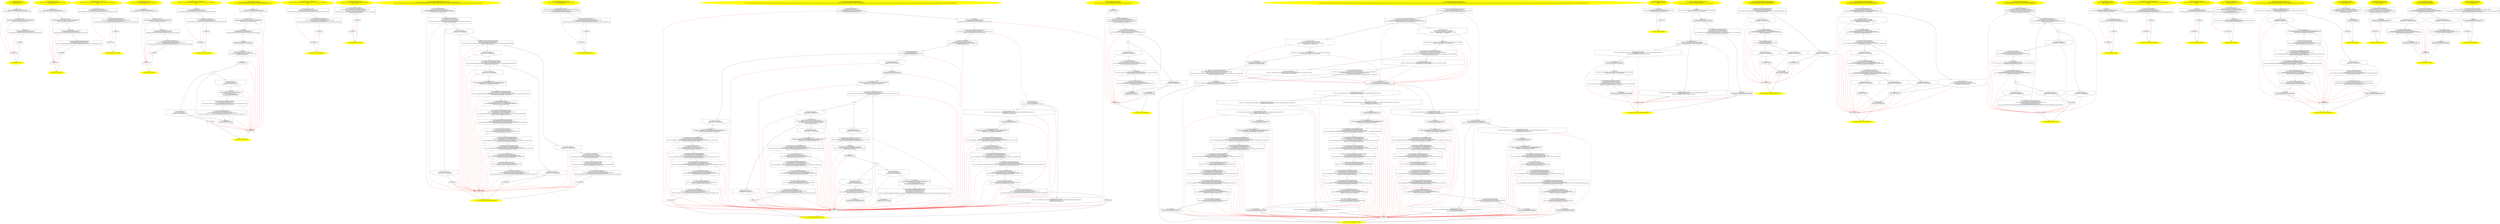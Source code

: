 /* @generated */
digraph cfg {
"junit.framework.TestSuite.<init>().d81b994ae781a482ceca9c60d951971e_1" [label="1: Start TestSuite.<init>()\nFormals:  this:junit.framework.TestSuite*\nLocals:  $irvar0:void \n  " color=yellow style=filled]
	

	 "junit.framework.TestSuite.<init>().d81b994ae781a482ceca9c60d951971e_1" -> "junit.framework.TestSuite.<init>().d81b994ae781a482ceca9c60d951971e_4" ;
"junit.framework.TestSuite.<init>().d81b994ae781a482ceca9c60d951971e_2" [label="2: Exit TestSuite.<init>() \n  " color=yellow style=filled]
	

"junit.framework.TestSuite.<init>().d81b994ae781a482ceca9c60d951971e_3" [label="3:  exceptions sink \n  " shape="box"]
	

	 "junit.framework.TestSuite.<init>().d81b994ae781a482ceca9c60d951971e_3" -> "junit.framework.TestSuite.<init>().d81b994ae781a482ceca9c60d951971e_2" ;
"junit.framework.TestSuite.<init>().d81b994ae781a482ceca9c60d951971e_4" [label="4:  Call Object.<init>() \n   n$0=*&this:junit.framework.TestSuite* [line 108]\n  n$1=_fun_Object.<init>()(n$0:junit.framework.TestSuite*) [line 108]\n " shape="box"]
	

	 "junit.framework.TestSuite.<init>().d81b994ae781a482ceca9c60d951971e_4" -> "junit.framework.TestSuite.<init>().d81b994ae781a482ceca9c60d951971e_5" ;
	 "junit.framework.TestSuite.<init>().d81b994ae781a482ceca9c60d951971e_4" -> "junit.framework.TestSuite.<init>().d81b994ae781a482ceca9c60d951971e_3" [color="red" ];
"junit.framework.TestSuite.<init>().d81b994ae781a482ceca9c60d951971e_5" [label="5:  Call Vector.<init>(int) \n   n$2=_fun___new(sizeof(t=java.util.Vector):java.util.Vector*) [line 103]\n  n$3=_fun_Vector.<init>(int)(n$2:java.util.Vector*,10:int) [line 103]\n  *&$irvar0:java.util.Vector*=n$2 [line 103]\n " shape="box"]
	

	 "junit.framework.TestSuite.<init>().d81b994ae781a482ceca9c60d951971e_5" -> "junit.framework.TestSuite.<init>().d81b994ae781a482ceca9c60d951971e_6" ;
	 "junit.framework.TestSuite.<init>().d81b994ae781a482ceca9c60d951971e_5" -> "junit.framework.TestSuite.<init>().d81b994ae781a482ceca9c60d951971e_3" [color="red" ];
"junit.framework.TestSuite.<init>().d81b994ae781a482ceca9c60d951971e_6" [label="6:  method_body \n   n$4=*&this:junit.framework.TestSuite* [line 103]\n  n$5=*&$irvar0:java.util.Vector* [line 103]\n  *n$4.fTests:junit.framework.TestSuite(root junit.framework.TestSuite)=n$5 [line 103]\n " shape="box"]
	

	 "junit.framework.TestSuite.<init>().d81b994ae781a482ceca9c60d951971e_6" -> "junit.framework.TestSuite.<init>().d81b994ae781a482ceca9c60d951971e_7" ;
	 "junit.framework.TestSuite.<init>().d81b994ae781a482ceca9c60d951971e_6" -> "junit.framework.TestSuite.<init>().d81b994ae781a482ceca9c60d951971e_3" [color="red" ];
"junit.framework.TestSuite.<init>().d81b994ae781a482ceca9c60d951971e_7" [label="7:  method_body \n  " shape="box"]
	

	 "junit.framework.TestSuite.<init>().d81b994ae781a482ceca9c60d951971e_7" -> "junit.framework.TestSuite.<init>().d81b994ae781a482ceca9c60d951971e_2" ;
	 "junit.framework.TestSuite.<init>().d81b994ae781a482ceca9c60d951971e_7" -> "junit.framework.TestSuite.<init>().d81b994ae781a482ceca9c60d951971e_3" [color="red" ];
"junit.framework.TestSuite.<init>(java.lang.Class).5084ac356e58520315d1f088d6f0e11d_1" [label="1: Start TestSuite.<init>(Class)\nFormals:  this:junit.framework.TestSuite* theClass:java.lang.Class*\nLocals:  $irvar0:void \n  " color=yellow style=filled]
	

	 "junit.framework.TestSuite.<init>(java.lang.Class).5084ac356e58520315d1f088d6f0e11d_1" -> "junit.framework.TestSuite.<init>(java.lang.Class).5084ac356e58520315d1f088d6f0e11d_4" ;
"junit.framework.TestSuite.<init>(java.lang.Class).5084ac356e58520315d1f088d6f0e11d_2" [label="2: Exit TestSuite.<init>(Class) \n  " color=yellow style=filled]
	

"junit.framework.TestSuite.<init>(java.lang.Class).5084ac356e58520315d1f088d6f0e11d_3" [label="3:  exceptions sink \n  " shape="box"]
	

	 "junit.framework.TestSuite.<init>(java.lang.Class).5084ac356e58520315d1f088d6f0e11d_3" -> "junit.framework.TestSuite.<init>(java.lang.Class).5084ac356e58520315d1f088d6f0e11d_2" ;
"junit.framework.TestSuite.<init>(java.lang.Class).5084ac356e58520315d1f088d6f0e11d_4" [label="4:  Call Object.<init>() \n   n$0=*&this:junit.framework.TestSuite* [line 117]\n  n$1=_fun_Object.<init>()(n$0:junit.framework.TestSuite*) [line 117]\n " shape="box"]
	

	 "junit.framework.TestSuite.<init>(java.lang.Class).5084ac356e58520315d1f088d6f0e11d_4" -> "junit.framework.TestSuite.<init>(java.lang.Class).5084ac356e58520315d1f088d6f0e11d_5" ;
	 "junit.framework.TestSuite.<init>(java.lang.Class).5084ac356e58520315d1f088d6f0e11d_4" -> "junit.framework.TestSuite.<init>(java.lang.Class).5084ac356e58520315d1f088d6f0e11d_3" [color="red" ];
"junit.framework.TestSuite.<init>(java.lang.Class).5084ac356e58520315d1f088d6f0e11d_5" [label="5:  Call Vector.<init>(int) \n   n$2=_fun___new(sizeof(t=java.util.Vector):java.util.Vector*) [line 103]\n  n$3=_fun_Vector.<init>(int)(n$2:java.util.Vector*,10:int) [line 103]\n  *&$irvar0:java.util.Vector*=n$2 [line 103]\n " shape="box"]
	

	 "junit.framework.TestSuite.<init>(java.lang.Class).5084ac356e58520315d1f088d6f0e11d_5" -> "junit.framework.TestSuite.<init>(java.lang.Class).5084ac356e58520315d1f088d6f0e11d_6" ;
	 "junit.framework.TestSuite.<init>(java.lang.Class).5084ac356e58520315d1f088d6f0e11d_5" -> "junit.framework.TestSuite.<init>(java.lang.Class).5084ac356e58520315d1f088d6f0e11d_3" [color="red" ];
"junit.framework.TestSuite.<init>(java.lang.Class).5084ac356e58520315d1f088d6f0e11d_6" [label="6:  method_body \n   n$4=*&this:junit.framework.TestSuite* [line 103]\n  n$5=*&$irvar0:java.util.Vector* [line 103]\n  *n$4.fTests:junit.framework.TestSuite(root junit.framework.TestSuite)=n$5 [line 103]\n " shape="box"]
	

	 "junit.framework.TestSuite.<init>(java.lang.Class).5084ac356e58520315d1f088d6f0e11d_6" -> "junit.framework.TestSuite.<init>(java.lang.Class).5084ac356e58520315d1f088d6f0e11d_7" ;
	 "junit.framework.TestSuite.<init>(java.lang.Class).5084ac356e58520315d1f088d6f0e11d_6" -> "junit.framework.TestSuite.<init>(java.lang.Class).5084ac356e58520315d1f088d6f0e11d_3" [color="red" ];
"junit.framework.TestSuite.<init>(java.lang.Class).5084ac356e58520315d1f088d6f0e11d_7" [label="7:  Call void TestSuite.addTestsFromTestCase(Class) \n   n$6=*&this:junit.framework.TestSuite* [line 118]\n  n$7=*&theClass:java.lang.Class* [line 118]\n  n$8=_fun_void TestSuite.addTestsFromTestCase(Class)(n$6:junit.framework.TestSuite*,n$7:java.lang.Class*) [line 118]\n " shape="box"]
	

	 "junit.framework.TestSuite.<init>(java.lang.Class).5084ac356e58520315d1f088d6f0e11d_7" -> "junit.framework.TestSuite.<init>(java.lang.Class).5084ac356e58520315d1f088d6f0e11d_8" ;
	 "junit.framework.TestSuite.<init>(java.lang.Class).5084ac356e58520315d1f088d6f0e11d_7" -> "junit.framework.TestSuite.<init>(java.lang.Class).5084ac356e58520315d1f088d6f0e11d_3" [color="red" ];
"junit.framework.TestSuite.<init>(java.lang.Class).5084ac356e58520315d1f088d6f0e11d_8" [label="8:  method_body \n  " shape="box"]
	

	 "junit.framework.TestSuite.<init>(java.lang.Class).5084ac356e58520315d1f088d6f0e11d_8" -> "junit.framework.TestSuite.<init>(java.lang.Class).5084ac356e58520315d1f088d6f0e11d_2" ;
	 "junit.framework.TestSuite.<init>(java.lang.Class).5084ac356e58520315d1f088d6f0e11d_8" -> "junit.framework.TestSuite.<init>(java.lang.Class).5084ac356e58520315d1f088d6f0e11d_3" [color="red" ];
"junit.framework.TestSuite.<init>(java.lang.Class,java.lang.String).faaeda93fc919767b601772a41c9e126_1" [label="1: Start TestSuite.<init>(Class,String)\nFormals:  this:junit.framework.TestSuite* theClass:java.lang.Class* name:java.lang.String*\nLocals:  \n  " color=yellow style=filled]
	

	 "junit.framework.TestSuite.<init>(java.lang.Class,java.lang.String).faaeda93fc919767b601772a41c9e126_1" -> "junit.framework.TestSuite.<init>(java.lang.Class,java.lang.String).faaeda93fc919767b601772a41c9e126_4" ;
"junit.framework.TestSuite.<init>(java.lang.Class,java.lang.String).faaeda93fc919767b601772a41c9e126_2" [label="2: Exit TestSuite.<init>(Class,String) \n  " color=yellow style=filled]
	

"junit.framework.TestSuite.<init>(java.lang.Class,java.lang.String).faaeda93fc919767b601772a41c9e126_3" [label="3:  exceptions sink \n  " shape="box"]
	

	 "junit.framework.TestSuite.<init>(java.lang.Class,java.lang.String).faaeda93fc919767b601772a41c9e126_3" -> "junit.framework.TestSuite.<init>(java.lang.Class,java.lang.String).faaeda93fc919767b601772a41c9e126_2" ;
"junit.framework.TestSuite.<init>(java.lang.Class,java.lang.String).faaeda93fc919767b601772a41c9e126_4" [label="4:  Call TestSuite.<init>(Class) \n   n$0=*&this:junit.framework.TestSuite* [line 154]\n  n$1=*&theClass:java.lang.Class* [line 154]\n  n$2=_fun_TestSuite.<init>(Class)(n$0:junit.framework.TestSuite*,n$1:java.lang.Class*) [line 154]\n " shape="box"]
	

	 "junit.framework.TestSuite.<init>(java.lang.Class,java.lang.String).faaeda93fc919767b601772a41c9e126_4" -> "junit.framework.TestSuite.<init>(java.lang.Class,java.lang.String).faaeda93fc919767b601772a41c9e126_5" ;
	 "junit.framework.TestSuite.<init>(java.lang.Class,java.lang.String).faaeda93fc919767b601772a41c9e126_4" -> "junit.framework.TestSuite.<init>(java.lang.Class,java.lang.String).faaeda93fc919767b601772a41c9e126_3" [color="red" ];
"junit.framework.TestSuite.<init>(java.lang.Class,java.lang.String).faaeda93fc919767b601772a41c9e126_5" [label="5:  Call void TestSuite.setName(String) \n   n$3=*&this:junit.framework.TestSuite* [line 155]\n  _=*n$3:junit.framework.TestSuite*(root junit.framework.TestSuite) [line 155]\n  n$5=*&name:java.lang.String* [line 155]\n  n$6=_fun_void TestSuite.setName(String)(n$3:junit.framework.TestSuite*,n$5:java.lang.String*) virtual [line 155]\n " shape="box"]
	

	 "junit.framework.TestSuite.<init>(java.lang.Class,java.lang.String).faaeda93fc919767b601772a41c9e126_5" -> "junit.framework.TestSuite.<init>(java.lang.Class,java.lang.String).faaeda93fc919767b601772a41c9e126_6" ;
	 "junit.framework.TestSuite.<init>(java.lang.Class,java.lang.String).faaeda93fc919767b601772a41c9e126_5" -> "junit.framework.TestSuite.<init>(java.lang.Class,java.lang.String).faaeda93fc919767b601772a41c9e126_3" [color="red" ];
"junit.framework.TestSuite.<init>(java.lang.Class,java.lang.String).faaeda93fc919767b601772a41c9e126_6" [label="6:  method_body \n  " shape="box"]
	

	 "junit.framework.TestSuite.<init>(java.lang.Class,java.lang.String).faaeda93fc919767b601772a41c9e126_6" -> "junit.framework.TestSuite.<init>(java.lang.Class,java.lang.String).faaeda93fc919767b601772a41c9e126_2" ;
	 "junit.framework.TestSuite.<init>(java.lang.Class,java.lang.String).faaeda93fc919767b601772a41c9e126_6" -> "junit.framework.TestSuite.<init>(java.lang.Class,java.lang.String).faaeda93fc919767b601772a41c9e126_3" [color="red" ];
"junit.framework.TestSuite.<init>(java.lang.String).228475b46a011ce013f7e21c15f3107c_1" [label="1: Start TestSuite.<init>(String)\nFormals:  this:junit.framework.TestSuite* name:java.lang.String*\nLocals:  $irvar0:void \n  " color=yellow style=filled]
	

	 "junit.framework.TestSuite.<init>(java.lang.String).228475b46a011ce013f7e21c15f3107c_1" -> "junit.framework.TestSuite.<init>(java.lang.String).228475b46a011ce013f7e21c15f3107c_4" ;
"junit.framework.TestSuite.<init>(java.lang.String).228475b46a011ce013f7e21c15f3107c_2" [label="2: Exit TestSuite.<init>(String) \n  " color=yellow style=filled]
	

"junit.framework.TestSuite.<init>(java.lang.String).228475b46a011ce013f7e21c15f3107c_3" [label="3:  exceptions sink \n  " shape="box"]
	

	 "junit.framework.TestSuite.<init>(java.lang.String).228475b46a011ce013f7e21c15f3107c_3" -> "junit.framework.TestSuite.<init>(java.lang.String).228475b46a011ce013f7e21c15f3107c_2" ;
"junit.framework.TestSuite.<init>(java.lang.String).228475b46a011ce013f7e21c15f3107c_4" [label="4:  Call Object.<init>() \n   n$0=*&this:junit.framework.TestSuite* [line 161]\n  n$1=_fun_Object.<init>()(n$0:junit.framework.TestSuite*) [line 161]\n " shape="box"]
	

	 "junit.framework.TestSuite.<init>(java.lang.String).228475b46a011ce013f7e21c15f3107c_4" -> "junit.framework.TestSuite.<init>(java.lang.String).228475b46a011ce013f7e21c15f3107c_5" ;
	 "junit.framework.TestSuite.<init>(java.lang.String).228475b46a011ce013f7e21c15f3107c_4" -> "junit.framework.TestSuite.<init>(java.lang.String).228475b46a011ce013f7e21c15f3107c_3" [color="red" ];
"junit.framework.TestSuite.<init>(java.lang.String).228475b46a011ce013f7e21c15f3107c_5" [label="5:  Call Vector.<init>(int) \n   n$2=_fun___new(sizeof(t=java.util.Vector):java.util.Vector*) [line 103]\n  n$3=_fun_Vector.<init>(int)(n$2:java.util.Vector*,10:int) [line 103]\n  *&$irvar0:java.util.Vector*=n$2 [line 103]\n " shape="box"]
	

	 "junit.framework.TestSuite.<init>(java.lang.String).228475b46a011ce013f7e21c15f3107c_5" -> "junit.framework.TestSuite.<init>(java.lang.String).228475b46a011ce013f7e21c15f3107c_6" ;
	 "junit.framework.TestSuite.<init>(java.lang.String).228475b46a011ce013f7e21c15f3107c_5" -> "junit.framework.TestSuite.<init>(java.lang.String).228475b46a011ce013f7e21c15f3107c_3" [color="red" ];
"junit.framework.TestSuite.<init>(java.lang.String).228475b46a011ce013f7e21c15f3107c_6" [label="6:  method_body \n   n$4=*&this:junit.framework.TestSuite* [line 103]\n  n$5=*&$irvar0:java.util.Vector* [line 103]\n  *n$4.fTests:junit.framework.TestSuite(root junit.framework.TestSuite)=n$5 [line 103]\n " shape="box"]
	

	 "junit.framework.TestSuite.<init>(java.lang.String).228475b46a011ce013f7e21c15f3107c_6" -> "junit.framework.TestSuite.<init>(java.lang.String).228475b46a011ce013f7e21c15f3107c_7" ;
	 "junit.framework.TestSuite.<init>(java.lang.String).228475b46a011ce013f7e21c15f3107c_6" -> "junit.framework.TestSuite.<init>(java.lang.String).228475b46a011ce013f7e21c15f3107c_3" [color="red" ];
"junit.framework.TestSuite.<init>(java.lang.String).228475b46a011ce013f7e21c15f3107c_7" [label="7:  Call void TestSuite.setName(String) \n   n$6=*&this:junit.framework.TestSuite* [line 162]\n  _=*n$6:junit.framework.TestSuite*(root junit.framework.TestSuite) [line 162]\n  n$8=*&name:java.lang.String* [line 162]\n  n$9=_fun_void TestSuite.setName(String)(n$6:junit.framework.TestSuite*,n$8:java.lang.String*) virtual [line 162]\n " shape="box"]
	

	 "junit.framework.TestSuite.<init>(java.lang.String).228475b46a011ce013f7e21c15f3107c_7" -> "junit.framework.TestSuite.<init>(java.lang.String).228475b46a011ce013f7e21c15f3107c_8" ;
	 "junit.framework.TestSuite.<init>(java.lang.String).228475b46a011ce013f7e21c15f3107c_7" -> "junit.framework.TestSuite.<init>(java.lang.String).228475b46a011ce013f7e21c15f3107c_3" [color="red" ];
"junit.framework.TestSuite.<init>(java.lang.String).228475b46a011ce013f7e21c15f3107c_8" [label="8:  method_body \n  " shape="box"]
	

	 "junit.framework.TestSuite.<init>(java.lang.String).228475b46a011ce013f7e21c15f3107c_8" -> "junit.framework.TestSuite.<init>(java.lang.String).228475b46a011ce013f7e21c15f3107c_2" ;
	 "junit.framework.TestSuite.<init>(java.lang.String).228475b46a011ce013f7e21c15f3107c_8" -> "junit.framework.TestSuite.<init>(java.lang.String).228475b46a011ce013f7e21c15f3107c_3" [color="red" ];
"junit.framework.TestSuite$1.<init>(java.lang.String,java.lang.String).ba047426272148efcc42a46676d18c95_1" [label="1: Start TestSuite$1.<init>(String,String)\nFormals:  this:junit.framework.TestSuite$1* name:java.lang.String* $bcvar2:java.lang.String*\nLocals:  \n  " color=yellow style=filled]
	

	 "junit.framework.TestSuite$1.<init>(java.lang.String,java.lang.String).ba047426272148efcc42a46676d18c95_1" -> "junit.framework.TestSuite$1.<init>(java.lang.String,java.lang.String).ba047426272148efcc42a46676d18c95_4" ;
"junit.framework.TestSuite$1.<init>(java.lang.String,java.lang.String).ba047426272148efcc42a46676d18c95_2" [label="2: Exit TestSuite$1.<init>(String,String) \n  " color=yellow style=filled]
	

"junit.framework.TestSuite$1.<init>(java.lang.String,java.lang.String).ba047426272148efcc42a46676d18c95_3" [label="3:  exceptions sink \n  " shape="box"]
	

	 "junit.framework.TestSuite$1.<init>(java.lang.String,java.lang.String).ba047426272148efcc42a46676d18c95_3" -> "junit.framework.TestSuite$1.<init>(java.lang.String,java.lang.String).ba047426272148efcc42a46676d18c95_2" ;
"junit.framework.TestSuite$1.<init>(java.lang.String,java.lang.String).ba047426272148efcc42a46676d18c95_4" [label="4:  method_body \n   n$0=*&this:junit.framework.TestSuite$1* [line 93]\n  n$1=*&$bcvar2:java.lang.String* [line 93]\n  *n$0.val$message:junit.framework.TestSuite$1(root junit.framework.TestSuite$1)=n$1 [line 93]\n " shape="box"]
	

	 "junit.framework.TestSuite$1.<init>(java.lang.String,java.lang.String).ba047426272148efcc42a46676d18c95_4" -> "junit.framework.TestSuite$1.<init>(java.lang.String,java.lang.String).ba047426272148efcc42a46676d18c95_5" ;
	 "junit.framework.TestSuite$1.<init>(java.lang.String,java.lang.String).ba047426272148efcc42a46676d18c95_4" -> "junit.framework.TestSuite$1.<init>(java.lang.String,java.lang.String).ba047426272148efcc42a46676d18c95_3" [color="red" ];
"junit.framework.TestSuite$1.<init>(java.lang.String,java.lang.String).ba047426272148efcc42a46676d18c95_5" [label="5:  Call TestCase.<init>(String) \n   n$2=*&this:junit.framework.TestSuite$1* [line 93]\n  n$3=*&name:java.lang.String* [line 93]\n  n$4=_fun_TestCase.<init>(String)(n$2:junit.framework.TestSuite$1*,n$3:java.lang.String*) [line 93]\n " shape="box"]
	

	 "junit.framework.TestSuite$1.<init>(java.lang.String,java.lang.String).ba047426272148efcc42a46676d18c95_5" -> "junit.framework.TestSuite$1.<init>(java.lang.String,java.lang.String).ba047426272148efcc42a46676d18c95_6" ;
	 "junit.framework.TestSuite$1.<init>(java.lang.String,java.lang.String).ba047426272148efcc42a46676d18c95_5" -> "junit.framework.TestSuite$1.<init>(java.lang.String,java.lang.String).ba047426272148efcc42a46676d18c95_3" [color="red" ];
"junit.framework.TestSuite$1.<init>(java.lang.String,java.lang.String).ba047426272148efcc42a46676d18c95_6" [label="6:  method_body \n  " shape="box"]
	

	 "junit.framework.TestSuite$1.<init>(java.lang.String,java.lang.String).ba047426272148efcc42a46676d18c95_6" -> "junit.framework.TestSuite$1.<init>(java.lang.String,java.lang.String).ba047426272148efcc42a46676d18c95_2" ;
	 "junit.framework.TestSuite$1.<init>(java.lang.String,java.lang.String).ba047426272148efcc42a46676d18c95_6" -> "junit.framework.TestSuite$1.<init>(java.lang.String,java.lang.String).ba047426272148efcc42a46676d18c95_3" [color="red" ];
"junit.framework.TestSuite.<init>(java.lang.Class[]).0a5cf2672e6597f0e7ae9020000016ab_1" [label="1: Start TestSuite.<init>(Class[])\nFormals:  this:junit.framework.TestSuite* classes:java.lang.Class*[_*_](*)\nLocals:  $irvar1:void $bcvar4:void $bcvar3:void $bcvar2:void $irvar0:void each:java.lang.Class* \n  " color=yellow style=filled]
	

	 "junit.framework.TestSuite.<init>(java.lang.Class[]).0a5cf2672e6597f0e7ae9020000016ab_1" -> "junit.framework.TestSuite.<init>(java.lang.Class[]).0a5cf2672e6597f0e7ae9020000016ab_4" ;
"junit.framework.TestSuite.<init>(java.lang.Class[]).0a5cf2672e6597f0e7ae9020000016ab_2" [label="2: Exit TestSuite.<init>(Class[]) \n  " color=yellow style=filled]
	

"junit.framework.TestSuite.<init>(java.lang.Class[]).0a5cf2672e6597f0e7ae9020000016ab_3" [label="3:  exceptions sink \n  " shape="box"]
	

	 "junit.framework.TestSuite.<init>(java.lang.Class[]).0a5cf2672e6597f0e7ae9020000016ab_3" -> "junit.framework.TestSuite.<init>(java.lang.Class[]).0a5cf2672e6597f0e7ae9020000016ab_2" ;
"junit.framework.TestSuite.<init>(java.lang.Class[]).0a5cf2672e6597f0e7ae9020000016ab_4" [label="4:  Call Object.<init>() \n   n$0=*&this:junit.framework.TestSuite* [line 170]\n  n$1=_fun_Object.<init>()(n$0:junit.framework.TestSuite*) [line 170]\n " shape="box"]
	

	 "junit.framework.TestSuite.<init>(java.lang.Class[]).0a5cf2672e6597f0e7ae9020000016ab_4" -> "junit.framework.TestSuite.<init>(java.lang.Class[]).0a5cf2672e6597f0e7ae9020000016ab_5" ;
	 "junit.framework.TestSuite.<init>(java.lang.Class[]).0a5cf2672e6597f0e7ae9020000016ab_4" -> "junit.framework.TestSuite.<init>(java.lang.Class[]).0a5cf2672e6597f0e7ae9020000016ab_3" [color="red" ];
"junit.framework.TestSuite.<init>(java.lang.Class[]).0a5cf2672e6597f0e7ae9020000016ab_5" [label="5:  Call Vector.<init>(int) \n   n$2=_fun___new(sizeof(t=java.util.Vector):java.util.Vector*) [line 103]\n  n$3=_fun_Vector.<init>(int)(n$2:java.util.Vector*,10:int) [line 103]\n  *&$irvar0:java.util.Vector*=n$2 [line 103]\n " shape="box"]
	

	 "junit.framework.TestSuite.<init>(java.lang.Class[]).0a5cf2672e6597f0e7ae9020000016ab_5" -> "junit.framework.TestSuite.<init>(java.lang.Class[]).0a5cf2672e6597f0e7ae9020000016ab_6" ;
	 "junit.framework.TestSuite.<init>(java.lang.Class[]).0a5cf2672e6597f0e7ae9020000016ab_5" -> "junit.framework.TestSuite.<init>(java.lang.Class[]).0a5cf2672e6597f0e7ae9020000016ab_3" [color="red" ];
"junit.framework.TestSuite.<init>(java.lang.Class[]).0a5cf2672e6597f0e7ae9020000016ab_6" [label="6:  method_body \n   n$4=*&this:junit.framework.TestSuite* [line 103]\n  n$5=*&$irvar0:java.util.Vector* [line 103]\n  *n$4.fTests:junit.framework.TestSuite(root junit.framework.TestSuite)=n$5 [line 103]\n " shape="box"]
	

	 "junit.framework.TestSuite.<init>(java.lang.Class[]).0a5cf2672e6597f0e7ae9020000016ab_6" -> "junit.framework.TestSuite.<init>(java.lang.Class[]).0a5cf2672e6597f0e7ae9020000016ab_7" ;
	 "junit.framework.TestSuite.<init>(java.lang.Class[]).0a5cf2672e6597f0e7ae9020000016ab_6" -> "junit.framework.TestSuite.<init>(java.lang.Class[]).0a5cf2672e6597f0e7ae9020000016ab_3" [color="red" ];
"junit.framework.TestSuite.<init>(java.lang.Class[]).0a5cf2672e6597f0e7ae9020000016ab_7" [label="7:  method_body \n   n$6=*&classes:java.lang.Class*[_*_](*) [line 171]\n  *&$bcvar2:java.lang.Class*[_*_](*)=n$6 [line 171]\n " shape="box"]
	

	 "junit.framework.TestSuite.<init>(java.lang.Class[]).0a5cf2672e6597f0e7ae9020000016ab_7" -> "junit.framework.TestSuite.<init>(java.lang.Class[]).0a5cf2672e6597f0e7ae9020000016ab_8" ;
	 "junit.framework.TestSuite.<init>(java.lang.Class[]).0a5cf2672e6597f0e7ae9020000016ab_7" -> "junit.framework.TestSuite.<init>(java.lang.Class[]).0a5cf2672e6597f0e7ae9020000016ab_3" [color="red" ];
"junit.framework.TestSuite.<init>(java.lang.Class[]).0a5cf2672e6597f0e7ae9020000016ab_8" [label="8:  method_body \n   n$7=*&$bcvar2:java.lang.Class*[_*_](*) [line 171]\n  _=*n$7:int(root java.lang.Class*[_*_]) [line 171]\n  n$9=_fun___get_array_length(n$7:java.lang.Class*[_*_](*)) [line 171]\n  *&$bcvar3:int=n$9 [line 171]\n " shape="box"]
	

	 "junit.framework.TestSuite.<init>(java.lang.Class[]).0a5cf2672e6597f0e7ae9020000016ab_8" -> "junit.framework.TestSuite.<init>(java.lang.Class[]).0a5cf2672e6597f0e7ae9020000016ab_9" ;
	 "junit.framework.TestSuite.<init>(java.lang.Class[]).0a5cf2672e6597f0e7ae9020000016ab_8" -> "junit.framework.TestSuite.<init>(java.lang.Class[]).0a5cf2672e6597f0e7ae9020000016ab_3" [color="red" ];
"junit.framework.TestSuite.<init>(java.lang.Class[]).0a5cf2672e6597f0e7ae9020000016ab_9" [label="9:  method_body \n   *&$bcvar4:int=0 [line 171]\n " shape="box"]
	

	 "junit.framework.TestSuite.<init>(java.lang.Class[]).0a5cf2672e6597f0e7ae9020000016ab_9" -> "junit.framework.TestSuite.<init>(java.lang.Class[]).0a5cf2672e6597f0e7ae9020000016ab_12" ;
	 "junit.framework.TestSuite.<init>(java.lang.Class[]).0a5cf2672e6597f0e7ae9020000016ab_9" -> "junit.framework.TestSuite.<init>(java.lang.Class[]).0a5cf2672e6597f0e7ae9020000016ab_3" [color="red" ];
"junit.framework.TestSuite.<init>(java.lang.Class[]).0a5cf2672e6597f0e7ae9020000016ab_10" [label="10: Prune (true branch, if) \n   n$10=*&$bcvar4:int [line 171]\n  n$11=*&$bcvar3:int [line 171]\n  PRUNE(!(n$10 >= n$11), true); [line 171]\n " shape="invhouse"]
	

	 "junit.framework.TestSuite.<init>(java.lang.Class[]).0a5cf2672e6597f0e7ae9020000016ab_10" -> "junit.framework.TestSuite.<init>(java.lang.Class[]).0a5cf2672e6597f0e7ae9020000016ab_13" ;
	 "junit.framework.TestSuite.<init>(java.lang.Class[]).0a5cf2672e6597f0e7ae9020000016ab_10" -> "junit.framework.TestSuite.<init>(java.lang.Class[]).0a5cf2672e6597f0e7ae9020000016ab_3" [color="red" ];
"junit.framework.TestSuite.<init>(java.lang.Class[]).0a5cf2672e6597f0e7ae9020000016ab_11" [label="11: Prune (false branch, if) \n   n$10=*&$bcvar4:int [line 171]\n  n$11=*&$bcvar3:int [line 171]\n  PRUNE((n$10 >= n$11), false); [line 171]\n " shape="invhouse"]
	

	 "junit.framework.TestSuite.<init>(java.lang.Class[]).0a5cf2672e6597f0e7ae9020000016ab_11" -> "junit.framework.TestSuite.<init>(java.lang.Class[]).0a5cf2672e6597f0e7ae9020000016ab_17" ;
	 "junit.framework.TestSuite.<init>(java.lang.Class[]).0a5cf2672e6597f0e7ae9020000016ab_11" -> "junit.framework.TestSuite.<init>(java.lang.Class[]).0a5cf2672e6597f0e7ae9020000016ab_3" [color="red" ];
"junit.framework.TestSuite.<init>(java.lang.Class[]).0a5cf2672e6597f0e7ae9020000016ab_12" [label="12: + \n  " ]
	

	 "junit.framework.TestSuite.<init>(java.lang.Class[]).0a5cf2672e6597f0e7ae9020000016ab_12" -> "junit.framework.TestSuite.<init>(java.lang.Class[]).0a5cf2672e6597f0e7ae9020000016ab_10" ;
	 "junit.framework.TestSuite.<init>(java.lang.Class[]).0a5cf2672e6597f0e7ae9020000016ab_12" -> "junit.framework.TestSuite.<init>(java.lang.Class[]).0a5cf2672e6597f0e7ae9020000016ab_11" ;
"junit.framework.TestSuite.<init>(java.lang.Class[]).0a5cf2672e6597f0e7ae9020000016ab_13" [label="13:  method_body \n   n$12=*&$bcvar2:java.lang.Class*[_*_](*) [line 171]\n  _=*n$12:java.lang.Class*(root java.lang.Class*[_*_]) [line 171]\n  n$13=*&$bcvar4:int [line 171]\n  n$15=*n$12[n$13]:java.lang.Class* [line 171]\n  *&each:java.lang.Class*=n$15 [line 171]\n " shape="box"]
	

	 "junit.framework.TestSuite.<init>(java.lang.Class[]).0a5cf2672e6597f0e7ae9020000016ab_13" -> "junit.framework.TestSuite.<init>(java.lang.Class[]).0a5cf2672e6597f0e7ae9020000016ab_14" ;
	 "junit.framework.TestSuite.<init>(java.lang.Class[]).0a5cf2672e6597f0e7ae9020000016ab_13" -> "junit.framework.TestSuite.<init>(java.lang.Class[]).0a5cf2672e6597f0e7ae9020000016ab_3" [color="red" ];
"junit.framework.TestSuite.<init>(java.lang.Class[]).0a5cf2672e6597f0e7ae9020000016ab_14" [label="14:  Call Test TestSuite.testCaseForClass(Class) \n   n$16=*&this:junit.framework.TestSuite* [line 172]\n  n$17=*&each:java.lang.Class* [line 172]\n  n$18=_fun_Test TestSuite.testCaseForClass(Class)(n$16:junit.framework.TestSuite*,n$17:java.lang.Class*) [line 172]\n  *&$irvar1:junit.framework.Test*=n$18 [line 172]\n " shape="box"]
	

	 "junit.framework.TestSuite.<init>(java.lang.Class[]).0a5cf2672e6597f0e7ae9020000016ab_14" -> "junit.framework.TestSuite.<init>(java.lang.Class[]).0a5cf2672e6597f0e7ae9020000016ab_15" ;
	 "junit.framework.TestSuite.<init>(java.lang.Class[]).0a5cf2672e6597f0e7ae9020000016ab_14" -> "junit.framework.TestSuite.<init>(java.lang.Class[]).0a5cf2672e6597f0e7ae9020000016ab_3" [color="red" ];
"junit.framework.TestSuite.<init>(java.lang.Class[]).0a5cf2672e6597f0e7ae9020000016ab_15" [label="15:  Call void TestSuite.addTest(Test) \n   n$19=*&this:junit.framework.TestSuite* [line 172]\n  _=*n$19:junit.framework.TestSuite*(root junit.framework.TestSuite) [line 172]\n  n$21=*&$irvar1:junit.framework.Test* [line 172]\n  n$22=_fun_void TestSuite.addTest(Test)(n$19:junit.framework.TestSuite*,n$21:junit.framework.Test*) virtual [line 172]\n " shape="box"]
	

	 "junit.framework.TestSuite.<init>(java.lang.Class[]).0a5cf2672e6597f0e7ae9020000016ab_15" -> "junit.framework.TestSuite.<init>(java.lang.Class[]).0a5cf2672e6597f0e7ae9020000016ab_16" ;
	 "junit.framework.TestSuite.<init>(java.lang.Class[]).0a5cf2672e6597f0e7ae9020000016ab_15" -> "junit.framework.TestSuite.<init>(java.lang.Class[]).0a5cf2672e6597f0e7ae9020000016ab_3" [color="red" ];
"junit.framework.TestSuite.<init>(java.lang.Class[]).0a5cf2672e6597f0e7ae9020000016ab_16" [label="16:  method_body \n   n$23=*&$bcvar4:int [line 171]\n  *&$bcvar4:int=(n$23 + 1) [line 171]\n " shape="box"]
	

	 "junit.framework.TestSuite.<init>(java.lang.Class[]).0a5cf2672e6597f0e7ae9020000016ab_16" -> "junit.framework.TestSuite.<init>(java.lang.Class[]).0a5cf2672e6597f0e7ae9020000016ab_12" ;
	 "junit.framework.TestSuite.<init>(java.lang.Class[]).0a5cf2672e6597f0e7ae9020000016ab_16" -> "junit.framework.TestSuite.<init>(java.lang.Class[]).0a5cf2672e6597f0e7ae9020000016ab_3" [color="red" ];
"junit.framework.TestSuite.<init>(java.lang.Class[]).0a5cf2672e6597f0e7ae9020000016ab_17" [label="17:  method_body \n  " shape="box"]
	

	 "junit.framework.TestSuite.<init>(java.lang.Class[]).0a5cf2672e6597f0e7ae9020000016ab_17" -> "junit.framework.TestSuite.<init>(java.lang.Class[]).0a5cf2672e6597f0e7ae9020000016ab_2" ;
	 "junit.framework.TestSuite.<init>(java.lang.Class[]).0a5cf2672e6597f0e7ae9020000016ab_17" -> "junit.framework.TestSuite.<init>(java.lang.Class[]).0a5cf2672e6597f0e7ae9020000016ab_3" [color="red" ];
"junit.framework.TestSuite.<init>(java.lang.Class[],java.lang.String).6c6accbb3e5b5843be46737b87b3c61f_1" [label="1: Start TestSuite.<init>(Class[],String)\nFormals:  this:junit.framework.TestSuite* classes:java.lang.Class*[_*_](*) name:java.lang.String*\nLocals:  \n  " color=yellow style=filled]
	

	 "junit.framework.TestSuite.<init>(java.lang.Class[],java.lang.String).6c6accbb3e5b5843be46737b87b3c61f_1" -> "junit.framework.TestSuite.<init>(java.lang.Class[],java.lang.String).6c6accbb3e5b5843be46737b87b3c61f_4" ;
"junit.framework.TestSuite.<init>(java.lang.Class[],java.lang.String).6c6accbb3e5b5843be46737b87b3c61f_2" [label="2: Exit TestSuite.<init>(Class[],String) \n  " color=yellow style=filled]
	

"junit.framework.TestSuite.<init>(java.lang.Class[],java.lang.String).6c6accbb3e5b5843be46737b87b3c61f_3" [label="3:  exceptions sink \n  " shape="box"]
	

	 "junit.framework.TestSuite.<init>(java.lang.Class[],java.lang.String).6c6accbb3e5b5843be46737b87b3c61f_3" -> "junit.framework.TestSuite.<init>(java.lang.Class[],java.lang.String).6c6accbb3e5b5843be46737b87b3c61f_2" ;
"junit.framework.TestSuite.<init>(java.lang.Class[],java.lang.String).6c6accbb3e5b5843be46737b87b3c61f_4" [label="4:  Call TestSuite.<init>(Class[]) \n   n$0=*&this:junit.framework.TestSuite* [line 190]\n  n$1=*&classes:java.lang.Class*[_*_](*) [line 190]\n  n$2=_fun_TestSuite.<init>(Class[])(n$0:junit.framework.TestSuite*,n$1:java.lang.Class*[_*_](*)) [line 190]\n " shape="box"]
	

	 "junit.framework.TestSuite.<init>(java.lang.Class[],java.lang.String).6c6accbb3e5b5843be46737b87b3c61f_4" -> "junit.framework.TestSuite.<init>(java.lang.Class[],java.lang.String).6c6accbb3e5b5843be46737b87b3c61f_5" ;
	 "junit.framework.TestSuite.<init>(java.lang.Class[],java.lang.String).6c6accbb3e5b5843be46737b87b3c61f_4" -> "junit.framework.TestSuite.<init>(java.lang.Class[],java.lang.String).6c6accbb3e5b5843be46737b87b3c61f_3" [color="red" ];
"junit.framework.TestSuite.<init>(java.lang.Class[],java.lang.String).6c6accbb3e5b5843be46737b87b3c61f_5" [label="5:  Call void TestSuite.setName(String) \n   n$3=*&this:junit.framework.TestSuite* [line 191]\n  _=*n$3:junit.framework.TestSuite*(root junit.framework.TestSuite) [line 191]\n  n$5=*&name:java.lang.String* [line 191]\n  n$6=_fun_void TestSuite.setName(String)(n$3:junit.framework.TestSuite*,n$5:java.lang.String*) virtual [line 191]\n " shape="box"]
	

	 "junit.framework.TestSuite.<init>(java.lang.Class[],java.lang.String).6c6accbb3e5b5843be46737b87b3c61f_5" -> "junit.framework.TestSuite.<init>(java.lang.Class[],java.lang.String).6c6accbb3e5b5843be46737b87b3c61f_6" ;
	 "junit.framework.TestSuite.<init>(java.lang.Class[],java.lang.String).6c6accbb3e5b5843be46737b87b3c61f_5" -> "junit.framework.TestSuite.<init>(java.lang.Class[],java.lang.String).6c6accbb3e5b5843be46737b87b3c61f_3" [color="red" ];
"junit.framework.TestSuite.<init>(java.lang.Class[],java.lang.String).6c6accbb3e5b5843be46737b87b3c61f_6" [label="6:  method_body \n  " shape="box"]
	

	 "junit.framework.TestSuite.<init>(java.lang.Class[],java.lang.String).6c6accbb3e5b5843be46737b87b3c61f_6" -> "junit.framework.TestSuite.<init>(java.lang.Class[],java.lang.String).6c6accbb3e5b5843be46737b87b3c61f_2" ;
	 "junit.framework.TestSuite.<init>(java.lang.Class[],java.lang.String).6c6accbb3e5b5843be46737b87b3c61f_6" -> "junit.framework.TestSuite.<init>(java.lang.Class[],java.lang.String).6c6accbb3e5b5843be46737b87b3c61f_3" [color="red" ];
"junit.framework.TestSuite.addTest(junit.framework.Test):void.35922c846476771f98649faff471145b_1" [label="1: Start void TestSuite.addTest(Test)\nFormals:  this:junit.framework.TestSuite* test:junit.framework.Test*\nLocals:  $irvar0:void \n  " color=yellow style=filled]
	

	 "junit.framework.TestSuite.addTest(junit.framework.Test):void.35922c846476771f98649faff471145b_1" -> "junit.framework.TestSuite.addTest(junit.framework.Test):void.35922c846476771f98649faff471145b_4" ;
"junit.framework.TestSuite.addTest(junit.framework.Test):void.35922c846476771f98649faff471145b_2" [label="2: Exit void TestSuite.addTest(Test) \n  " color=yellow style=filled]
	

"junit.framework.TestSuite.addTest(junit.framework.Test):void.35922c846476771f98649faff471145b_3" [label="3:  exceptions sink \n  " shape="box"]
	

	 "junit.framework.TestSuite.addTest(junit.framework.Test):void.35922c846476771f98649faff471145b_3" -> "junit.framework.TestSuite.addTest(junit.framework.Test):void.35922c846476771f98649faff471145b_2" ;
"junit.framework.TestSuite.addTest(junit.framework.Test):void.35922c846476771f98649faff471145b_4" [label="4:  Call boolean Vector.add(Object) \n   n$0=*&this:junit.framework.TestSuite* [line 198]\n  n$1=*n$0.fTests:java.util.Vector*(root junit.framework.TestSuite) [line 198]\n  _=*n$1:java.util.Vector*(root java.util.Vector) [line 198]\n  n$3=*&test:junit.framework.Test* [line 198]\n  n$4=_fun_boolean Vector.add(Object)(n$1:java.util.Vector*,n$3:junit.framework.Test*) virtual [line 198]\n  *&$irvar0:_Bool=n$4 [line 198]\n " shape="box"]
	

	 "junit.framework.TestSuite.addTest(junit.framework.Test):void.35922c846476771f98649faff471145b_4" -> "junit.framework.TestSuite.addTest(junit.framework.Test):void.35922c846476771f98649faff471145b_5" ;
	 "junit.framework.TestSuite.addTest(junit.framework.Test):void.35922c846476771f98649faff471145b_4" -> "junit.framework.TestSuite.addTest(junit.framework.Test):void.35922c846476771f98649faff471145b_3" [color="red" ];
"junit.framework.TestSuite.addTest(junit.framework.Test):void.35922c846476771f98649faff471145b_5" [label="5:  method_body \n  " shape="box"]
	

	 "junit.framework.TestSuite.addTest(junit.framework.Test):void.35922c846476771f98649faff471145b_5" -> "junit.framework.TestSuite.addTest(junit.framework.Test):void.35922c846476771f98649faff471145b_2" ;
	 "junit.framework.TestSuite.addTest(junit.framework.Test):void.35922c846476771f98649faff471145b_5" -> "junit.framework.TestSuite.addTest(junit.framework.Test):void.35922c846476771f98649faff471145b_3" [color="red" ];
"junit.framework.TestSuite.addTestMethod(java.lang.reflect.Method,java.util.List,java.lang.Class):voi.30914e6d4d1c0a91d97bcf717eabd219_1" [label="1: Start void TestSuite.addTestMethod(Method,List,Class)\nFormals:  this:junit.framework.TestSuite* m:java.lang.reflect.Method* names:java.util.List* theClass:java.lang.Class*\nLocals:  $irvar14:void $irvar13:void $irvar12:void $irvar11:void $irvar10:void $irvar9:void $irvar8:void $irvar7:void $irvar6:void $irvar5:void $irvar4:void $irvar3:void $irvar2:void $irvar1:void $irvar0:void name:java.lang.String* \n  " color=yellow style=filled]
	

	 "junit.framework.TestSuite.addTestMethod(java.lang.reflect.Method,java.util.List,java.lang.Class):voi.30914e6d4d1c0a91d97bcf717eabd219_1" -> "junit.framework.TestSuite.addTestMethod(java.lang.reflect.Method,java.util.List,java.lang.Class):voi.30914e6d4d1c0a91d97bcf717eabd219_4" ;
"junit.framework.TestSuite.addTestMethod(java.lang.reflect.Method,java.util.List,java.lang.Class):voi.30914e6d4d1c0a91d97bcf717eabd219_2" [label="2: Exit void TestSuite.addTestMethod(Method,List,Class) \n  " color=yellow style=filled]
	

"junit.framework.TestSuite.addTestMethod(java.lang.reflect.Method,java.util.List,java.lang.Class):voi.30914e6d4d1c0a91d97bcf717eabd219_3" [label="3:  exceptions sink \n  " shape="box"]
	

	 "junit.framework.TestSuite.addTestMethod(java.lang.reflect.Method,java.util.List,java.lang.Class):voi.30914e6d4d1c0a91d97bcf717eabd219_3" -> "junit.framework.TestSuite.addTestMethod(java.lang.reflect.Method,java.util.List,java.lang.Class):voi.30914e6d4d1c0a91d97bcf717eabd219_2" ;
"junit.framework.TestSuite.addTestMethod(java.lang.reflect.Method,java.util.List,java.lang.Class):voi.30914e6d4d1c0a91d97bcf717eabd219_4" [label="4:  Call String Method.getName() \n   n$0=*&m:java.lang.reflect.Method* [line 285]\n  _=*n$0:java.lang.reflect.Method*(root java.lang.reflect.Method) [line 285]\n  n$2=_fun_String Method.getName()(n$0:java.lang.reflect.Method*) virtual [line 285]\n  *&name:java.lang.String*=n$2 [line 285]\n " shape="box"]
	

	 "junit.framework.TestSuite.addTestMethod(java.lang.reflect.Method,java.util.List,java.lang.Class):voi.30914e6d4d1c0a91d97bcf717eabd219_4" -> "junit.framework.TestSuite.addTestMethod(java.lang.reflect.Method,java.util.List,java.lang.Class):voi.30914e6d4d1c0a91d97bcf717eabd219_5" ;
	 "junit.framework.TestSuite.addTestMethod(java.lang.reflect.Method,java.util.List,java.lang.Class):voi.30914e6d4d1c0a91d97bcf717eabd219_4" -> "junit.framework.TestSuite.addTestMethod(java.lang.reflect.Method,java.util.List,java.lang.Class):voi.30914e6d4d1c0a91d97bcf717eabd219_3" [color="red" ];
"junit.framework.TestSuite.addTestMethod(java.lang.reflect.Method,java.util.List,java.lang.Class):voi.30914e6d4d1c0a91d97bcf717eabd219_5" [label="5:  Call boolean List.contains(Object) \n   n$3=*&names:java.util.List* [line 286]\n  _=*n$3:java.util.List*(root java.util.List) [line 286]\n  n$5=*&name:java.lang.String* [line 286]\n  n$6=_fun_boolean List.contains(Object)(n$3:java.util.List*,n$5:java.lang.String*) interface virtual [line 286]\n  *&$irvar0:_Bool=n$6 [line 286]\n " shape="box"]
	

	 "junit.framework.TestSuite.addTestMethod(java.lang.reflect.Method,java.util.List,java.lang.Class):voi.30914e6d4d1c0a91d97bcf717eabd219_5" -> "junit.framework.TestSuite.addTestMethod(java.lang.reflect.Method,java.util.List,java.lang.Class):voi.30914e6d4d1c0a91d97bcf717eabd219_6" ;
	 "junit.framework.TestSuite.addTestMethod(java.lang.reflect.Method,java.util.List,java.lang.Class):voi.30914e6d4d1c0a91d97bcf717eabd219_5" -> "junit.framework.TestSuite.addTestMethod(java.lang.reflect.Method,java.util.List,java.lang.Class):voi.30914e6d4d1c0a91d97bcf717eabd219_7" ;
	 "junit.framework.TestSuite.addTestMethod(java.lang.reflect.Method,java.util.List,java.lang.Class):voi.30914e6d4d1c0a91d97bcf717eabd219_5" -> "junit.framework.TestSuite.addTestMethod(java.lang.reflect.Method,java.util.List,java.lang.Class):voi.30914e6d4d1c0a91d97bcf717eabd219_3" [color="red" ];
"junit.framework.TestSuite.addTestMethod(java.lang.reflect.Method,java.util.List,java.lang.Class):voi.30914e6d4d1c0a91d97bcf717eabd219_6" [label="6: Prune (true branch, if) \n   n$7=*&$irvar0:_Bool [line 286]\n  PRUNE(!(n$7 == 0), true); [line 286]\n " shape="invhouse"]
	

	 "junit.framework.TestSuite.addTestMethod(java.lang.reflect.Method,java.util.List,java.lang.Class):voi.30914e6d4d1c0a91d97bcf717eabd219_6" -> "junit.framework.TestSuite.addTestMethod(java.lang.reflect.Method,java.util.List,java.lang.Class):voi.30914e6d4d1c0a91d97bcf717eabd219_8" ;
	 "junit.framework.TestSuite.addTestMethod(java.lang.reflect.Method,java.util.List,java.lang.Class):voi.30914e6d4d1c0a91d97bcf717eabd219_6" -> "junit.framework.TestSuite.addTestMethod(java.lang.reflect.Method,java.util.List,java.lang.Class):voi.30914e6d4d1c0a91d97bcf717eabd219_3" [color="red" ];
"junit.framework.TestSuite.addTestMethod(java.lang.reflect.Method,java.util.List,java.lang.Class):voi.30914e6d4d1c0a91d97bcf717eabd219_7" [label="7: Prune (false branch, if) \n   n$7=*&$irvar0:_Bool [line 286]\n  PRUNE((n$7 == 0), false); [line 286]\n " shape="invhouse"]
	

	 "junit.framework.TestSuite.addTestMethod(java.lang.reflect.Method,java.util.List,java.lang.Class):voi.30914e6d4d1c0a91d97bcf717eabd219_7" -> "junit.framework.TestSuite.addTestMethod(java.lang.reflect.Method,java.util.List,java.lang.Class):voi.30914e6d4d1c0a91d97bcf717eabd219_9" ;
	 "junit.framework.TestSuite.addTestMethod(java.lang.reflect.Method,java.util.List,java.lang.Class):voi.30914e6d4d1c0a91d97bcf717eabd219_7" -> "junit.framework.TestSuite.addTestMethod(java.lang.reflect.Method,java.util.List,java.lang.Class):voi.30914e6d4d1c0a91d97bcf717eabd219_3" [color="red" ];
"junit.framework.TestSuite.addTestMethod(java.lang.reflect.Method,java.util.List,java.lang.Class):voi.30914e6d4d1c0a91d97bcf717eabd219_8" [label="8:  method_body \n  " shape="box"]
	

	 "junit.framework.TestSuite.addTestMethod(java.lang.reflect.Method,java.util.List,java.lang.Class):voi.30914e6d4d1c0a91d97bcf717eabd219_8" -> "junit.framework.TestSuite.addTestMethod(java.lang.reflect.Method,java.util.List,java.lang.Class):voi.30914e6d4d1c0a91d97bcf717eabd219_2" ;
	 "junit.framework.TestSuite.addTestMethod(java.lang.reflect.Method,java.util.List,java.lang.Class):voi.30914e6d4d1c0a91d97bcf717eabd219_8" -> "junit.framework.TestSuite.addTestMethod(java.lang.reflect.Method,java.util.List,java.lang.Class):voi.30914e6d4d1c0a91d97bcf717eabd219_3" [color="red" ];
"junit.framework.TestSuite.addTestMethod(java.lang.reflect.Method,java.util.List,java.lang.Class):voi.30914e6d4d1c0a91d97bcf717eabd219_9" [label="9:  Call boolean TestSuite.isPublicTestMethod(Method) \n   n$8=*&this:junit.framework.TestSuite* [line 289]\n  n$9=*&m:java.lang.reflect.Method* [line 289]\n  n$10=_fun_boolean TestSuite.isPublicTestMethod(Method)(n$8:junit.framework.TestSuite*,n$9:java.lang.reflect.Method*) [line 289]\n  *&$irvar1:_Bool=n$10 [line 289]\n " shape="box"]
	

	 "junit.framework.TestSuite.addTestMethod(java.lang.reflect.Method,java.util.List,java.lang.Class):voi.30914e6d4d1c0a91d97bcf717eabd219_9" -> "junit.framework.TestSuite.addTestMethod(java.lang.reflect.Method,java.util.List,java.lang.Class):voi.30914e6d4d1c0a91d97bcf717eabd219_10" ;
	 "junit.framework.TestSuite.addTestMethod(java.lang.reflect.Method,java.util.List,java.lang.Class):voi.30914e6d4d1c0a91d97bcf717eabd219_9" -> "junit.framework.TestSuite.addTestMethod(java.lang.reflect.Method,java.util.List,java.lang.Class):voi.30914e6d4d1c0a91d97bcf717eabd219_11" ;
	 "junit.framework.TestSuite.addTestMethod(java.lang.reflect.Method,java.util.List,java.lang.Class):voi.30914e6d4d1c0a91d97bcf717eabd219_9" -> "junit.framework.TestSuite.addTestMethod(java.lang.reflect.Method,java.util.List,java.lang.Class):voi.30914e6d4d1c0a91d97bcf717eabd219_3" [color="red" ];
"junit.framework.TestSuite.addTestMethod(java.lang.reflect.Method,java.util.List,java.lang.Class):voi.30914e6d4d1c0a91d97bcf717eabd219_10" [label="10: Prune (true branch, if) \n   n$11=*&$irvar1:_Bool [line 289]\n  PRUNE(!(n$11 != 0), true); [line 289]\n " shape="invhouse"]
	

	 "junit.framework.TestSuite.addTestMethod(java.lang.reflect.Method,java.util.List,java.lang.Class):voi.30914e6d4d1c0a91d97bcf717eabd219_10" -> "junit.framework.TestSuite.addTestMethod(java.lang.reflect.Method,java.util.List,java.lang.Class):voi.30914e6d4d1c0a91d97bcf717eabd219_12" ;
	 "junit.framework.TestSuite.addTestMethod(java.lang.reflect.Method,java.util.List,java.lang.Class):voi.30914e6d4d1c0a91d97bcf717eabd219_10" -> "junit.framework.TestSuite.addTestMethod(java.lang.reflect.Method,java.util.List,java.lang.Class):voi.30914e6d4d1c0a91d97bcf717eabd219_3" [color="red" ];
"junit.framework.TestSuite.addTestMethod(java.lang.reflect.Method,java.util.List,java.lang.Class):voi.30914e6d4d1c0a91d97bcf717eabd219_11" [label="11: Prune (false branch, if) \n   n$11=*&$irvar1:_Bool [line 289]\n  PRUNE((n$11 != 0), false); [line 289]\n " shape="invhouse"]
	

	 "junit.framework.TestSuite.addTestMethod(java.lang.reflect.Method,java.util.List,java.lang.Class):voi.30914e6d4d1c0a91d97bcf717eabd219_11" -> "junit.framework.TestSuite.addTestMethod(java.lang.reflect.Method,java.util.List,java.lang.Class):voi.30914e6d4d1c0a91d97bcf717eabd219_27" ;
	 "junit.framework.TestSuite.addTestMethod(java.lang.reflect.Method,java.util.List,java.lang.Class):voi.30914e6d4d1c0a91d97bcf717eabd219_11" -> "junit.framework.TestSuite.addTestMethod(java.lang.reflect.Method,java.util.List,java.lang.Class):voi.30914e6d4d1c0a91d97bcf717eabd219_3" [color="red" ];
"junit.framework.TestSuite.addTestMethod(java.lang.reflect.Method,java.util.List,java.lang.Class):voi.30914e6d4d1c0a91d97bcf717eabd219_12" [label="12:  Call boolean TestSuite.isTestMethod(Method) \n   n$12=*&this:junit.framework.TestSuite* [line 290]\n  n$13=*&m:java.lang.reflect.Method* [line 290]\n  n$14=_fun_boolean TestSuite.isTestMethod(Method)(n$12:junit.framework.TestSuite*,n$13:java.lang.reflect.Method*) [line 290]\n  *&$irvar2:_Bool=n$14 [line 290]\n " shape="box"]
	

	 "junit.framework.TestSuite.addTestMethod(java.lang.reflect.Method,java.util.List,java.lang.Class):voi.30914e6d4d1c0a91d97bcf717eabd219_12" -> "junit.framework.TestSuite.addTestMethod(java.lang.reflect.Method,java.util.List,java.lang.Class):voi.30914e6d4d1c0a91d97bcf717eabd219_13" ;
	 "junit.framework.TestSuite.addTestMethod(java.lang.reflect.Method,java.util.List,java.lang.Class):voi.30914e6d4d1c0a91d97bcf717eabd219_12" -> "junit.framework.TestSuite.addTestMethod(java.lang.reflect.Method,java.util.List,java.lang.Class):voi.30914e6d4d1c0a91d97bcf717eabd219_14" ;
	 "junit.framework.TestSuite.addTestMethod(java.lang.reflect.Method,java.util.List,java.lang.Class):voi.30914e6d4d1c0a91d97bcf717eabd219_12" -> "junit.framework.TestSuite.addTestMethod(java.lang.reflect.Method,java.util.List,java.lang.Class):voi.30914e6d4d1c0a91d97bcf717eabd219_3" [color="red" ];
"junit.framework.TestSuite.addTestMethod(java.lang.reflect.Method,java.util.List,java.lang.Class):voi.30914e6d4d1c0a91d97bcf717eabd219_13" [label="13: Prune (true branch, if) \n   n$15=*&$irvar2:_Bool [line 290]\n  PRUNE(!(n$15 == 0), true); [line 290]\n " shape="invhouse"]
	

	 "junit.framework.TestSuite.addTestMethod(java.lang.reflect.Method,java.util.List,java.lang.Class):voi.30914e6d4d1c0a91d97bcf717eabd219_13" -> "junit.framework.TestSuite.addTestMethod(java.lang.reflect.Method,java.util.List,java.lang.Class):voi.30914e6d4d1c0a91d97bcf717eabd219_15" ;
	 "junit.framework.TestSuite.addTestMethod(java.lang.reflect.Method,java.util.List,java.lang.Class):voi.30914e6d4d1c0a91d97bcf717eabd219_13" -> "junit.framework.TestSuite.addTestMethod(java.lang.reflect.Method,java.util.List,java.lang.Class):voi.30914e6d4d1c0a91d97bcf717eabd219_3" [color="red" ];
"junit.framework.TestSuite.addTestMethod(java.lang.reflect.Method,java.util.List,java.lang.Class):voi.30914e6d4d1c0a91d97bcf717eabd219_14" [label="14: Prune (false branch, if) \n   n$15=*&$irvar2:_Bool [line 290]\n  PRUNE((n$15 == 0), false); [line 290]\n " shape="invhouse"]
	

	 "junit.framework.TestSuite.addTestMethod(java.lang.reflect.Method,java.util.List,java.lang.Class):voi.30914e6d4d1c0a91d97bcf717eabd219_14" -> "junit.framework.TestSuite.addTestMethod(java.lang.reflect.Method,java.util.List,java.lang.Class):voi.30914e6d4d1c0a91d97bcf717eabd219_26" ;
	 "junit.framework.TestSuite.addTestMethod(java.lang.reflect.Method,java.util.List,java.lang.Class):voi.30914e6d4d1c0a91d97bcf717eabd219_14" -> "junit.framework.TestSuite.addTestMethod(java.lang.reflect.Method,java.util.List,java.lang.Class):voi.30914e6d4d1c0a91d97bcf717eabd219_3" [color="red" ];
"junit.framework.TestSuite.addTestMethod(java.lang.reflect.Method,java.util.List,java.lang.Class):voi.30914e6d4d1c0a91d97bcf717eabd219_15" [label="15:  Call StringBuilder.<init>() \n   n$16=_fun___new(sizeof(t=java.lang.StringBuilder):java.lang.StringBuilder*) [line 291]\n  n$17=_fun_StringBuilder.<init>()(n$16:java.lang.StringBuilder*) [line 291]\n  *&$irvar3:java.lang.StringBuilder*=n$16 [line 291]\n " shape="box"]
	

	 "junit.framework.TestSuite.addTestMethod(java.lang.reflect.Method,java.util.List,java.lang.Class):voi.30914e6d4d1c0a91d97bcf717eabd219_15" -> "junit.framework.TestSuite.addTestMethod(java.lang.reflect.Method,java.util.List,java.lang.Class):voi.30914e6d4d1c0a91d97bcf717eabd219_16" ;
	 "junit.framework.TestSuite.addTestMethod(java.lang.reflect.Method,java.util.List,java.lang.Class):voi.30914e6d4d1c0a91d97bcf717eabd219_15" -> "junit.framework.TestSuite.addTestMethod(java.lang.reflect.Method,java.util.List,java.lang.Class):voi.30914e6d4d1c0a91d97bcf717eabd219_3" [color="red" ];
"junit.framework.TestSuite.addTestMethod(java.lang.reflect.Method,java.util.List,java.lang.Class):voi.30914e6d4d1c0a91d97bcf717eabd219_16" [label="16:  Call StringBuilder StringBuilder.append(String) \n   n$18=*&$irvar3:java.lang.StringBuilder* [line 291]\n  _=*n$18:java.lang.StringBuilder*(root java.lang.StringBuilder) [line 291]\n  n$20=_fun_StringBuilder StringBuilder.append(String)(n$18:java.lang.StringBuilder*,\"Test method isn't public: \":java.lang.Object*) virtual [line 291]\n  *&$irvar4:java.lang.StringBuilder*=n$20 [line 291]\n " shape="box"]
	

	 "junit.framework.TestSuite.addTestMethod(java.lang.reflect.Method,java.util.List,java.lang.Class):voi.30914e6d4d1c0a91d97bcf717eabd219_16" -> "junit.framework.TestSuite.addTestMethod(java.lang.reflect.Method,java.util.List,java.lang.Class):voi.30914e6d4d1c0a91d97bcf717eabd219_17" ;
	 "junit.framework.TestSuite.addTestMethod(java.lang.reflect.Method,java.util.List,java.lang.Class):voi.30914e6d4d1c0a91d97bcf717eabd219_16" -> "junit.framework.TestSuite.addTestMethod(java.lang.reflect.Method,java.util.List,java.lang.Class):voi.30914e6d4d1c0a91d97bcf717eabd219_3" [color="red" ];
"junit.framework.TestSuite.addTestMethod(java.lang.reflect.Method,java.util.List,java.lang.Class):voi.30914e6d4d1c0a91d97bcf717eabd219_17" [label="17:  Call String Method.getName() \n   n$21=*&m:java.lang.reflect.Method* [line 291]\n  _=*n$21:java.lang.reflect.Method*(root java.lang.reflect.Method) [line 291]\n  n$23=_fun_String Method.getName()(n$21:java.lang.reflect.Method*) virtual [line 291]\n  *&$irvar5:java.lang.String*=n$23 [line 291]\n " shape="box"]
	

	 "junit.framework.TestSuite.addTestMethod(java.lang.reflect.Method,java.util.List,java.lang.Class):voi.30914e6d4d1c0a91d97bcf717eabd219_17" -> "junit.framework.TestSuite.addTestMethod(java.lang.reflect.Method,java.util.List,java.lang.Class):voi.30914e6d4d1c0a91d97bcf717eabd219_18" ;
	 "junit.framework.TestSuite.addTestMethod(java.lang.reflect.Method,java.util.List,java.lang.Class):voi.30914e6d4d1c0a91d97bcf717eabd219_17" -> "junit.framework.TestSuite.addTestMethod(java.lang.reflect.Method,java.util.List,java.lang.Class):voi.30914e6d4d1c0a91d97bcf717eabd219_3" [color="red" ];
"junit.framework.TestSuite.addTestMethod(java.lang.reflect.Method,java.util.List,java.lang.Class):voi.30914e6d4d1c0a91d97bcf717eabd219_18" [label="18:  Call StringBuilder StringBuilder.append(String) \n   n$24=*&$irvar4:java.lang.StringBuilder* [line 291]\n  _=*n$24:java.lang.StringBuilder*(root java.lang.StringBuilder) [line 291]\n  n$26=*&$irvar5:java.lang.String* [line 291]\n  n$27=_fun_StringBuilder StringBuilder.append(String)(n$24:java.lang.StringBuilder*,n$26:java.lang.String*) virtual [line 291]\n  *&$irvar6:java.lang.StringBuilder*=n$27 [line 291]\n " shape="box"]
	

	 "junit.framework.TestSuite.addTestMethod(java.lang.reflect.Method,java.util.List,java.lang.Class):voi.30914e6d4d1c0a91d97bcf717eabd219_18" -> "junit.framework.TestSuite.addTestMethod(java.lang.reflect.Method,java.util.List,java.lang.Class):voi.30914e6d4d1c0a91d97bcf717eabd219_19" ;
	 "junit.framework.TestSuite.addTestMethod(java.lang.reflect.Method,java.util.List,java.lang.Class):voi.30914e6d4d1c0a91d97bcf717eabd219_18" -> "junit.framework.TestSuite.addTestMethod(java.lang.reflect.Method,java.util.List,java.lang.Class):voi.30914e6d4d1c0a91d97bcf717eabd219_3" [color="red" ];
"junit.framework.TestSuite.addTestMethod(java.lang.reflect.Method,java.util.List,java.lang.Class):voi.30914e6d4d1c0a91d97bcf717eabd219_19" [label="19:  Call StringBuilder StringBuilder.append(String) \n   n$28=*&$irvar6:java.lang.StringBuilder* [line 291]\n  _=*n$28:java.lang.StringBuilder*(root java.lang.StringBuilder) [line 291]\n  n$30=_fun_StringBuilder StringBuilder.append(String)(n$28:java.lang.StringBuilder*,\"(\":java.lang.Object*) virtual [line 291]\n  *&$irvar7:java.lang.StringBuilder*=n$30 [line 291]\n " shape="box"]
	

	 "junit.framework.TestSuite.addTestMethod(java.lang.reflect.Method,java.util.List,java.lang.Class):voi.30914e6d4d1c0a91d97bcf717eabd219_19" -> "junit.framework.TestSuite.addTestMethod(java.lang.reflect.Method,java.util.List,java.lang.Class):voi.30914e6d4d1c0a91d97bcf717eabd219_20" ;
	 "junit.framework.TestSuite.addTestMethod(java.lang.reflect.Method,java.util.List,java.lang.Class):voi.30914e6d4d1c0a91d97bcf717eabd219_19" -> "junit.framework.TestSuite.addTestMethod(java.lang.reflect.Method,java.util.List,java.lang.Class):voi.30914e6d4d1c0a91d97bcf717eabd219_3" [color="red" ];
"junit.framework.TestSuite.addTestMethod(java.lang.reflect.Method,java.util.List,java.lang.Class):voi.30914e6d4d1c0a91d97bcf717eabd219_20" [label="20:  Call String Class.getCanonicalName() \n   n$31=*&theClass:java.lang.Class* [line 291]\n  _=*n$31:java.lang.Class*(root java.lang.Class) [line 291]\n  n$33=_fun_String Class.getCanonicalName()(n$31:java.lang.Class*) virtual [line 291]\n  *&$irvar8:java.lang.String*=n$33 [line 291]\n " shape="box"]
	

	 "junit.framework.TestSuite.addTestMethod(java.lang.reflect.Method,java.util.List,java.lang.Class):voi.30914e6d4d1c0a91d97bcf717eabd219_20" -> "junit.framework.TestSuite.addTestMethod(java.lang.reflect.Method,java.util.List,java.lang.Class):voi.30914e6d4d1c0a91d97bcf717eabd219_21" ;
	 "junit.framework.TestSuite.addTestMethod(java.lang.reflect.Method,java.util.List,java.lang.Class):voi.30914e6d4d1c0a91d97bcf717eabd219_20" -> "junit.framework.TestSuite.addTestMethod(java.lang.reflect.Method,java.util.List,java.lang.Class):voi.30914e6d4d1c0a91d97bcf717eabd219_3" [color="red" ];
"junit.framework.TestSuite.addTestMethod(java.lang.reflect.Method,java.util.List,java.lang.Class):voi.30914e6d4d1c0a91d97bcf717eabd219_21" [label="21:  Call StringBuilder StringBuilder.append(String) \n   n$34=*&$irvar7:java.lang.StringBuilder* [line 291]\n  _=*n$34:java.lang.StringBuilder*(root java.lang.StringBuilder) [line 291]\n  n$36=*&$irvar8:java.lang.String* [line 291]\n  n$37=_fun_StringBuilder StringBuilder.append(String)(n$34:java.lang.StringBuilder*,n$36:java.lang.String*) virtual [line 291]\n  *&$irvar9:java.lang.StringBuilder*=n$37 [line 291]\n " shape="box"]
	

	 "junit.framework.TestSuite.addTestMethod(java.lang.reflect.Method,java.util.List,java.lang.Class):voi.30914e6d4d1c0a91d97bcf717eabd219_21" -> "junit.framework.TestSuite.addTestMethod(java.lang.reflect.Method,java.util.List,java.lang.Class):voi.30914e6d4d1c0a91d97bcf717eabd219_22" ;
	 "junit.framework.TestSuite.addTestMethod(java.lang.reflect.Method,java.util.List,java.lang.Class):voi.30914e6d4d1c0a91d97bcf717eabd219_21" -> "junit.framework.TestSuite.addTestMethod(java.lang.reflect.Method,java.util.List,java.lang.Class):voi.30914e6d4d1c0a91d97bcf717eabd219_3" [color="red" ];
"junit.framework.TestSuite.addTestMethod(java.lang.reflect.Method,java.util.List,java.lang.Class):voi.30914e6d4d1c0a91d97bcf717eabd219_22" [label="22:  Call StringBuilder StringBuilder.append(String) \n   n$38=*&$irvar9:java.lang.StringBuilder* [line 291]\n  _=*n$38:java.lang.StringBuilder*(root java.lang.StringBuilder) [line 291]\n  n$40=_fun_StringBuilder StringBuilder.append(String)(n$38:java.lang.StringBuilder*,\")\":java.lang.Object*) virtual [line 291]\n  *&$irvar10:java.lang.StringBuilder*=n$40 [line 291]\n " shape="box"]
	

	 "junit.framework.TestSuite.addTestMethod(java.lang.reflect.Method,java.util.List,java.lang.Class):voi.30914e6d4d1c0a91d97bcf717eabd219_22" -> "junit.framework.TestSuite.addTestMethod(java.lang.reflect.Method,java.util.List,java.lang.Class):voi.30914e6d4d1c0a91d97bcf717eabd219_23" ;
	 "junit.framework.TestSuite.addTestMethod(java.lang.reflect.Method,java.util.List,java.lang.Class):voi.30914e6d4d1c0a91d97bcf717eabd219_22" -> "junit.framework.TestSuite.addTestMethod(java.lang.reflect.Method,java.util.List,java.lang.Class):voi.30914e6d4d1c0a91d97bcf717eabd219_3" [color="red" ];
"junit.framework.TestSuite.addTestMethod(java.lang.reflect.Method,java.util.List,java.lang.Class):voi.30914e6d4d1c0a91d97bcf717eabd219_23" [label="23:  Call String StringBuilder.toString() \n   n$41=*&$irvar10:java.lang.StringBuilder* [line 291]\n  _=*n$41:java.lang.StringBuilder*(root java.lang.StringBuilder) [line 291]\n  n$43=_fun_String StringBuilder.toString()(n$41:java.lang.StringBuilder*) virtual [line 291]\n  *&$irvar11:java.lang.String*=n$43 [line 291]\n " shape="box"]
	

	 "junit.framework.TestSuite.addTestMethod(java.lang.reflect.Method,java.util.List,java.lang.Class):voi.30914e6d4d1c0a91d97bcf717eabd219_23" -> "junit.framework.TestSuite.addTestMethod(java.lang.reflect.Method,java.util.List,java.lang.Class):voi.30914e6d4d1c0a91d97bcf717eabd219_24" ;
	 "junit.framework.TestSuite.addTestMethod(java.lang.reflect.Method,java.util.List,java.lang.Class):voi.30914e6d4d1c0a91d97bcf717eabd219_23" -> "junit.framework.TestSuite.addTestMethod(java.lang.reflect.Method,java.util.List,java.lang.Class):voi.30914e6d4d1c0a91d97bcf717eabd219_3" [color="red" ];
"junit.framework.TestSuite.addTestMethod(java.lang.reflect.Method,java.util.List,java.lang.Class):voi.30914e6d4d1c0a91d97bcf717eabd219_24" [label="24:  Call Test TestSuite.warning(String) \n   n$44=*&$irvar11:java.lang.String* [line 291]\n  n$45=_fun_Test TestSuite.warning(String)(n$44:java.lang.String*) [line 291]\n  *&$irvar12:junit.framework.Test*=n$45 [line 291]\n " shape="box"]
	

	 "junit.framework.TestSuite.addTestMethod(java.lang.reflect.Method,java.util.List,java.lang.Class):voi.30914e6d4d1c0a91d97bcf717eabd219_24" -> "junit.framework.TestSuite.addTestMethod(java.lang.reflect.Method,java.util.List,java.lang.Class):voi.30914e6d4d1c0a91d97bcf717eabd219_25" ;
	 "junit.framework.TestSuite.addTestMethod(java.lang.reflect.Method,java.util.List,java.lang.Class):voi.30914e6d4d1c0a91d97bcf717eabd219_24" -> "junit.framework.TestSuite.addTestMethod(java.lang.reflect.Method,java.util.List,java.lang.Class):voi.30914e6d4d1c0a91d97bcf717eabd219_3" [color="red" ];
"junit.framework.TestSuite.addTestMethod(java.lang.reflect.Method,java.util.List,java.lang.Class):voi.30914e6d4d1c0a91d97bcf717eabd219_25" [label="25:  Call void TestSuite.addTest(Test) \n   n$46=*&this:junit.framework.TestSuite* [line 291]\n  _=*n$46:junit.framework.TestSuite*(root junit.framework.TestSuite) [line 291]\n  n$48=*&$irvar12:junit.framework.Test* [line 291]\n  n$49=_fun_void TestSuite.addTest(Test)(n$46:junit.framework.TestSuite*,n$48:junit.framework.Test*) virtual [line 291]\n " shape="box"]
	

	 "junit.framework.TestSuite.addTestMethod(java.lang.reflect.Method,java.util.List,java.lang.Class):voi.30914e6d4d1c0a91d97bcf717eabd219_25" -> "junit.framework.TestSuite.addTestMethod(java.lang.reflect.Method,java.util.List,java.lang.Class):voi.30914e6d4d1c0a91d97bcf717eabd219_26" ;
	 "junit.framework.TestSuite.addTestMethod(java.lang.reflect.Method,java.util.List,java.lang.Class):voi.30914e6d4d1c0a91d97bcf717eabd219_25" -> "junit.framework.TestSuite.addTestMethod(java.lang.reflect.Method,java.util.List,java.lang.Class):voi.30914e6d4d1c0a91d97bcf717eabd219_3" [color="red" ];
"junit.framework.TestSuite.addTestMethod(java.lang.reflect.Method,java.util.List,java.lang.Class):voi.30914e6d4d1c0a91d97bcf717eabd219_26" [label="26:  method_body \n  " shape="box"]
	

	 "junit.framework.TestSuite.addTestMethod(java.lang.reflect.Method,java.util.List,java.lang.Class):voi.30914e6d4d1c0a91d97bcf717eabd219_26" -> "junit.framework.TestSuite.addTestMethod(java.lang.reflect.Method,java.util.List,java.lang.Class):voi.30914e6d4d1c0a91d97bcf717eabd219_2" ;
	 "junit.framework.TestSuite.addTestMethod(java.lang.reflect.Method,java.util.List,java.lang.Class):voi.30914e6d4d1c0a91d97bcf717eabd219_26" -> "junit.framework.TestSuite.addTestMethod(java.lang.reflect.Method,java.util.List,java.lang.Class):voi.30914e6d4d1c0a91d97bcf717eabd219_3" [color="red" ];
"junit.framework.TestSuite.addTestMethod(java.lang.reflect.Method,java.util.List,java.lang.Class):voi.30914e6d4d1c0a91d97bcf717eabd219_27" [label="27:  Call boolean List.add(Object) \n   n$50=*&names:java.util.List* [line 295]\n  _=*n$50:java.util.List*(root java.util.List) [line 295]\n  n$52=*&name:java.lang.String* [line 295]\n  n$53=_fun_boolean List.add(Object)(n$50:java.util.List*,n$52:java.lang.String*) interface virtual [line 295]\n  *&$irvar13:_Bool=n$53 [line 295]\n " shape="box"]
	

	 "junit.framework.TestSuite.addTestMethod(java.lang.reflect.Method,java.util.List,java.lang.Class):voi.30914e6d4d1c0a91d97bcf717eabd219_27" -> "junit.framework.TestSuite.addTestMethod(java.lang.reflect.Method,java.util.List,java.lang.Class):voi.30914e6d4d1c0a91d97bcf717eabd219_28" ;
	 "junit.framework.TestSuite.addTestMethod(java.lang.reflect.Method,java.util.List,java.lang.Class):voi.30914e6d4d1c0a91d97bcf717eabd219_27" -> "junit.framework.TestSuite.addTestMethod(java.lang.reflect.Method,java.util.List,java.lang.Class):voi.30914e6d4d1c0a91d97bcf717eabd219_3" [color="red" ];
"junit.framework.TestSuite.addTestMethod(java.lang.reflect.Method,java.util.List,java.lang.Class):voi.30914e6d4d1c0a91d97bcf717eabd219_28" [label="28:  Call Test TestSuite.createTest(Class,String) \n   n$54=*&theClass:java.lang.Class* [line 296]\n  n$55=*&name:java.lang.String* [line 296]\n  n$56=_fun_Test TestSuite.createTest(Class,String)(n$54:java.lang.Class*,n$55:java.lang.String*) [line 296]\n  *&$irvar14:junit.framework.Test*=n$56 [line 296]\n " shape="box"]
	

	 "junit.framework.TestSuite.addTestMethod(java.lang.reflect.Method,java.util.List,java.lang.Class):voi.30914e6d4d1c0a91d97bcf717eabd219_28" -> "junit.framework.TestSuite.addTestMethod(java.lang.reflect.Method,java.util.List,java.lang.Class):voi.30914e6d4d1c0a91d97bcf717eabd219_29" ;
	 "junit.framework.TestSuite.addTestMethod(java.lang.reflect.Method,java.util.List,java.lang.Class):voi.30914e6d4d1c0a91d97bcf717eabd219_28" -> "junit.framework.TestSuite.addTestMethod(java.lang.reflect.Method,java.util.List,java.lang.Class):voi.30914e6d4d1c0a91d97bcf717eabd219_3" [color="red" ];
"junit.framework.TestSuite.addTestMethod(java.lang.reflect.Method,java.util.List,java.lang.Class):voi.30914e6d4d1c0a91d97bcf717eabd219_29" [label="29:  Call void TestSuite.addTest(Test) \n   n$57=*&this:junit.framework.TestSuite* [line 296]\n  _=*n$57:junit.framework.TestSuite*(root junit.framework.TestSuite) [line 296]\n  n$59=*&$irvar14:junit.framework.Test* [line 296]\n  n$60=_fun_void TestSuite.addTest(Test)(n$57:junit.framework.TestSuite*,n$59:junit.framework.Test*) virtual [line 296]\n " shape="box"]
	

	 "junit.framework.TestSuite.addTestMethod(java.lang.reflect.Method,java.util.List,java.lang.Class):voi.30914e6d4d1c0a91d97bcf717eabd219_29" -> "junit.framework.TestSuite.addTestMethod(java.lang.reflect.Method,java.util.List,java.lang.Class):voi.30914e6d4d1c0a91d97bcf717eabd219_30" ;
	 "junit.framework.TestSuite.addTestMethod(java.lang.reflect.Method,java.util.List,java.lang.Class):voi.30914e6d4d1c0a91d97bcf717eabd219_29" -> "junit.framework.TestSuite.addTestMethod(java.lang.reflect.Method,java.util.List,java.lang.Class):voi.30914e6d4d1c0a91d97bcf717eabd219_3" [color="red" ];
"junit.framework.TestSuite.addTestMethod(java.lang.reflect.Method,java.util.List,java.lang.Class):voi.30914e6d4d1c0a91d97bcf717eabd219_30" [label="30:  method_body \n  " shape="box"]
	

	 "junit.framework.TestSuite.addTestMethod(java.lang.reflect.Method,java.util.List,java.lang.Class):voi.30914e6d4d1c0a91d97bcf717eabd219_30" -> "junit.framework.TestSuite.addTestMethod(java.lang.reflect.Method,java.util.List,java.lang.Class):voi.30914e6d4d1c0a91d97bcf717eabd219_2" ;
	 "junit.framework.TestSuite.addTestMethod(java.lang.reflect.Method,java.util.List,java.lang.Class):voi.30914e6d4d1c0a91d97bcf717eabd219_30" -> "junit.framework.TestSuite.addTestMethod(java.lang.reflect.Method,java.util.List,java.lang.Class):voi.30914e6d4d1c0a91d97bcf717eabd219_3" [color="red" ];
"junit.framework.TestSuite.addTestSuite(java.lang.Class):void.6b73f3cd289543ba34ca2c03a828d2d5_1" [label="1: Start void TestSuite.addTestSuite(Class)\nFormals:  this:junit.framework.TestSuite* testClass:java.lang.Class*\nLocals:  $irvar0:void \n  " color=yellow style=filled]
	

	 "junit.framework.TestSuite.addTestSuite(java.lang.Class):void.6b73f3cd289543ba34ca2c03a828d2d5_1" -> "junit.framework.TestSuite.addTestSuite(java.lang.Class):void.6b73f3cd289543ba34ca2c03a828d2d5_4" ;
"junit.framework.TestSuite.addTestSuite(java.lang.Class):void.6b73f3cd289543ba34ca2c03a828d2d5_2" [label="2: Exit void TestSuite.addTestSuite(Class) \n  " color=yellow style=filled]
	

"junit.framework.TestSuite.addTestSuite(java.lang.Class):void.6b73f3cd289543ba34ca2c03a828d2d5_3" [label="3:  exceptions sink \n  " shape="box"]
	

	 "junit.framework.TestSuite.addTestSuite(java.lang.Class):void.6b73f3cd289543ba34ca2c03a828d2d5_3" -> "junit.framework.TestSuite.addTestSuite(java.lang.Class):void.6b73f3cd289543ba34ca2c03a828d2d5_2" ;
"junit.framework.TestSuite.addTestSuite(java.lang.Class):void.6b73f3cd289543ba34ca2c03a828d2d5_4" [label="4:  Call TestSuite.<init>(Class) \n   n$0=_fun___new(sizeof(t=junit.framework.TestSuite):junit.framework.TestSuite*) [line 205]\n  n$1=*&testClass:java.lang.Class* [line 205]\n  n$2=_fun_TestSuite.<init>(Class)(n$0:junit.framework.TestSuite*,n$1:java.lang.Class*) [line 205]\n  *&$irvar0:junit.framework.TestSuite*=n$0 [line 205]\n " shape="box"]
	

	 "junit.framework.TestSuite.addTestSuite(java.lang.Class):void.6b73f3cd289543ba34ca2c03a828d2d5_4" -> "junit.framework.TestSuite.addTestSuite(java.lang.Class):void.6b73f3cd289543ba34ca2c03a828d2d5_5" ;
	 "junit.framework.TestSuite.addTestSuite(java.lang.Class):void.6b73f3cd289543ba34ca2c03a828d2d5_4" -> "junit.framework.TestSuite.addTestSuite(java.lang.Class):void.6b73f3cd289543ba34ca2c03a828d2d5_3" [color="red" ];
"junit.framework.TestSuite.addTestSuite(java.lang.Class):void.6b73f3cd289543ba34ca2c03a828d2d5_5" [label="5:  Call void TestSuite.addTest(Test) \n   n$3=*&this:junit.framework.TestSuite* [line 205]\n  _=*n$3:junit.framework.TestSuite*(root junit.framework.TestSuite) [line 205]\n  n$5=*&$irvar0:junit.framework.TestSuite* [line 205]\n  n$6=_fun_void TestSuite.addTest(Test)(n$3:junit.framework.TestSuite*,n$5:junit.framework.TestSuite*) virtual [line 205]\n " shape="box"]
	

	 "junit.framework.TestSuite.addTestSuite(java.lang.Class):void.6b73f3cd289543ba34ca2c03a828d2d5_5" -> "junit.framework.TestSuite.addTestSuite(java.lang.Class):void.6b73f3cd289543ba34ca2c03a828d2d5_6" ;
	 "junit.framework.TestSuite.addTestSuite(java.lang.Class):void.6b73f3cd289543ba34ca2c03a828d2d5_5" -> "junit.framework.TestSuite.addTestSuite(java.lang.Class):void.6b73f3cd289543ba34ca2c03a828d2d5_3" [color="red" ];
"junit.framework.TestSuite.addTestSuite(java.lang.Class):void.6b73f3cd289543ba34ca2c03a828d2d5_6" [label="6:  method_body \n  " shape="box"]
	

	 "junit.framework.TestSuite.addTestSuite(java.lang.Class):void.6b73f3cd289543ba34ca2c03a828d2d5_6" -> "junit.framework.TestSuite.addTestSuite(java.lang.Class):void.6b73f3cd289543ba34ca2c03a828d2d5_2" ;
	 "junit.framework.TestSuite.addTestSuite(java.lang.Class):void.6b73f3cd289543ba34ca2c03a828d2d5_6" -> "junit.framework.TestSuite.addTestSuite(java.lang.Class):void.6b73f3cd289543ba34ca2c03a828d2d5_3" [color="red" ];
"junit.framework.TestSuite.addTestsFromTestCase(java.lang.Class):void.24da383abc7e13be77c095e90bbdcf27_1" [label="1: Start void TestSuite.addTestsFromTestCase(Class)\nFormals:  this:junit.framework.TestSuite* theClass:java.lang.Class*\nLocals:  $irvar26:void $irvar25:void $irvar24:void $irvar23:void $irvar22:void $irvar21:void $irvar20:void $irvar19:void $bcvar6:void $bcvar5:void $bcvar4:void $irvar18:void $irvar17:void $irvar16:void $irvar15:void $irvar14:void $irvar13:void $irvar12:void $irvar11:void $irvar10:void $irvar9:void $irvar8:void $irvar7:void $irvar6:void $irvar5:void $irvar4:void $irvar3:void $irvar2:void CatchVar16:void $irvar1:void $irvar0:void names:java.util.List* superClass:java.lang.Class* each:java.lang.reflect.Method* e:java.lang.NoSuchMethodException* \n  " color=yellow style=filled]
	

	 "junit.framework.TestSuite.addTestsFromTestCase(java.lang.Class):void.24da383abc7e13be77c095e90bbdcf27_1" -> "junit.framework.TestSuite.addTestsFromTestCase(java.lang.Class):void.24da383abc7e13be77c095e90bbdcf27_4" ;
"junit.framework.TestSuite.addTestsFromTestCase(java.lang.Class):void.24da383abc7e13be77c095e90bbdcf27_2" [label="2: Exit void TestSuite.addTestsFromTestCase(Class) \n  " color=yellow style=filled]
	

"junit.framework.TestSuite.addTestsFromTestCase(java.lang.Class):void.24da383abc7e13be77c095e90bbdcf27_3" [label="3:  exceptions sink \n  " shape="box"]
	

	 "junit.framework.TestSuite.addTestsFromTestCase(java.lang.Class):void.24da383abc7e13be77c095e90bbdcf27_3" -> "junit.framework.TestSuite.addTestsFromTestCase(java.lang.Class):void.24da383abc7e13be77c095e90bbdcf27_2" ;
"junit.framework.TestSuite.addTestsFromTestCase(java.lang.Class):void.24da383abc7e13be77c095e90bbdcf27_4" [label="4:  Call String Class.getName() \n   n$0=*&theClass:java.lang.Class* [line 122]\n  _=*n$0:java.lang.Class*(root java.lang.Class) [line 122]\n  n$2=_fun_String Class.getName()(n$0:java.lang.Class*) virtual [line 122]\n  *&$irvar0:java.lang.String*=n$2 [line 122]\n " shape="box"]
	

	 "junit.framework.TestSuite.addTestsFromTestCase(java.lang.Class):void.24da383abc7e13be77c095e90bbdcf27_4" -> "junit.framework.TestSuite.addTestsFromTestCase(java.lang.Class):void.24da383abc7e13be77c095e90bbdcf27_5" ;
	 "junit.framework.TestSuite.addTestsFromTestCase(java.lang.Class):void.24da383abc7e13be77c095e90bbdcf27_4" -> "junit.framework.TestSuite.addTestsFromTestCase(java.lang.Class):void.24da383abc7e13be77c095e90bbdcf27_3" [color="red" ];
"junit.framework.TestSuite.addTestsFromTestCase(java.lang.Class):void.24da383abc7e13be77c095e90bbdcf27_5" [label="5:  method_body \n   n$3=*&this:junit.framework.TestSuite* [line 122]\n  n$4=*&$irvar0:java.lang.String* [line 122]\n  *n$3.fName:junit.framework.TestSuite(root junit.framework.TestSuite)=n$4 [line 122]\n " shape="box"]
	

	 "junit.framework.TestSuite.addTestsFromTestCase(java.lang.Class):void.24da383abc7e13be77c095e90bbdcf27_5" -> "junit.framework.TestSuite.addTestsFromTestCase(java.lang.Class):void.24da383abc7e13be77c095e90bbdcf27_6" ;
	 "junit.framework.TestSuite.addTestsFromTestCase(java.lang.Class):void.24da383abc7e13be77c095e90bbdcf27_5" -> "junit.framework.TestSuite.addTestsFromTestCase(java.lang.Class):void.24da383abc7e13be77c095e90bbdcf27_3" [color="red" ];
"junit.framework.TestSuite.addTestsFromTestCase(java.lang.Class):void.24da383abc7e13be77c095e90bbdcf27_6" [label="6:  Call Constructor TestSuite.getTestConstructor(Class) \n   n$5=*&theClass:java.lang.Class* [line 124]\n  n$6=_fun_Constructor TestSuite.getTestConstructor(Class)(n$5:java.lang.Class*) [line 124]\n  *&$irvar1:java.lang.reflect.Constructor*=n$6 [line 124]\n " shape="box"]
	

	 "junit.framework.TestSuite.addTestsFromTestCase(java.lang.Class):void.24da383abc7e13be77c095e90bbdcf27_6" -> "junit.framework.TestSuite.addTestsFromTestCase(java.lang.Class):void.24da383abc7e13be77c095e90bbdcf27_17" ;
	 "junit.framework.TestSuite.addTestsFromTestCase(java.lang.Class):void.24da383abc7e13be77c095e90bbdcf27_6" -> "junit.framework.TestSuite.addTestsFromTestCase(java.lang.Class):void.24da383abc7e13be77c095e90bbdcf27_60" [color="red" ];
"junit.framework.TestSuite.addTestsFromTestCase(java.lang.Class):void.24da383abc7e13be77c095e90bbdcf27_7" [label="7:  method_body \n   n$7=*&CatchVar16:java.lang.Object* [line 125]\n  *&e:java.lang.Object*=n$7 [line 125]\n " shape="box"]
	

	 "junit.framework.TestSuite.addTestsFromTestCase(java.lang.Class):void.24da383abc7e13be77c095e90bbdcf27_7" -> "junit.framework.TestSuite.addTestsFromTestCase(java.lang.Class):void.24da383abc7e13be77c095e90bbdcf27_8" ;
	 "junit.framework.TestSuite.addTestsFromTestCase(java.lang.Class):void.24da383abc7e13be77c095e90bbdcf27_7" -> "junit.framework.TestSuite.addTestsFromTestCase(java.lang.Class):void.24da383abc7e13be77c095e90bbdcf27_3" [color="red" ];
"junit.framework.TestSuite.addTestsFromTestCase(java.lang.Class):void.24da383abc7e13be77c095e90bbdcf27_8" [label="8:  Call StringBuilder.<init>() \n   n$8=_fun___new(sizeof(t=java.lang.StringBuilder):java.lang.StringBuilder*) [line 126]\n  n$9=_fun_StringBuilder.<init>()(n$8:java.lang.StringBuilder*) [line 126]\n  *&$irvar2:java.lang.StringBuilder*=n$8 [line 126]\n " shape="box"]
	

	 "junit.framework.TestSuite.addTestsFromTestCase(java.lang.Class):void.24da383abc7e13be77c095e90bbdcf27_8" -> "junit.framework.TestSuite.addTestsFromTestCase(java.lang.Class):void.24da383abc7e13be77c095e90bbdcf27_9" ;
	 "junit.framework.TestSuite.addTestsFromTestCase(java.lang.Class):void.24da383abc7e13be77c095e90bbdcf27_8" -> "junit.framework.TestSuite.addTestsFromTestCase(java.lang.Class):void.24da383abc7e13be77c095e90bbdcf27_3" [color="red" ];
"junit.framework.TestSuite.addTestsFromTestCase(java.lang.Class):void.24da383abc7e13be77c095e90bbdcf27_9" [label="9:  Call StringBuilder StringBuilder.append(String) \n   n$10=*&$irvar2:java.lang.StringBuilder* [line 126]\n  _=*n$10:java.lang.StringBuilder*(root java.lang.StringBuilder) [line 126]\n  n$12=_fun_StringBuilder StringBuilder.append(String)(n$10:java.lang.StringBuilder*,\"Class \":java.lang.Object*) virtual [line 126]\n  *&$irvar3:java.lang.StringBuilder*=n$12 [line 126]\n " shape="box"]
	

	 "junit.framework.TestSuite.addTestsFromTestCase(java.lang.Class):void.24da383abc7e13be77c095e90bbdcf27_9" -> "junit.framework.TestSuite.addTestsFromTestCase(java.lang.Class):void.24da383abc7e13be77c095e90bbdcf27_10" ;
	 "junit.framework.TestSuite.addTestsFromTestCase(java.lang.Class):void.24da383abc7e13be77c095e90bbdcf27_9" -> "junit.framework.TestSuite.addTestsFromTestCase(java.lang.Class):void.24da383abc7e13be77c095e90bbdcf27_3" [color="red" ];
"junit.framework.TestSuite.addTestsFromTestCase(java.lang.Class):void.24da383abc7e13be77c095e90bbdcf27_10" [label="10:  Call String Class.getName() \n   n$13=*&theClass:java.lang.Class* [line 126]\n  _=*n$13:java.lang.Class*(root java.lang.Class) [line 126]\n  n$15=_fun_String Class.getName()(n$13:java.lang.Class*) virtual [line 126]\n  *&$irvar4:java.lang.String*=n$15 [line 126]\n " shape="box"]
	

	 "junit.framework.TestSuite.addTestsFromTestCase(java.lang.Class):void.24da383abc7e13be77c095e90bbdcf27_10" -> "junit.framework.TestSuite.addTestsFromTestCase(java.lang.Class):void.24da383abc7e13be77c095e90bbdcf27_11" ;
	 "junit.framework.TestSuite.addTestsFromTestCase(java.lang.Class):void.24da383abc7e13be77c095e90bbdcf27_10" -> "junit.framework.TestSuite.addTestsFromTestCase(java.lang.Class):void.24da383abc7e13be77c095e90bbdcf27_3" [color="red" ];
"junit.framework.TestSuite.addTestsFromTestCase(java.lang.Class):void.24da383abc7e13be77c095e90bbdcf27_11" [label="11:  Call StringBuilder StringBuilder.append(String) \n   n$16=*&$irvar3:java.lang.StringBuilder* [line 126]\n  _=*n$16:java.lang.StringBuilder*(root java.lang.StringBuilder) [line 126]\n  n$18=*&$irvar4:java.lang.String* [line 126]\n  n$19=_fun_StringBuilder StringBuilder.append(String)(n$16:java.lang.StringBuilder*,n$18:java.lang.String*) virtual [line 126]\n  *&$irvar5:java.lang.StringBuilder*=n$19 [line 126]\n " shape="box"]
	

	 "junit.framework.TestSuite.addTestsFromTestCase(java.lang.Class):void.24da383abc7e13be77c095e90bbdcf27_11" -> "junit.framework.TestSuite.addTestsFromTestCase(java.lang.Class):void.24da383abc7e13be77c095e90bbdcf27_12" ;
	 "junit.framework.TestSuite.addTestsFromTestCase(java.lang.Class):void.24da383abc7e13be77c095e90bbdcf27_11" -> "junit.framework.TestSuite.addTestsFromTestCase(java.lang.Class):void.24da383abc7e13be77c095e90bbdcf27_3" [color="red" ];
"junit.framework.TestSuite.addTestsFromTestCase(java.lang.Class):void.24da383abc7e13be77c095e90bbdcf27_12" [label="12:  Call StringBuilder StringBuilder.append(String) \n   n$20=*&$irvar5:java.lang.StringBuilder* [line 126]\n  _=*n$20:java.lang.StringBuilder*(root java.lang.StringBuilder) [line 126]\n  n$22=_fun_StringBuilder StringBuilder.append(String)(n$20:java.lang.StringBuilder*,\" has no public constructor TestCase(String name) or TestCase()\":java.lang.Object*) virtual [line 126]\n  *&$irvar6:java.lang.StringBuilder*=n$22 [line 126]\n " shape="box"]
	

	 "junit.framework.TestSuite.addTestsFromTestCase(java.lang.Class):void.24da383abc7e13be77c095e90bbdcf27_12" -> "junit.framework.TestSuite.addTestsFromTestCase(java.lang.Class):void.24da383abc7e13be77c095e90bbdcf27_13" ;
	 "junit.framework.TestSuite.addTestsFromTestCase(java.lang.Class):void.24da383abc7e13be77c095e90bbdcf27_12" -> "junit.framework.TestSuite.addTestsFromTestCase(java.lang.Class):void.24da383abc7e13be77c095e90bbdcf27_3" [color="red" ];
"junit.framework.TestSuite.addTestsFromTestCase(java.lang.Class):void.24da383abc7e13be77c095e90bbdcf27_13" [label="13:  Call String StringBuilder.toString() \n   n$23=*&$irvar6:java.lang.StringBuilder* [line 126]\n  _=*n$23:java.lang.StringBuilder*(root java.lang.StringBuilder) [line 126]\n  n$25=_fun_String StringBuilder.toString()(n$23:java.lang.StringBuilder*) virtual [line 126]\n  *&$irvar7:java.lang.String*=n$25 [line 126]\n " shape="box"]
	

	 "junit.framework.TestSuite.addTestsFromTestCase(java.lang.Class):void.24da383abc7e13be77c095e90bbdcf27_13" -> "junit.framework.TestSuite.addTestsFromTestCase(java.lang.Class):void.24da383abc7e13be77c095e90bbdcf27_14" ;
	 "junit.framework.TestSuite.addTestsFromTestCase(java.lang.Class):void.24da383abc7e13be77c095e90bbdcf27_13" -> "junit.framework.TestSuite.addTestsFromTestCase(java.lang.Class):void.24da383abc7e13be77c095e90bbdcf27_3" [color="red" ];
"junit.framework.TestSuite.addTestsFromTestCase(java.lang.Class):void.24da383abc7e13be77c095e90bbdcf27_14" [label="14:  Call Test TestSuite.warning(String) \n   n$26=*&$irvar7:java.lang.String* [line 126]\n  n$27=_fun_Test TestSuite.warning(String)(n$26:java.lang.String*) [line 126]\n  *&$irvar8:junit.framework.Test*=n$27 [line 126]\n " shape="box"]
	

	 "junit.framework.TestSuite.addTestsFromTestCase(java.lang.Class):void.24da383abc7e13be77c095e90bbdcf27_14" -> "junit.framework.TestSuite.addTestsFromTestCase(java.lang.Class):void.24da383abc7e13be77c095e90bbdcf27_15" ;
	 "junit.framework.TestSuite.addTestsFromTestCase(java.lang.Class):void.24da383abc7e13be77c095e90bbdcf27_14" -> "junit.framework.TestSuite.addTestsFromTestCase(java.lang.Class):void.24da383abc7e13be77c095e90bbdcf27_3" [color="red" ];
"junit.framework.TestSuite.addTestsFromTestCase(java.lang.Class):void.24da383abc7e13be77c095e90bbdcf27_15" [label="15:  Call void TestSuite.addTest(Test) \n   n$28=*&this:junit.framework.TestSuite* [line 126]\n  _=*n$28:junit.framework.TestSuite*(root junit.framework.TestSuite) [line 126]\n  n$30=*&$irvar8:junit.framework.Test* [line 126]\n  n$31=_fun_void TestSuite.addTest(Test)(n$28:junit.framework.TestSuite*,n$30:junit.framework.Test*) virtual [line 126]\n " shape="box"]
	

	 "junit.framework.TestSuite.addTestsFromTestCase(java.lang.Class):void.24da383abc7e13be77c095e90bbdcf27_15" -> "junit.framework.TestSuite.addTestsFromTestCase(java.lang.Class):void.24da383abc7e13be77c095e90bbdcf27_16" ;
	 "junit.framework.TestSuite.addTestsFromTestCase(java.lang.Class):void.24da383abc7e13be77c095e90bbdcf27_15" -> "junit.framework.TestSuite.addTestsFromTestCase(java.lang.Class):void.24da383abc7e13be77c095e90bbdcf27_3" [color="red" ];
"junit.framework.TestSuite.addTestsFromTestCase(java.lang.Class):void.24da383abc7e13be77c095e90bbdcf27_16" [label="16:  method_body \n  " shape="box"]
	

	 "junit.framework.TestSuite.addTestsFromTestCase(java.lang.Class):void.24da383abc7e13be77c095e90bbdcf27_16" -> "junit.framework.TestSuite.addTestsFromTestCase(java.lang.Class):void.24da383abc7e13be77c095e90bbdcf27_2" ;
	 "junit.framework.TestSuite.addTestsFromTestCase(java.lang.Class):void.24da383abc7e13be77c095e90bbdcf27_16" -> "junit.framework.TestSuite.addTestsFromTestCase(java.lang.Class):void.24da383abc7e13be77c095e90bbdcf27_3" [color="red" ];
"junit.framework.TestSuite.addTestsFromTestCase(java.lang.Class):void.24da383abc7e13be77c095e90bbdcf27_17" [label="17:  Call int Class.getModifiers() \n   n$32=*&theClass:java.lang.Class* [line 130]\n  _=*n$32:java.lang.Class*(root java.lang.Class) [line 130]\n  n$34=_fun_int Class.getModifiers()(n$32:java.lang.Class*) virtual [line 130]\n  *&$irvar9:int=n$34 [line 130]\n " shape="box"]
	

	 "junit.framework.TestSuite.addTestsFromTestCase(java.lang.Class):void.24da383abc7e13be77c095e90bbdcf27_17" -> "junit.framework.TestSuite.addTestsFromTestCase(java.lang.Class):void.24da383abc7e13be77c095e90bbdcf27_18" ;
	 "junit.framework.TestSuite.addTestsFromTestCase(java.lang.Class):void.24da383abc7e13be77c095e90bbdcf27_17" -> "junit.framework.TestSuite.addTestsFromTestCase(java.lang.Class):void.24da383abc7e13be77c095e90bbdcf27_3" [color="red" ];
"junit.framework.TestSuite.addTestsFromTestCase(java.lang.Class):void.24da383abc7e13be77c095e90bbdcf27_18" [label="18:  Call boolean Modifier.isPublic(int) \n   n$35=*&$irvar9:int [line 130]\n  n$36=_fun_boolean Modifier.isPublic(int)(n$35:int) [line 130]\n  *&$irvar10:_Bool=n$36 [line 130]\n " shape="box"]
	

	 "junit.framework.TestSuite.addTestsFromTestCase(java.lang.Class):void.24da383abc7e13be77c095e90bbdcf27_18" -> "junit.framework.TestSuite.addTestsFromTestCase(java.lang.Class):void.24da383abc7e13be77c095e90bbdcf27_19" ;
	 "junit.framework.TestSuite.addTestsFromTestCase(java.lang.Class):void.24da383abc7e13be77c095e90bbdcf27_18" -> "junit.framework.TestSuite.addTestsFromTestCase(java.lang.Class):void.24da383abc7e13be77c095e90bbdcf27_20" ;
	 "junit.framework.TestSuite.addTestsFromTestCase(java.lang.Class):void.24da383abc7e13be77c095e90bbdcf27_18" -> "junit.framework.TestSuite.addTestsFromTestCase(java.lang.Class):void.24da383abc7e13be77c095e90bbdcf27_3" [color="red" ];
"junit.framework.TestSuite.addTestsFromTestCase(java.lang.Class):void.24da383abc7e13be77c095e90bbdcf27_19" [label="19: Prune (true branch, if) \n   n$37=*&$irvar10:_Bool [line 130]\n  PRUNE(!(n$37 != 0), true); [line 130]\n " shape="invhouse"]
	

	 "junit.framework.TestSuite.addTestsFromTestCase(java.lang.Class):void.24da383abc7e13be77c095e90bbdcf27_19" -> "junit.framework.TestSuite.addTestsFromTestCase(java.lang.Class):void.24da383abc7e13be77c095e90bbdcf27_21" ;
	 "junit.framework.TestSuite.addTestsFromTestCase(java.lang.Class):void.24da383abc7e13be77c095e90bbdcf27_19" -> "junit.framework.TestSuite.addTestsFromTestCase(java.lang.Class):void.24da383abc7e13be77c095e90bbdcf27_3" [color="red" ];
"junit.framework.TestSuite.addTestsFromTestCase(java.lang.Class):void.24da383abc7e13be77c095e90bbdcf27_20" [label="20: Prune (false branch, if) \n   n$37=*&$irvar10:_Bool [line 130]\n  PRUNE((n$37 != 0), false); [line 130]\n " shape="invhouse"]
	

	 "junit.framework.TestSuite.addTestsFromTestCase(java.lang.Class):void.24da383abc7e13be77c095e90bbdcf27_20" -> "junit.framework.TestSuite.addTestsFromTestCase(java.lang.Class):void.24da383abc7e13be77c095e90bbdcf27_30" ;
	 "junit.framework.TestSuite.addTestsFromTestCase(java.lang.Class):void.24da383abc7e13be77c095e90bbdcf27_20" -> "junit.framework.TestSuite.addTestsFromTestCase(java.lang.Class):void.24da383abc7e13be77c095e90bbdcf27_3" [color="red" ];
"junit.framework.TestSuite.addTestsFromTestCase(java.lang.Class):void.24da383abc7e13be77c095e90bbdcf27_21" [label="21:  Call StringBuilder.<init>() \n   n$38=_fun___new(sizeof(t=java.lang.StringBuilder):java.lang.StringBuilder*) [line 131]\n  n$39=_fun_StringBuilder.<init>()(n$38:java.lang.StringBuilder*) [line 131]\n  *&$irvar11:java.lang.StringBuilder*=n$38 [line 131]\n " shape="box"]
	

	 "junit.framework.TestSuite.addTestsFromTestCase(java.lang.Class):void.24da383abc7e13be77c095e90bbdcf27_21" -> "junit.framework.TestSuite.addTestsFromTestCase(java.lang.Class):void.24da383abc7e13be77c095e90bbdcf27_22" ;
	 "junit.framework.TestSuite.addTestsFromTestCase(java.lang.Class):void.24da383abc7e13be77c095e90bbdcf27_21" -> "junit.framework.TestSuite.addTestsFromTestCase(java.lang.Class):void.24da383abc7e13be77c095e90bbdcf27_3" [color="red" ];
"junit.framework.TestSuite.addTestsFromTestCase(java.lang.Class):void.24da383abc7e13be77c095e90bbdcf27_22" [label="22:  Call StringBuilder StringBuilder.append(String) \n   n$40=*&$irvar11:java.lang.StringBuilder* [line 131]\n  _=*n$40:java.lang.StringBuilder*(root java.lang.StringBuilder) [line 131]\n  n$42=_fun_StringBuilder StringBuilder.append(String)(n$40:java.lang.StringBuilder*,\"Class \":java.lang.Object*) virtual [line 131]\n  *&$irvar12:java.lang.StringBuilder*=n$42 [line 131]\n " shape="box"]
	

	 "junit.framework.TestSuite.addTestsFromTestCase(java.lang.Class):void.24da383abc7e13be77c095e90bbdcf27_22" -> "junit.framework.TestSuite.addTestsFromTestCase(java.lang.Class):void.24da383abc7e13be77c095e90bbdcf27_23" ;
	 "junit.framework.TestSuite.addTestsFromTestCase(java.lang.Class):void.24da383abc7e13be77c095e90bbdcf27_22" -> "junit.framework.TestSuite.addTestsFromTestCase(java.lang.Class):void.24da383abc7e13be77c095e90bbdcf27_3" [color="red" ];
"junit.framework.TestSuite.addTestsFromTestCase(java.lang.Class):void.24da383abc7e13be77c095e90bbdcf27_23" [label="23:  Call String Class.getName() \n   n$43=*&theClass:java.lang.Class* [line 131]\n  _=*n$43:java.lang.Class*(root java.lang.Class) [line 131]\n  n$45=_fun_String Class.getName()(n$43:java.lang.Class*) virtual [line 131]\n  *&$irvar13:java.lang.String*=n$45 [line 131]\n " shape="box"]
	

	 "junit.framework.TestSuite.addTestsFromTestCase(java.lang.Class):void.24da383abc7e13be77c095e90bbdcf27_23" -> "junit.framework.TestSuite.addTestsFromTestCase(java.lang.Class):void.24da383abc7e13be77c095e90bbdcf27_24" ;
	 "junit.framework.TestSuite.addTestsFromTestCase(java.lang.Class):void.24da383abc7e13be77c095e90bbdcf27_23" -> "junit.framework.TestSuite.addTestsFromTestCase(java.lang.Class):void.24da383abc7e13be77c095e90bbdcf27_3" [color="red" ];
"junit.framework.TestSuite.addTestsFromTestCase(java.lang.Class):void.24da383abc7e13be77c095e90bbdcf27_24" [label="24:  Call StringBuilder StringBuilder.append(String) \n   n$46=*&$irvar12:java.lang.StringBuilder* [line 131]\n  _=*n$46:java.lang.StringBuilder*(root java.lang.StringBuilder) [line 131]\n  n$48=*&$irvar13:java.lang.String* [line 131]\n  n$49=_fun_StringBuilder StringBuilder.append(String)(n$46:java.lang.StringBuilder*,n$48:java.lang.String*) virtual [line 131]\n  *&$irvar14:java.lang.StringBuilder*=n$49 [line 131]\n " shape="box"]
	

	 "junit.framework.TestSuite.addTestsFromTestCase(java.lang.Class):void.24da383abc7e13be77c095e90bbdcf27_24" -> "junit.framework.TestSuite.addTestsFromTestCase(java.lang.Class):void.24da383abc7e13be77c095e90bbdcf27_25" ;
	 "junit.framework.TestSuite.addTestsFromTestCase(java.lang.Class):void.24da383abc7e13be77c095e90bbdcf27_24" -> "junit.framework.TestSuite.addTestsFromTestCase(java.lang.Class):void.24da383abc7e13be77c095e90bbdcf27_3" [color="red" ];
"junit.framework.TestSuite.addTestsFromTestCase(java.lang.Class):void.24da383abc7e13be77c095e90bbdcf27_25" [label="25:  Call StringBuilder StringBuilder.append(String) \n   n$50=*&$irvar14:java.lang.StringBuilder* [line 131]\n  _=*n$50:java.lang.StringBuilder*(root java.lang.StringBuilder) [line 131]\n  n$52=_fun_StringBuilder StringBuilder.append(String)(n$50:java.lang.StringBuilder*,\" is not public\":java.lang.Object*) virtual [line 131]\n  *&$irvar15:java.lang.StringBuilder*=n$52 [line 131]\n " shape="box"]
	

	 "junit.framework.TestSuite.addTestsFromTestCase(java.lang.Class):void.24da383abc7e13be77c095e90bbdcf27_25" -> "junit.framework.TestSuite.addTestsFromTestCase(java.lang.Class):void.24da383abc7e13be77c095e90bbdcf27_26" ;
	 "junit.framework.TestSuite.addTestsFromTestCase(java.lang.Class):void.24da383abc7e13be77c095e90bbdcf27_25" -> "junit.framework.TestSuite.addTestsFromTestCase(java.lang.Class):void.24da383abc7e13be77c095e90bbdcf27_3" [color="red" ];
"junit.framework.TestSuite.addTestsFromTestCase(java.lang.Class):void.24da383abc7e13be77c095e90bbdcf27_26" [label="26:  Call String StringBuilder.toString() \n   n$53=*&$irvar15:java.lang.StringBuilder* [line 131]\n  _=*n$53:java.lang.StringBuilder*(root java.lang.StringBuilder) [line 131]\n  n$55=_fun_String StringBuilder.toString()(n$53:java.lang.StringBuilder*) virtual [line 131]\n  *&$irvar16:java.lang.String*=n$55 [line 131]\n " shape="box"]
	

	 "junit.framework.TestSuite.addTestsFromTestCase(java.lang.Class):void.24da383abc7e13be77c095e90bbdcf27_26" -> "junit.framework.TestSuite.addTestsFromTestCase(java.lang.Class):void.24da383abc7e13be77c095e90bbdcf27_27" ;
	 "junit.framework.TestSuite.addTestsFromTestCase(java.lang.Class):void.24da383abc7e13be77c095e90bbdcf27_26" -> "junit.framework.TestSuite.addTestsFromTestCase(java.lang.Class):void.24da383abc7e13be77c095e90bbdcf27_3" [color="red" ];
"junit.framework.TestSuite.addTestsFromTestCase(java.lang.Class):void.24da383abc7e13be77c095e90bbdcf27_27" [label="27:  Call Test TestSuite.warning(String) \n   n$56=*&$irvar16:java.lang.String* [line 131]\n  n$57=_fun_Test TestSuite.warning(String)(n$56:java.lang.String*) [line 131]\n  *&$irvar17:junit.framework.Test*=n$57 [line 131]\n " shape="box"]
	

	 "junit.framework.TestSuite.addTestsFromTestCase(java.lang.Class):void.24da383abc7e13be77c095e90bbdcf27_27" -> "junit.framework.TestSuite.addTestsFromTestCase(java.lang.Class):void.24da383abc7e13be77c095e90bbdcf27_28" ;
	 "junit.framework.TestSuite.addTestsFromTestCase(java.lang.Class):void.24da383abc7e13be77c095e90bbdcf27_27" -> "junit.framework.TestSuite.addTestsFromTestCase(java.lang.Class):void.24da383abc7e13be77c095e90bbdcf27_3" [color="red" ];
"junit.framework.TestSuite.addTestsFromTestCase(java.lang.Class):void.24da383abc7e13be77c095e90bbdcf27_28" [label="28:  Call void TestSuite.addTest(Test) \n   n$58=*&this:junit.framework.TestSuite* [line 131]\n  _=*n$58:junit.framework.TestSuite*(root junit.framework.TestSuite) [line 131]\n  n$60=*&$irvar17:junit.framework.Test* [line 131]\n  n$61=_fun_void TestSuite.addTest(Test)(n$58:junit.framework.TestSuite*,n$60:junit.framework.Test*) virtual [line 131]\n " shape="box"]
	

	 "junit.framework.TestSuite.addTestsFromTestCase(java.lang.Class):void.24da383abc7e13be77c095e90bbdcf27_28" -> "junit.framework.TestSuite.addTestsFromTestCase(java.lang.Class):void.24da383abc7e13be77c095e90bbdcf27_29" ;
	 "junit.framework.TestSuite.addTestsFromTestCase(java.lang.Class):void.24da383abc7e13be77c095e90bbdcf27_28" -> "junit.framework.TestSuite.addTestsFromTestCase(java.lang.Class):void.24da383abc7e13be77c095e90bbdcf27_3" [color="red" ];
"junit.framework.TestSuite.addTestsFromTestCase(java.lang.Class):void.24da383abc7e13be77c095e90bbdcf27_29" [label="29:  method_body \n  " shape="box"]
	

	 "junit.framework.TestSuite.addTestsFromTestCase(java.lang.Class):void.24da383abc7e13be77c095e90bbdcf27_29" -> "junit.framework.TestSuite.addTestsFromTestCase(java.lang.Class):void.24da383abc7e13be77c095e90bbdcf27_2" ;
	 "junit.framework.TestSuite.addTestsFromTestCase(java.lang.Class):void.24da383abc7e13be77c095e90bbdcf27_29" -> "junit.framework.TestSuite.addTestsFromTestCase(java.lang.Class):void.24da383abc7e13be77c095e90bbdcf27_3" [color="red" ];
"junit.framework.TestSuite.addTestsFromTestCase(java.lang.Class):void.24da383abc7e13be77c095e90bbdcf27_30" [label="30:  method_body \n   n$62=*&theClass:java.lang.Class* [line 135]\n  *&superClass:java.lang.Class*=n$62 [line 135]\n " shape="box"]
	

	 "junit.framework.TestSuite.addTestsFromTestCase(java.lang.Class):void.24da383abc7e13be77c095e90bbdcf27_30" -> "junit.framework.TestSuite.addTestsFromTestCase(java.lang.Class):void.24da383abc7e13be77c095e90bbdcf27_31" ;
	 "junit.framework.TestSuite.addTestsFromTestCase(java.lang.Class):void.24da383abc7e13be77c095e90bbdcf27_30" -> "junit.framework.TestSuite.addTestsFromTestCase(java.lang.Class):void.24da383abc7e13be77c095e90bbdcf27_3" [color="red" ];
"junit.framework.TestSuite.addTestsFromTestCase(java.lang.Class):void.24da383abc7e13be77c095e90bbdcf27_31" [label="31:  Call ArrayList.<init>() \n   n$63=_fun___new(sizeof(t=java.util.ArrayList):java.util.ArrayList*) [line 136]\n  n$64=_fun_ArrayList.<init>()(n$63:java.util.ArrayList*) [line 136]\n  *&names:java.util.ArrayList*=n$63 [line 136]\n " shape="box"]
	

	 "junit.framework.TestSuite.addTestsFromTestCase(java.lang.Class):void.24da383abc7e13be77c095e90bbdcf27_31" -> "junit.framework.TestSuite.addTestsFromTestCase(java.lang.Class):void.24da383abc7e13be77c095e90bbdcf27_32" ;
	 "junit.framework.TestSuite.addTestsFromTestCase(java.lang.Class):void.24da383abc7e13be77c095e90bbdcf27_31" -> "junit.framework.TestSuite.addTestsFromTestCase(java.lang.Class):void.24da383abc7e13be77c095e90bbdcf27_3" [color="red" ];
"junit.framework.TestSuite.addTestsFromTestCase(java.lang.Class):void.24da383abc7e13be77c095e90bbdcf27_32" [label="32:  Call boolean Class.isAssignableFrom(Class) \n   n$65=*&superClass:java.lang.Class* [line 137]\n  n$66=_fun_boolean Class.isAssignableFrom(Class)(junit.framework.Test:java.lang.Object*,n$65:java.lang.Class*) virtual [line 137]\n  *&$irvar18:_Bool=n$66 [line 137]\n " shape="box"]
	

	 "junit.framework.TestSuite.addTestsFromTestCase(java.lang.Class):void.24da383abc7e13be77c095e90bbdcf27_32" -> "junit.framework.TestSuite.addTestsFromTestCase(java.lang.Class):void.24da383abc7e13be77c095e90bbdcf27_35" ;
	 "junit.framework.TestSuite.addTestsFromTestCase(java.lang.Class):void.24da383abc7e13be77c095e90bbdcf27_32" -> "junit.framework.TestSuite.addTestsFromTestCase(java.lang.Class):void.24da383abc7e13be77c095e90bbdcf27_3" [color="red" ];
"junit.framework.TestSuite.addTestsFromTestCase(java.lang.Class):void.24da383abc7e13be77c095e90bbdcf27_33" [label="33: Prune (true branch, if) \n   n$67=*&$irvar18:_Bool [line 137]\n  PRUNE(!(n$67 == 0), true); [line 137]\n " shape="invhouse"]
	

	 "junit.framework.TestSuite.addTestsFromTestCase(java.lang.Class):void.24da383abc7e13be77c095e90bbdcf27_33" -> "junit.framework.TestSuite.addTestsFromTestCase(java.lang.Class):void.24da383abc7e13be77c095e90bbdcf27_36" ;
	 "junit.framework.TestSuite.addTestsFromTestCase(java.lang.Class):void.24da383abc7e13be77c095e90bbdcf27_33" -> "junit.framework.TestSuite.addTestsFromTestCase(java.lang.Class):void.24da383abc7e13be77c095e90bbdcf27_3" [color="red" ];
"junit.framework.TestSuite.addTestsFromTestCase(java.lang.Class):void.24da383abc7e13be77c095e90bbdcf27_34" [label="34: Prune (false branch, if) \n   n$67=*&$irvar18:_Bool [line 137]\n  PRUNE((n$67 == 0), false); [line 137]\n " shape="invhouse"]
	

	 "junit.framework.TestSuite.addTestsFromTestCase(java.lang.Class):void.24da383abc7e13be77c095e90bbdcf27_34" -> "junit.framework.TestSuite.addTestsFromTestCase(java.lang.Class):void.24da383abc7e13be77c095e90bbdcf27_47" ;
	 "junit.framework.TestSuite.addTestsFromTestCase(java.lang.Class):void.24da383abc7e13be77c095e90bbdcf27_34" -> "junit.framework.TestSuite.addTestsFromTestCase(java.lang.Class):void.24da383abc7e13be77c095e90bbdcf27_3" [color="red" ];
"junit.framework.TestSuite.addTestsFromTestCase(java.lang.Class):void.24da383abc7e13be77c095e90bbdcf27_35" [label="35: + \n  " ]
	

	 "junit.framework.TestSuite.addTestsFromTestCase(java.lang.Class):void.24da383abc7e13be77c095e90bbdcf27_35" -> "junit.framework.TestSuite.addTestsFromTestCase(java.lang.Class):void.24da383abc7e13be77c095e90bbdcf27_33" ;
	 "junit.framework.TestSuite.addTestsFromTestCase(java.lang.Class):void.24da383abc7e13be77c095e90bbdcf27_35" -> "junit.framework.TestSuite.addTestsFromTestCase(java.lang.Class):void.24da383abc7e13be77c095e90bbdcf27_34" ;
"junit.framework.TestSuite.addTestsFromTestCase(java.lang.Class):void.24da383abc7e13be77c095e90bbdcf27_36" [label="36:  Call Method[] MethodSorter.getDeclaredMethods(Class) \n   n$68=*&superClass:java.lang.Class* [line 138]\n  n$69=_fun_Method[] MethodSorter.getDeclaredMethods(Class)(n$68:java.lang.Class*) [line 138]\n  *&$bcvar4:java.lang.reflect.Method*[_*_](*)=n$69 [line 138]\n " shape="box"]
	

	 "junit.framework.TestSuite.addTestsFromTestCase(java.lang.Class):void.24da383abc7e13be77c095e90bbdcf27_36" -> "junit.framework.TestSuite.addTestsFromTestCase(java.lang.Class):void.24da383abc7e13be77c095e90bbdcf27_37" ;
	 "junit.framework.TestSuite.addTestsFromTestCase(java.lang.Class):void.24da383abc7e13be77c095e90bbdcf27_36" -> "junit.framework.TestSuite.addTestsFromTestCase(java.lang.Class):void.24da383abc7e13be77c095e90bbdcf27_3" [color="red" ];
"junit.framework.TestSuite.addTestsFromTestCase(java.lang.Class):void.24da383abc7e13be77c095e90bbdcf27_37" [label="37:  method_body \n   n$70=*&$bcvar4:java.lang.reflect.Method*[_*_](*) [line 138]\n  _=*n$70:int(root java.lang.reflect.Method*[_*_]) [line 138]\n  n$72=_fun___get_array_length(n$70:java.lang.reflect.Method*[_*_](*)) [line 138]\n  *&$bcvar5:int=n$72 [line 138]\n " shape="box"]
	

	 "junit.framework.TestSuite.addTestsFromTestCase(java.lang.Class):void.24da383abc7e13be77c095e90bbdcf27_37" -> "junit.framework.TestSuite.addTestsFromTestCase(java.lang.Class):void.24da383abc7e13be77c095e90bbdcf27_38" ;
	 "junit.framework.TestSuite.addTestsFromTestCase(java.lang.Class):void.24da383abc7e13be77c095e90bbdcf27_37" -> "junit.framework.TestSuite.addTestsFromTestCase(java.lang.Class):void.24da383abc7e13be77c095e90bbdcf27_3" [color="red" ];
"junit.framework.TestSuite.addTestsFromTestCase(java.lang.Class):void.24da383abc7e13be77c095e90bbdcf27_38" [label="38:  method_body \n   *&$bcvar6:int=0 [line 138]\n " shape="box"]
	

	 "junit.framework.TestSuite.addTestsFromTestCase(java.lang.Class):void.24da383abc7e13be77c095e90bbdcf27_38" -> "junit.framework.TestSuite.addTestsFromTestCase(java.lang.Class):void.24da383abc7e13be77c095e90bbdcf27_41" ;
	 "junit.framework.TestSuite.addTestsFromTestCase(java.lang.Class):void.24da383abc7e13be77c095e90bbdcf27_38" -> "junit.framework.TestSuite.addTestsFromTestCase(java.lang.Class):void.24da383abc7e13be77c095e90bbdcf27_3" [color="red" ];
"junit.framework.TestSuite.addTestsFromTestCase(java.lang.Class):void.24da383abc7e13be77c095e90bbdcf27_39" [label="39: Prune (true branch, if) \n   n$73=*&$bcvar6:int [line 138]\n  n$74=*&$bcvar5:int [line 138]\n  PRUNE(!(n$73 >= n$74), true); [line 138]\n " shape="invhouse"]
	

	 "junit.framework.TestSuite.addTestsFromTestCase(java.lang.Class):void.24da383abc7e13be77c095e90bbdcf27_39" -> "junit.framework.TestSuite.addTestsFromTestCase(java.lang.Class):void.24da383abc7e13be77c095e90bbdcf27_42" ;
	 "junit.framework.TestSuite.addTestsFromTestCase(java.lang.Class):void.24da383abc7e13be77c095e90bbdcf27_39" -> "junit.framework.TestSuite.addTestsFromTestCase(java.lang.Class):void.24da383abc7e13be77c095e90bbdcf27_3" [color="red" ];
"junit.framework.TestSuite.addTestsFromTestCase(java.lang.Class):void.24da383abc7e13be77c095e90bbdcf27_40" [label="40: Prune (false branch, if) \n   n$73=*&$bcvar6:int [line 138]\n  n$74=*&$bcvar5:int [line 138]\n  PRUNE((n$73 >= n$74), false); [line 138]\n " shape="invhouse"]
	

	 "junit.framework.TestSuite.addTestsFromTestCase(java.lang.Class):void.24da383abc7e13be77c095e90bbdcf27_40" -> "junit.framework.TestSuite.addTestsFromTestCase(java.lang.Class):void.24da383abc7e13be77c095e90bbdcf27_45" ;
	 "junit.framework.TestSuite.addTestsFromTestCase(java.lang.Class):void.24da383abc7e13be77c095e90bbdcf27_40" -> "junit.framework.TestSuite.addTestsFromTestCase(java.lang.Class):void.24da383abc7e13be77c095e90bbdcf27_3" [color="red" ];
"junit.framework.TestSuite.addTestsFromTestCase(java.lang.Class):void.24da383abc7e13be77c095e90bbdcf27_41" [label="41: + \n  " ]
	

	 "junit.framework.TestSuite.addTestsFromTestCase(java.lang.Class):void.24da383abc7e13be77c095e90bbdcf27_41" -> "junit.framework.TestSuite.addTestsFromTestCase(java.lang.Class):void.24da383abc7e13be77c095e90bbdcf27_39" ;
	 "junit.framework.TestSuite.addTestsFromTestCase(java.lang.Class):void.24da383abc7e13be77c095e90bbdcf27_41" -> "junit.framework.TestSuite.addTestsFromTestCase(java.lang.Class):void.24da383abc7e13be77c095e90bbdcf27_40" ;
"junit.framework.TestSuite.addTestsFromTestCase(java.lang.Class):void.24da383abc7e13be77c095e90bbdcf27_42" [label="42:  method_body \n   n$75=*&$bcvar4:java.lang.reflect.Method*[_*_](*) [line 138]\n  _=*n$75:java.lang.reflect.Method*(root java.lang.reflect.Method*[_*_]) [line 138]\n  n$76=*&$bcvar6:int [line 138]\n  n$78=*n$75[n$76]:java.lang.reflect.Method* [line 138]\n  *&each:java.lang.reflect.Method*=n$78 [line 138]\n " shape="box"]
	

	 "junit.framework.TestSuite.addTestsFromTestCase(java.lang.Class):void.24da383abc7e13be77c095e90bbdcf27_42" -> "junit.framework.TestSuite.addTestsFromTestCase(java.lang.Class):void.24da383abc7e13be77c095e90bbdcf27_43" ;
	 "junit.framework.TestSuite.addTestsFromTestCase(java.lang.Class):void.24da383abc7e13be77c095e90bbdcf27_42" -> "junit.framework.TestSuite.addTestsFromTestCase(java.lang.Class):void.24da383abc7e13be77c095e90bbdcf27_3" [color="red" ];
"junit.framework.TestSuite.addTestsFromTestCase(java.lang.Class):void.24da383abc7e13be77c095e90bbdcf27_43" [label="43:  Call void TestSuite.addTestMethod(Method,List,Class) \n   n$79=*&this:junit.framework.TestSuite* [line 139]\n  n$80=*&each:java.lang.reflect.Method* [line 139]\n  n$81=*&names:java.util.ArrayList* [line 139]\n  n$82=*&theClass:java.lang.Class* [line 139]\n  n$83=_fun_void TestSuite.addTestMethod(Method,List,Class)(n$79:junit.framework.TestSuite*,n$80:java.lang.reflect.Method*,n$81:java.util.ArrayList*,n$82:java.lang.Class*) [line 139]\n " shape="box"]
	

	 "junit.framework.TestSuite.addTestsFromTestCase(java.lang.Class):void.24da383abc7e13be77c095e90bbdcf27_43" -> "junit.framework.TestSuite.addTestsFromTestCase(java.lang.Class):void.24da383abc7e13be77c095e90bbdcf27_44" ;
	 "junit.framework.TestSuite.addTestsFromTestCase(java.lang.Class):void.24da383abc7e13be77c095e90bbdcf27_43" -> "junit.framework.TestSuite.addTestsFromTestCase(java.lang.Class):void.24da383abc7e13be77c095e90bbdcf27_3" [color="red" ];
"junit.framework.TestSuite.addTestsFromTestCase(java.lang.Class):void.24da383abc7e13be77c095e90bbdcf27_44" [label="44:  method_body \n   n$84=*&$bcvar6:int [line 138]\n  *&$bcvar6:int=(n$84 + 1) [line 138]\n " shape="box"]
	

	 "junit.framework.TestSuite.addTestsFromTestCase(java.lang.Class):void.24da383abc7e13be77c095e90bbdcf27_44" -> "junit.framework.TestSuite.addTestsFromTestCase(java.lang.Class):void.24da383abc7e13be77c095e90bbdcf27_41" ;
	 "junit.framework.TestSuite.addTestsFromTestCase(java.lang.Class):void.24da383abc7e13be77c095e90bbdcf27_44" -> "junit.framework.TestSuite.addTestsFromTestCase(java.lang.Class):void.24da383abc7e13be77c095e90bbdcf27_3" [color="red" ];
"junit.framework.TestSuite.addTestsFromTestCase(java.lang.Class):void.24da383abc7e13be77c095e90bbdcf27_45" [label="45:  Call Class Class.getSuperclass() \n   n$85=*&superClass:java.lang.Class* [line 141]\n  _=*n$85:java.lang.Class*(root java.lang.Class) [line 141]\n  n$87=_fun_Class Class.getSuperclass()(n$85:java.lang.Class*) virtual [line 141]\n  *&$irvar19:java.lang.Class*=n$87 [line 141]\n " shape="box"]
	

	 "junit.framework.TestSuite.addTestsFromTestCase(java.lang.Class):void.24da383abc7e13be77c095e90bbdcf27_45" -> "junit.framework.TestSuite.addTestsFromTestCase(java.lang.Class):void.24da383abc7e13be77c095e90bbdcf27_46" ;
	 "junit.framework.TestSuite.addTestsFromTestCase(java.lang.Class):void.24da383abc7e13be77c095e90bbdcf27_45" -> "junit.framework.TestSuite.addTestsFromTestCase(java.lang.Class):void.24da383abc7e13be77c095e90bbdcf27_3" [color="red" ];
"junit.framework.TestSuite.addTestsFromTestCase(java.lang.Class):void.24da383abc7e13be77c095e90bbdcf27_46" [label="46:  method_body \n   n$88=*&$irvar19:java.lang.Class* [line 141]\n  *&superClass:java.lang.Class*=n$88 [line 141]\n " shape="box"]
	

	 "junit.framework.TestSuite.addTestsFromTestCase(java.lang.Class):void.24da383abc7e13be77c095e90bbdcf27_46" -> "junit.framework.TestSuite.addTestsFromTestCase(java.lang.Class):void.24da383abc7e13be77c095e90bbdcf27_32" ;
	 "junit.framework.TestSuite.addTestsFromTestCase(java.lang.Class):void.24da383abc7e13be77c095e90bbdcf27_46" -> "junit.framework.TestSuite.addTestsFromTestCase(java.lang.Class):void.24da383abc7e13be77c095e90bbdcf27_3" [color="red" ];
"junit.framework.TestSuite.addTestsFromTestCase(java.lang.Class):void.24da383abc7e13be77c095e90bbdcf27_47" [label="47:  Call int Vector.size() \n   n$89=*&this:junit.framework.TestSuite* [line 143]\n  n$90=*n$89.fTests:java.util.Vector*(root junit.framework.TestSuite) [line 143]\n  _=*n$90:java.util.Vector*(root java.util.Vector) [line 143]\n  n$92=_fun_int Vector.size()(n$90:java.util.Vector*) virtual [line 143]\n  *&$irvar20:int=n$92 [line 143]\n " shape="box"]
	

	 "junit.framework.TestSuite.addTestsFromTestCase(java.lang.Class):void.24da383abc7e13be77c095e90bbdcf27_47" -> "junit.framework.TestSuite.addTestsFromTestCase(java.lang.Class):void.24da383abc7e13be77c095e90bbdcf27_48" ;
	 "junit.framework.TestSuite.addTestsFromTestCase(java.lang.Class):void.24da383abc7e13be77c095e90bbdcf27_47" -> "junit.framework.TestSuite.addTestsFromTestCase(java.lang.Class):void.24da383abc7e13be77c095e90bbdcf27_49" ;
	 "junit.framework.TestSuite.addTestsFromTestCase(java.lang.Class):void.24da383abc7e13be77c095e90bbdcf27_47" -> "junit.framework.TestSuite.addTestsFromTestCase(java.lang.Class):void.24da383abc7e13be77c095e90bbdcf27_3" [color="red" ];
"junit.framework.TestSuite.addTestsFromTestCase(java.lang.Class):void.24da383abc7e13be77c095e90bbdcf27_48" [label="48: Prune (true branch, if) \n   n$93=*&$irvar20:int [line 143]\n  PRUNE(!(n$93 != 0), true); [line 143]\n " shape="invhouse"]
	

	 "junit.framework.TestSuite.addTestsFromTestCase(java.lang.Class):void.24da383abc7e13be77c095e90bbdcf27_48" -> "junit.framework.TestSuite.addTestsFromTestCase(java.lang.Class):void.24da383abc7e13be77c095e90bbdcf27_50" ;
	 "junit.framework.TestSuite.addTestsFromTestCase(java.lang.Class):void.24da383abc7e13be77c095e90bbdcf27_48" -> "junit.framework.TestSuite.addTestsFromTestCase(java.lang.Class):void.24da383abc7e13be77c095e90bbdcf27_3" [color="red" ];
"junit.framework.TestSuite.addTestsFromTestCase(java.lang.Class):void.24da383abc7e13be77c095e90bbdcf27_49" [label="49: Prune (false branch, if) \n   n$93=*&$irvar20:int [line 143]\n  PRUNE((n$93 != 0), false); [line 143]\n " shape="invhouse"]
	

	 "junit.framework.TestSuite.addTestsFromTestCase(java.lang.Class):void.24da383abc7e13be77c095e90bbdcf27_49" -> "junit.framework.TestSuite.addTestsFromTestCase(java.lang.Class):void.24da383abc7e13be77c095e90bbdcf27_57" ;
	 "junit.framework.TestSuite.addTestsFromTestCase(java.lang.Class):void.24da383abc7e13be77c095e90bbdcf27_49" -> "junit.framework.TestSuite.addTestsFromTestCase(java.lang.Class):void.24da383abc7e13be77c095e90bbdcf27_3" [color="red" ];
"junit.framework.TestSuite.addTestsFromTestCase(java.lang.Class):void.24da383abc7e13be77c095e90bbdcf27_50" [label="50:  Call StringBuilder.<init>() \n   n$94=_fun___new(sizeof(t=java.lang.StringBuilder):java.lang.StringBuilder*) [line 144]\n  n$95=_fun_StringBuilder.<init>()(n$94:java.lang.StringBuilder*) [line 144]\n  *&$irvar21:java.lang.StringBuilder*=n$94 [line 144]\n " shape="box"]
	

	 "junit.framework.TestSuite.addTestsFromTestCase(java.lang.Class):void.24da383abc7e13be77c095e90bbdcf27_50" -> "junit.framework.TestSuite.addTestsFromTestCase(java.lang.Class):void.24da383abc7e13be77c095e90bbdcf27_51" ;
	 "junit.framework.TestSuite.addTestsFromTestCase(java.lang.Class):void.24da383abc7e13be77c095e90bbdcf27_50" -> "junit.framework.TestSuite.addTestsFromTestCase(java.lang.Class):void.24da383abc7e13be77c095e90bbdcf27_3" [color="red" ];
"junit.framework.TestSuite.addTestsFromTestCase(java.lang.Class):void.24da383abc7e13be77c095e90bbdcf27_51" [label="51:  Call StringBuilder StringBuilder.append(String) \n   n$96=*&$irvar21:java.lang.StringBuilder* [line 144]\n  _=*n$96:java.lang.StringBuilder*(root java.lang.StringBuilder) [line 144]\n  n$98=_fun_StringBuilder StringBuilder.append(String)(n$96:java.lang.StringBuilder*,\"No tests found in \":java.lang.Object*) virtual [line 144]\n  *&$irvar22:java.lang.StringBuilder*=n$98 [line 144]\n " shape="box"]
	

	 "junit.framework.TestSuite.addTestsFromTestCase(java.lang.Class):void.24da383abc7e13be77c095e90bbdcf27_51" -> "junit.framework.TestSuite.addTestsFromTestCase(java.lang.Class):void.24da383abc7e13be77c095e90bbdcf27_52" ;
	 "junit.framework.TestSuite.addTestsFromTestCase(java.lang.Class):void.24da383abc7e13be77c095e90bbdcf27_51" -> "junit.framework.TestSuite.addTestsFromTestCase(java.lang.Class):void.24da383abc7e13be77c095e90bbdcf27_3" [color="red" ];
"junit.framework.TestSuite.addTestsFromTestCase(java.lang.Class):void.24da383abc7e13be77c095e90bbdcf27_52" [label="52:  Call String Class.getName() \n   n$99=*&theClass:java.lang.Class* [line 144]\n  _=*n$99:java.lang.Class*(root java.lang.Class) [line 144]\n  n$101=_fun_String Class.getName()(n$99:java.lang.Class*) virtual [line 144]\n  *&$irvar23:java.lang.String*=n$101 [line 144]\n " shape="box"]
	

	 "junit.framework.TestSuite.addTestsFromTestCase(java.lang.Class):void.24da383abc7e13be77c095e90bbdcf27_52" -> "junit.framework.TestSuite.addTestsFromTestCase(java.lang.Class):void.24da383abc7e13be77c095e90bbdcf27_53" ;
	 "junit.framework.TestSuite.addTestsFromTestCase(java.lang.Class):void.24da383abc7e13be77c095e90bbdcf27_52" -> "junit.framework.TestSuite.addTestsFromTestCase(java.lang.Class):void.24da383abc7e13be77c095e90bbdcf27_3" [color="red" ];
"junit.framework.TestSuite.addTestsFromTestCase(java.lang.Class):void.24da383abc7e13be77c095e90bbdcf27_53" [label="53:  Call StringBuilder StringBuilder.append(String) \n   n$102=*&$irvar22:java.lang.StringBuilder* [line 144]\n  _=*n$102:java.lang.StringBuilder*(root java.lang.StringBuilder) [line 144]\n  n$104=*&$irvar23:java.lang.String* [line 144]\n  n$105=_fun_StringBuilder StringBuilder.append(String)(n$102:java.lang.StringBuilder*,n$104:java.lang.String*) virtual [line 144]\n  *&$irvar24:java.lang.StringBuilder*=n$105 [line 144]\n " shape="box"]
	

	 "junit.framework.TestSuite.addTestsFromTestCase(java.lang.Class):void.24da383abc7e13be77c095e90bbdcf27_53" -> "junit.framework.TestSuite.addTestsFromTestCase(java.lang.Class):void.24da383abc7e13be77c095e90bbdcf27_54" ;
	 "junit.framework.TestSuite.addTestsFromTestCase(java.lang.Class):void.24da383abc7e13be77c095e90bbdcf27_53" -> "junit.framework.TestSuite.addTestsFromTestCase(java.lang.Class):void.24da383abc7e13be77c095e90bbdcf27_3" [color="red" ];
"junit.framework.TestSuite.addTestsFromTestCase(java.lang.Class):void.24da383abc7e13be77c095e90bbdcf27_54" [label="54:  Call String StringBuilder.toString() \n   n$106=*&$irvar24:java.lang.StringBuilder* [line 144]\n  _=*n$106:java.lang.StringBuilder*(root java.lang.StringBuilder) [line 144]\n  n$108=_fun_String StringBuilder.toString()(n$106:java.lang.StringBuilder*) virtual [line 144]\n  *&$irvar25:java.lang.String*=n$108 [line 144]\n " shape="box"]
	

	 "junit.framework.TestSuite.addTestsFromTestCase(java.lang.Class):void.24da383abc7e13be77c095e90bbdcf27_54" -> "junit.framework.TestSuite.addTestsFromTestCase(java.lang.Class):void.24da383abc7e13be77c095e90bbdcf27_55" ;
	 "junit.framework.TestSuite.addTestsFromTestCase(java.lang.Class):void.24da383abc7e13be77c095e90bbdcf27_54" -> "junit.framework.TestSuite.addTestsFromTestCase(java.lang.Class):void.24da383abc7e13be77c095e90bbdcf27_3" [color="red" ];
"junit.framework.TestSuite.addTestsFromTestCase(java.lang.Class):void.24da383abc7e13be77c095e90bbdcf27_55" [label="55:  Call Test TestSuite.warning(String) \n   n$109=*&$irvar25:java.lang.String* [line 144]\n  n$110=_fun_Test TestSuite.warning(String)(n$109:java.lang.String*) [line 144]\n  *&$irvar26:junit.framework.Test*=n$110 [line 144]\n " shape="box"]
	

	 "junit.framework.TestSuite.addTestsFromTestCase(java.lang.Class):void.24da383abc7e13be77c095e90bbdcf27_55" -> "junit.framework.TestSuite.addTestsFromTestCase(java.lang.Class):void.24da383abc7e13be77c095e90bbdcf27_56" ;
	 "junit.framework.TestSuite.addTestsFromTestCase(java.lang.Class):void.24da383abc7e13be77c095e90bbdcf27_55" -> "junit.framework.TestSuite.addTestsFromTestCase(java.lang.Class):void.24da383abc7e13be77c095e90bbdcf27_3" [color="red" ];
"junit.framework.TestSuite.addTestsFromTestCase(java.lang.Class):void.24da383abc7e13be77c095e90bbdcf27_56" [label="56:  Call void TestSuite.addTest(Test) \n   n$111=*&this:junit.framework.TestSuite* [line 144]\n  _=*n$111:junit.framework.TestSuite*(root junit.framework.TestSuite) [line 144]\n  n$113=*&$irvar26:junit.framework.Test* [line 144]\n  n$114=_fun_void TestSuite.addTest(Test)(n$111:junit.framework.TestSuite*,n$113:junit.framework.Test*) virtual [line 144]\n " shape="box"]
	

	 "junit.framework.TestSuite.addTestsFromTestCase(java.lang.Class):void.24da383abc7e13be77c095e90bbdcf27_56" -> "junit.framework.TestSuite.addTestsFromTestCase(java.lang.Class):void.24da383abc7e13be77c095e90bbdcf27_57" ;
	 "junit.framework.TestSuite.addTestsFromTestCase(java.lang.Class):void.24da383abc7e13be77c095e90bbdcf27_56" -> "junit.framework.TestSuite.addTestsFromTestCase(java.lang.Class):void.24da383abc7e13be77c095e90bbdcf27_3" [color="red" ];
"junit.framework.TestSuite.addTestsFromTestCase(java.lang.Class):void.24da383abc7e13be77c095e90bbdcf27_57" [label="57:  method_body \n  " shape="box"]
	

	 "junit.framework.TestSuite.addTestsFromTestCase(java.lang.Class):void.24da383abc7e13be77c095e90bbdcf27_57" -> "junit.framework.TestSuite.addTestsFromTestCase(java.lang.Class):void.24da383abc7e13be77c095e90bbdcf27_2" ;
	 "junit.framework.TestSuite.addTestsFromTestCase(java.lang.Class):void.24da383abc7e13be77c095e90bbdcf27_57" -> "junit.framework.TestSuite.addTestsFromTestCase(java.lang.Class):void.24da383abc7e13be77c095e90bbdcf27_3" [color="red" ];
"junit.framework.TestSuite.addTestsFromTestCase(java.lang.Class):void.24da383abc7e13be77c095e90bbdcf27_58" [label="58: Prune (true branch, switch) \n   n$117=_fun___instanceof(n$116:java.lang.NoSuchMethodException*,sizeof(t=java.lang.NoSuchMethodException):void) [line 125]\n  PRUNE(n$117, true); [line 125]\n  *&CatchVar16:void=n$116 [line 125]\n " shape="invhouse"]
	

	 "junit.framework.TestSuite.addTestsFromTestCase(java.lang.Class):void.24da383abc7e13be77c095e90bbdcf27_58" -> "junit.framework.TestSuite.addTestsFromTestCase(java.lang.Class):void.24da383abc7e13be77c095e90bbdcf27_7" ;
	 "junit.framework.TestSuite.addTestsFromTestCase(java.lang.Class):void.24da383abc7e13be77c095e90bbdcf27_58" -> "junit.framework.TestSuite.addTestsFromTestCase(java.lang.Class):void.24da383abc7e13be77c095e90bbdcf27_3" [color="red" ];
"junit.framework.TestSuite.addTestsFromTestCase(java.lang.Class):void.24da383abc7e13be77c095e90bbdcf27_59" [label="59: Prune (false branch, switch) \n   n$117=_fun___instanceof(n$116:java.lang.NoSuchMethodException*,sizeof(t=java.lang.NoSuchMethodException):void) [line 125]\n  PRUNE(!n$117, false); [line 125]\n  *&return:void=EXN n$116 [line 125]\n " shape="invhouse"]
	

	 "junit.framework.TestSuite.addTestsFromTestCase(java.lang.Class):void.24da383abc7e13be77c095e90bbdcf27_59" -> "junit.framework.TestSuite.addTestsFromTestCase(java.lang.Class):void.24da383abc7e13be77c095e90bbdcf27_3" ;
	 "junit.framework.TestSuite.addTestsFromTestCase(java.lang.Class):void.24da383abc7e13be77c095e90bbdcf27_59" -> "junit.framework.TestSuite.addTestsFromTestCase(java.lang.Class):void.24da383abc7e13be77c095e90bbdcf27_3" [color="red" ];
"junit.framework.TestSuite.addTestsFromTestCase(java.lang.Class):void.24da383abc7e13be77c095e90bbdcf27_60" [label="60:  exception handler \n   n$115=*&return:void [line 125]\n  *&return:void=null [line 125]\n  n$116=_fun___unwrap_exception(n$115:void) [line 125]\n " shape="box"]
	

	 "junit.framework.TestSuite.addTestsFromTestCase(java.lang.Class):void.24da383abc7e13be77c095e90bbdcf27_60" -> "junit.framework.TestSuite.addTestsFromTestCase(java.lang.Class):void.24da383abc7e13be77c095e90bbdcf27_58" ;
	 "junit.framework.TestSuite.addTestsFromTestCase(java.lang.Class):void.24da383abc7e13be77c095e90bbdcf27_60" -> "junit.framework.TestSuite.addTestsFromTestCase(java.lang.Class):void.24da383abc7e13be77c095e90bbdcf27_59" ;
	 "junit.framework.TestSuite.addTestsFromTestCase(java.lang.Class):void.24da383abc7e13be77c095e90bbdcf27_60" -> "junit.framework.TestSuite.addTestsFromTestCase(java.lang.Class):void.24da383abc7e13be77c095e90bbdcf27_3" [color="red" ];
"junit.framework.TestSuite.countTestCases():int.effc1a91e79edc9635dc63388bf55ffd_1" [label="1: Start int TestSuite.countTestCases()\nFormals:  this:junit.framework.TestSuite*\nLocals:  $irvar2:void $irvar1:void $irvar0:void $bcvar2:void count:int each:junit.framework.Test* \n  " color=yellow style=filled]
	

	 "junit.framework.TestSuite.countTestCases():int.effc1a91e79edc9635dc63388bf55ffd_1" -> "junit.framework.TestSuite.countTestCases():int.effc1a91e79edc9635dc63388bf55ffd_4" ;
"junit.framework.TestSuite.countTestCases():int.effc1a91e79edc9635dc63388bf55ffd_2" [label="2: Exit int TestSuite.countTestCases() \n  " color=yellow style=filled]
	

"junit.framework.TestSuite.countTestCases():int.effc1a91e79edc9635dc63388bf55ffd_3" [label="3:  exceptions sink \n  " shape="box"]
	

	 "junit.framework.TestSuite.countTestCases():int.effc1a91e79edc9635dc63388bf55ffd_3" -> "junit.framework.TestSuite.countTestCases():int.effc1a91e79edc9635dc63388bf55ffd_2" ;
"junit.framework.TestSuite.countTestCases():int.effc1a91e79edc9635dc63388bf55ffd_4" [label="4:  method_body \n   *&count:int=0 [line 212]\n " shape="box"]
	

	 "junit.framework.TestSuite.countTestCases():int.effc1a91e79edc9635dc63388bf55ffd_4" -> "junit.framework.TestSuite.countTestCases():int.effc1a91e79edc9635dc63388bf55ffd_5" ;
	 "junit.framework.TestSuite.countTestCases():int.effc1a91e79edc9635dc63388bf55ffd_4" -> "junit.framework.TestSuite.countTestCases():int.effc1a91e79edc9635dc63388bf55ffd_3" [color="red" ];
"junit.framework.TestSuite.countTestCases():int.effc1a91e79edc9635dc63388bf55ffd_5" [label="5:  Call Iterator Vector.iterator() \n   n$0=*&this:junit.framework.TestSuite* [line 213]\n  n$1=*n$0.fTests:java.util.Vector*(root junit.framework.TestSuite) [line 213]\n  _=*n$1:java.util.Vector*(root java.util.Vector) [line 213]\n  n$3=_fun_Iterator Vector.iterator()(n$1:java.util.Vector*) virtual [line 213]\n  *&$bcvar2:java.util.Iterator*=n$3 [line 213]\n " shape="box"]
	

	 "junit.framework.TestSuite.countTestCases():int.effc1a91e79edc9635dc63388bf55ffd_5" -> "junit.framework.TestSuite.countTestCases():int.effc1a91e79edc9635dc63388bf55ffd_6" ;
	 "junit.framework.TestSuite.countTestCases():int.effc1a91e79edc9635dc63388bf55ffd_5" -> "junit.framework.TestSuite.countTestCases():int.effc1a91e79edc9635dc63388bf55ffd_3" [color="red" ];
"junit.framework.TestSuite.countTestCases():int.effc1a91e79edc9635dc63388bf55ffd_6" [label="6:  Call boolean Iterator.hasNext() \n   n$4=*&$bcvar2:java.util.Iterator* [line 213]\n  _=*n$4:java.util.Iterator*(root java.util.Iterator) [line 213]\n  n$6=_fun_boolean Iterator.hasNext()(n$4:java.util.Iterator*) interface virtual [line 213]\n  *&$irvar0:_Bool=n$6 [line 213]\n " shape="box"]
	

	 "junit.framework.TestSuite.countTestCases():int.effc1a91e79edc9635dc63388bf55ffd_6" -> "junit.framework.TestSuite.countTestCases():int.effc1a91e79edc9635dc63388bf55ffd_9" ;
	 "junit.framework.TestSuite.countTestCases():int.effc1a91e79edc9635dc63388bf55ffd_6" -> "junit.framework.TestSuite.countTestCases():int.effc1a91e79edc9635dc63388bf55ffd_3" [color="red" ];
"junit.framework.TestSuite.countTestCases():int.effc1a91e79edc9635dc63388bf55ffd_7" [label="7: Prune (true branch, if) \n   n$7=*&$irvar0:_Bool [line 213]\n  PRUNE(!(n$7 == 0), true); [line 213]\n " shape="invhouse"]
	

	 "junit.framework.TestSuite.countTestCases():int.effc1a91e79edc9635dc63388bf55ffd_7" -> "junit.framework.TestSuite.countTestCases():int.effc1a91e79edc9635dc63388bf55ffd_10" ;
	 "junit.framework.TestSuite.countTestCases():int.effc1a91e79edc9635dc63388bf55ffd_7" -> "junit.framework.TestSuite.countTestCases():int.effc1a91e79edc9635dc63388bf55ffd_3" [color="red" ];
"junit.framework.TestSuite.countTestCases():int.effc1a91e79edc9635dc63388bf55ffd_8" [label="8: Prune (false branch, if) \n   n$7=*&$irvar0:_Bool [line 213]\n  PRUNE((n$7 == 0), false); [line 213]\n " shape="invhouse"]
	

	 "junit.framework.TestSuite.countTestCases():int.effc1a91e79edc9635dc63388bf55ffd_8" -> "junit.framework.TestSuite.countTestCases():int.effc1a91e79edc9635dc63388bf55ffd_14" ;
	 "junit.framework.TestSuite.countTestCases():int.effc1a91e79edc9635dc63388bf55ffd_8" -> "junit.framework.TestSuite.countTestCases():int.effc1a91e79edc9635dc63388bf55ffd_3" [color="red" ];
"junit.framework.TestSuite.countTestCases():int.effc1a91e79edc9635dc63388bf55ffd_9" [label="9: + \n  " ]
	

	 "junit.framework.TestSuite.countTestCases():int.effc1a91e79edc9635dc63388bf55ffd_9" -> "junit.framework.TestSuite.countTestCases():int.effc1a91e79edc9635dc63388bf55ffd_7" ;
	 "junit.framework.TestSuite.countTestCases():int.effc1a91e79edc9635dc63388bf55ffd_9" -> "junit.framework.TestSuite.countTestCases():int.effc1a91e79edc9635dc63388bf55ffd_8" ;
"junit.framework.TestSuite.countTestCases():int.effc1a91e79edc9635dc63388bf55ffd_10" [label="10:  Call Object Iterator.next() \n   n$8=*&$bcvar2:java.util.Iterator* [line 213]\n  _=*n$8:java.util.Iterator*(root java.util.Iterator) [line 213]\n  n$10=_fun_Object Iterator.next()(n$8:java.util.Iterator*) interface virtual [line 213]\n  *&$irvar1:java.lang.Object*=n$10 [line 213]\n " shape="box"]
	

	 "junit.framework.TestSuite.countTestCases():int.effc1a91e79edc9635dc63388bf55ffd_10" -> "junit.framework.TestSuite.countTestCases():int.effc1a91e79edc9635dc63388bf55ffd_11" ;
	 "junit.framework.TestSuite.countTestCases():int.effc1a91e79edc9635dc63388bf55ffd_10" -> "junit.framework.TestSuite.countTestCases():int.effc1a91e79edc9635dc63388bf55ffd_3" [color="red" ];
"junit.framework.TestSuite.countTestCases():int.effc1a91e79edc9635dc63388bf55ffd_11" [label="11:  method_body \n   n$11=*&$irvar1:java.lang.Object* [line 213]\n  n$12=_fun___cast(n$11:java.lang.Object*,sizeof(t=junit.framework.Test;sub_t=( sub )(cast)):void) [line 213]\n  *&each:junit.framework.Test*=n$12 [line 213]\n " shape="box"]
	

	 "junit.framework.TestSuite.countTestCases():int.effc1a91e79edc9635dc63388bf55ffd_11" -> "junit.framework.TestSuite.countTestCases():int.effc1a91e79edc9635dc63388bf55ffd_12" ;
	 "junit.framework.TestSuite.countTestCases():int.effc1a91e79edc9635dc63388bf55ffd_11" -> "junit.framework.TestSuite.countTestCases():int.effc1a91e79edc9635dc63388bf55ffd_3" [color="red" ];
"junit.framework.TestSuite.countTestCases():int.effc1a91e79edc9635dc63388bf55ffd_12" [label="12:  Call int Test.countTestCases() \n   n$13=*&each:junit.framework.Test* [line 214]\n  _=*n$13:junit.framework.Test*(root junit.framework.Test) [line 214]\n  n$15=_fun_int Test.countTestCases()(n$13:junit.framework.Test*) interface virtual [line 214]\n  *&$irvar2:int=n$15 [line 214]\n " shape="box"]
	

	 "junit.framework.TestSuite.countTestCases():int.effc1a91e79edc9635dc63388bf55ffd_12" -> "junit.framework.TestSuite.countTestCases():int.effc1a91e79edc9635dc63388bf55ffd_13" ;
	 "junit.framework.TestSuite.countTestCases():int.effc1a91e79edc9635dc63388bf55ffd_12" -> "junit.framework.TestSuite.countTestCases():int.effc1a91e79edc9635dc63388bf55ffd_3" [color="red" ];
"junit.framework.TestSuite.countTestCases():int.effc1a91e79edc9635dc63388bf55ffd_13" [label="13:  method_body \n   n$16=*&count:int [line 214]\n  n$17=*&$irvar2:int [line 214]\n  *&count:int=(n$16 + n$17) [line 214]\n " shape="box"]
	

	 "junit.framework.TestSuite.countTestCases():int.effc1a91e79edc9635dc63388bf55ffd_13" -> "junit.framework.TestSuite.countTestCases():int.effc1a91e79edc9635dc63388bf55ffd_6" ;
	 "junit.framework.TestSuite.countTestCases():int.effc1a91e79edc9635dc63388bf55ffd_13" -> "junit.framework.TestSuite.countTestCases():int.effc1a91e79edc9635dc63388bf55ffd_3" [color="red" ];
"junit.framework.TestSuite.countTestCases():int.effc1a91e79edc9635dc63388bf55ffd_14" [label="14:  method_body \n   n$18=*&count:int [line 216]\n  *&return:int=n$18 [line 216]\n " shape="box"]
	

	 "junit.framework.TestSuite.countTestCases():int.effc1a91e79edc9635dc63388bf55ffd_14" -> "junit.framework.TestSuite.countTestCases():int.effc1a91e79edc9635dc63388bf55ffd_2" ;
	 "junit.framework.TestSuite.countTestCases():int.effc1a91e79edc9635dc63388bf55ffd_14" -> "junit.framework.TestSuite.countTestCases():int.effc1a91e79edc9635dc63388bf55ffd_3" [color="red" ];
"junit.framework.TestSuite.createTest(java.lang.Class,java.lang.String):junit.framework.Test.645c8180c50425661d383c8184ff156b_1" [label="1: Start Test TestSuite.createTest(Class,String)\nFormals:  theClass:java.lang.Class* name:java.lang.String*\nLocals:  $irvar37:void $irvar36:void $irvar35:void $irvar34:void $irvar33:void $irvar32:void $irvar31:void $irvar30:void $irvar29:void CatchVar180:void $irvar28:void $irvar27:void $irvar26:void $irvar25:void $irvar24:void $irvar23:void $irvar22:void $irvar21:void $irvar20:void $irvar19:void CatchVar134:void $irvar18:void $irvar17:void $irvar16:void $irvar15:void $irvar14:void $irvar13:void $irvar12:void $irvar11:void $irvar10:void CatchVar91:void $irvar9:void $irvar8:void $irvar7:void $irvar6:void $irvar5:void $irvar4:void $irvar3:void $irvar2:void $irvar1:void $irvar0:void CatchVar8:void test:java.lang.Object* e:java.lang.NoSuchMethodException* constructor:java.lang.reflect.Constructor* \n  " color=yellow style=filled]
	

	 "junit.framework.TestSuite.createTest(java.lang.Class,java.lang.String):junit.framework.Test.645c8180c50425661d383c8184ff156b_1" -> "junit.framework.TestSuite.createTest(java.lang.Class,java.lang.String):junit.framework.Test.645c8180c50425661d383c8184ff156b_4" ;
"junit.framework.TestSuite.createTest(java.lang.Class,java.lang.String):junit.framework.Test.645c8180c50425661d383c8184ff156b_2" [label="2: Exit Test TestSuite.createTest(Class,String) \n  " color=yellow style=filled]
	

"junit.framework.TestSuite.createTest(java.lang.Class,java.lang.String):junit.framework.Test.645c8180c50425661d383c8184ff156b_3" [label="3:  exceptions sink \n  " shape="box"]
	

	 "junit.framework.TestSuite.createTest(java.lang.Class,java.lang.String):junit.framework.Test.645c8180c50425661d383c8184ff156b_3" -> "junit.framework.TestSuite.createTest(java.lang.Class,java.lang.String):junit.framework.Test.645c8180c50425661d383c8184ff156b_2" ;
"junit.framework.TestSuite.createTest(java.lang.Class,java.lang.String):junit.framework.Test.645c8180c50425661d383c8184ff156b_4" [label="4:  Call Constructor TestSuite.getTestConstructor(Class) \n   n$0=*&theClass:java.lang.Class* [line 52]\n  n$1=_fun_Constructor TestSuite.getTestConstructor(Class)(n$0:java.lang.Class*) [line 52]\n  *&constructor:java.lang.reflect.Constructor*=n$1 [line 52]\n " shape="box"]
	

	 "junit.framework.TestSuite.createTest(java.lang.Class,java.lang.String):junit.framework.Test.645c8180c50425661d383c8184ff156b_4" -> "junit.framework.TestSuite.createTest(java.lang.Class,java.lang.String):junit.framework.Test.645c8180c50425661d383c8184ff156b_14" ;
	 "junit.framework.TestSuite.createTest(java.lang.Class,java.lang.String):junit.framework.Test.645c8180c50425661d383c8184ff156b_4" -> "junit.framework.TestSuite.createTest(java.lang.Class,java.lang.String):junit.framework.Test.645c8180c50425661d383c8184ff156b_69" [color="red" ];
"junit.framework.TestSuite.createTest(java.lang.Class,java.lang.String):junit.framework.Test.645c8180c50425661d383c8184ff156b_5" [label="5:  method_body \n   n$2=*&CatchVar8:java.lang.Object* [line 53]\n  *&e:java.lang.Object*=n$2 [line 53]\n " shape="box"]
	

	 "junit.framework.TestSuite.createTest(java.lang.Class,java.lang.String):junit.framework.Test.645c8180c50425661d383c8184ff156b_5" -> "junit.framework.TestSuite.createTest(java.lang.Class,java.lang.String):junit.framework.Test.645c8180c50425661d383c8184ff156b_6" ;
	 "junit.framework.TestSuite.createTest(java.lang.Class,java.lang.String):junit.framework.Test.645c8180c50425661d383c8184ff156b_5" -> "junit.framework.TestSuite.createTest(java.lang.Class,java.lang.String):junit.framework.Test.645c8180c50425661d383c8184ff156b_3" [color="red" ];
"junit.framework.TestSuite.createTest(java.lang.Class,java.lang.String):junit.framework.Test.645c8180c50425661d383c8184ff156b_6" [label="6:  Call StringBuilder.<init>() \n   n$3=_fun___new(sizeof(t=java.lang.StringBuilder):java.lang.StringBuilder*) [line 54]\n  n$4=_fun_StringBuilder.<init>()(n$3:java.lang.StringBuilder*) [line 54]\n  *&$irvar0:java.lang.StringBuilder*=n$3 [line 54]\n " shape="box"]
	

	 "junit.framework.TestSuite.createTest(java.lang.Class,java.lang.String):junit.framework.Test.645c8180c50425661d383c8184ff156b_6" -> "junit.framework.TestSuite.createTest(java.lang.Class,java.lang.String):junit.framework.Test.645c8180c50425661d383c8184ff156b_7" ;
	 "junit.framework.TestSuite.createTest(java.lang.Class,java.lang.String):junit.framework.Test.645c8180c50425661d383c8184ff156b_6" -> "junit.framework.TestSuite.createTest(java.lang.Class,java.lang.String):junit.framework.Test.645c8180c50425661d383c8184ff156b_3" [color="red" ];
"junit.framework.TestSuite.createTest(java.lang.Class,java.lang.String):junit.framework.Test.645c8180c50425661d383c8184ff156b_7" [label="7:  Call StringBuilder StringBuilder.append(String) \n   n$5=*&$irvar0:java.lang.StringBuilder* [line 54]\n  _=*n$5:java.lang.StringBuilder*(root java.lang.StringBuilder) [line 54]\n  n$7=_fun_StringBuilder StringBuilder.append(String)(n$5:java.lang.StringBuilder*,\"Class \":java.lang.Object*) virtual [line 54]\n  *&$irvar1:java.lang.StringBuilder*=n$7 [line 54]\n " shape="box"]
	

	 "junit.framework.TestSuite.createTest(java.lang.Class,java.lang.String):junit.framework.Test.645c8180c50425661d383c8184ff156b_7" -> "junit.framework.TestSuite.createTest(java.lang.Class,java.lang.String):junit.framework.Test.645c8180c50425661d383c8184ff156b_8" ;
	 "junit.framework.TestSuite.createTest(java.lang.Class,java.lang.String):junit.framework.Test.645c8180c50425661d383c8184ff156b_7" -> "junit.framework.TestSuite.createTest(java.lang.Class,java.lang.String):junit.framework.Test.645c8180c50425661d383c8184ff156b_3" [color="red" ];
"junit.framework.TestSuite.createTest(java.lang.Class,java.lang.String):junit.framework.Test.645c8180c50425661d383c8184ff156b_8" [label="8:  Call String Class.getName() \n   n$8=*&theClass:java.lang.Class* [line 54]\n  _=*n$8:java.lang.Class*(root java.lang.Class) [line 54]\n  n$10=_fun_String Class.getName()(n$8:java.lang.Class*) virtual [line 54]\n  *&$irvar2:java.lang.String*=n$10 [line 54]\n " shape="box"]
	

	 "junit.framework.TestSuite.createTest(java.lang.Class,java.lang.String):junit.framework.Test.645c8180c50425661d383c8184ff156b_8" -> "junit.framework.TestSuite.createTest(java.lang.Class,java.lang.String):junit.framework.Test.645c8180c50425661d383c8184ff156b_9" ;
	 "junit.framework.TestSuite.createTest(java.lang.Class,java.lang.String):junit.framework.Test.645c8180c50425661d383c8184ff156b_8" -> "junit.framework.TestSuite.createTest(java.lang.Class,java.lang.String):junit.framework.Test.645c8180c50425661d383c8184ff156b_3" [color="red" ];
"junit.framework.TestSuite.createTest(java.lang.Class,java.lang.String):junit.framework.Test.645c8180c50425661d383c8184ff156b_9" [label="9:  Call StringBuilder StringBuilder.append(String) \n   n$11=*&$irvar1:java.lang.StringBuilder* [line 54]\n  _=*n$11:java.lang.StringBuilder*(root java.lang.StringBuilder) [line 54]\n  n$13=*&$irvar2:java.lang.String* [line 54]\n  n$14=_fun_StringBuilder StringBuilder.append(String)(n$11:java.lang.StringBuilder*,n$13:java.lang.String*) virtual [line 54]\n  *&$irvar3:java.lang.StringBuilder*=n$14 [line 54]\n " shape="box"]
	

	 "junit.framework.TestSuite.createTest(java.lang.Class,java.lang.String):junit.framework.Test.645c8180c50425661d383c8184ff156b_9" -> "junit.framework.TestSuite.createTest(java.lang.Class,java.lang.String):junit.framework.Test.645c8180c50425661d383c8184ff156b_10" ;
	 "junit.framework.TestSuite.createTest(java.lang.Class,java.lang.String):junit.framework.Test.645c8180c50425661d383c8184ff156b_9" -> "junit.framework.TestSuite.createTest(java.lang.Class,java.lang.String):junit.framework.Test.645c8180c50425661d383c8184ff156b_3" [color="red" ];
"junit.framework.TestSuite.createTest(java.lang.Class,java.lang.String):junit.framework.Test.645c8180c50425661d383c8184ff156b_10" [label="10:  Call StringBuilder StringBuilder.append(String) \n   n$15=*&$irvar3:java.lang.StringBuilder* [line 54]\n  _=*n$15:java.lang.StringBuilder*(root java.lang.StringBuilder) [line 54]\n  n$17=_fun_StringBuilder StringBuilder.append(String)(n$15:java.lang.StringBuilder*,\" has no public constructor TestCase(String name) or TestCase()\":java.lang.Object*) virtual [line 54]\n  *&$irvar4:java.lang.StringBuilder*=n$17 [line 54]\n " shape="box"]
	

	 "junit.framework.TestSuite.createTest(java.lang.Class,java.lang.String):junit.framework.Test.645c8180c50425661d383c8184ff156b_10" -> "junit.framework.TestSuite.createTest(java.lang.Class,java.lang.String):junit.framework.Test.645c8180c50425661d383c8184ff156b_11" ;
	 "junit.framework.TestSuite.createTest(java.lang.Class,java.lang.String):junit.framework.Test.645c8180c50425661d383c8184ff156b_10" -> "junit.framework.TestSuite.createTest(java.lang.Class,java.lang.String):junit.framework.Test.645c8180c50425661d383c8184ff156b_3" [color="red" ];
"junit.framework.TestSuite.createTest(java.lang.Class,java.lang.String):junit.framework.Test.645c8180c50425661d383c8184ff156b_11" [label="11:  Call String StringBuilder.toString() \n   n$18=*&$irvar4:java.lang.StringBuilder* [line 54]\n  _=*n$18:java.lang.StringBuilder*(root java.lang.StringBuilder) [line 54]\n  n$20=_fun_String StringBuilder.toString()(n$18:java.lang.StringBuilder*) virtual [line 54]\n  *&$irvar5:java.lang.String*=n$20 [line 54]\n " shape="box"]
	

	 "junit.framework.TestSuite.createTest(java.lang.Class,java.lang.String):junit.framework.Test.645c8180c50425661d383c8184ff156b_11" -> "junit.framework.TestSuite.createTest(java.lang.Class,java.lang.String):junit.framework.Test.645c8180c50425661d383c8184ff156b_12" ;
	 "junit.framework.TestSuite.createTest(java.lang.Class,java.lang.String):junit.framework.Test.645c8180c50425661d383c8184ff156b_11" -> "junit.framework.TestSuite.createTest(java.lang.Class,java.lang.String):junit.framework.Test.645c8180c50425661d383c8184ff156b_3" [color="red" ];
"junit.framework.TestSuite.createTest(java.lang.Class,java.lang.String):junit.framework.Test.645c8180c50425661d383c8184ff156b_12" [label="12:  Call Test TestSuite.warning(String) \n   n$21=*&$irvar5:java.lang.String* [line 54]\n  n$22=_fun_Test TestSuite.warning(String)(n$21:java.lang.String*) [line 54]\n  *&$irvar6:junit.framework.Test*=n$22 [line 54]\n " shape="box"]
	

	 "junit.framework.TestSuite.createTest(java.lang.Class,java.lang.String):junit.framework.Test.645c8180c50425661d383c8184ff156b_12" -> "junit.framework.TestSuite.createTest(java.lang.Class,java.lang.String):junit.framework.Test.645c8180c50425661d383c8184ff156b_13" ;
	 "junit.framework.TestSuite.createTest(java.lang.Class,java.lang.String):junit.framework.Test.645c8180c50425661d383c8184ff156b_12" -> "junit.framework.TestSuite.createTest(java.lang.Class,java.lang.String):junit.framework.Test.645c8180c50425661d383c8184ff156b_3" [color="red" ];
"junit.framework.TestSuite.createTest(java.lang.Class,java.lang.String):junit.framework.Test.645c8180c50425661d383c8184ff156b_13" [label="13:  method_body \n   n$23=*&$irvar6:junit.framework.Test* [line 54]\n  *&return:junit.framework.Test*=n$23 [line 54]\n " shape="box"]
	

	 "junit.framework.TestSuite.createTest(java.lang.Class,java.lang.String):junit.framework.Test.645c8180c50425661d383c8184ff156b_13" -> "junit.framework.TestSuite.createTest(java.lang.Class,java.lang.String):junit.framework.Test.645c8180c50425661d383c8184ff156b_2" ;
	 "junit.framework.TestSuite.createTest(java.lang.Class,java.lang.String):junit.framework.Test.645c8180c50425661d383c8184ff156b_13" -> "junit.framework.TestSuite.createTest(java.lang.Class,java.lang.String):junit.framework.Test.645c8180c50425661d383c8184ff156b_3" [color="red" ];
"junit.framework.TestSuite.createTest(java.lang.Class,java.lang.String):junit.framework.Test.645c8180c50425661d383c8184ff156b_14" [label="14:  Call Class[] Constructor.getParameterTypes() \n   n$24=*&constructor:java.lang.reflect.Constructor* [line 58]\n  _=*n$24:java.lang.reflect.Constructor*(root java.lang.reflect.Constructor) [line 58]\n  n$26=_fun_Class[] Constructor.getParameterTypes()(n$24:java.lang.reflect.Constructor*) virtual [line 58]\n  *&$irvar7:java.lang.Class*[_*_](*)=n$26 [line 58]\n " shape="box"]
	

	 "junit.framework.TestSuite.createTest(java.lang.Class,java.lang.String):junit.framework.Test.645c8180c50425661d383c8184ff156b_14" -> "junit.framework.TestSuite.createTest(java.lang.Class,java.lang.String):junit.framework.Test.645c8180c50425661d383c8184ff156b_15" ;
	 "junit.framework.TestSuite.createTest(java.lang.Class,java.lang.String):junit.framework.Test.645c8180c50425661d383c8184ff156b_14" -> "junit.framework.TestSuite.createTest(java.lang.Class,java.lang.String):junit.framework.Test.645c8180c50425661d383c8184ff156b_16" ;
	 "junit.framework.TestSuite.createTest(java.lang.Class,java.lang.String):junit.framework.Test.645c8180c50425661d383c8184ff156b_14" -> "junit.framework.TestSuite.createTest(java.lang.Class,java.lang.String):junit.framework.Test.645c8180c50425661d383c8184ff156b_66" [color="red" ];
"junit.framework.TestSuite.createTest(java.lang.Class,java.lang.String):junit.framework.Test.645c8180c50425661d383c8184ff156b_15" [label="15: Prune (true branch, if) \n   n$27=*&$irvar7:java.lang.Class*[_*_](*) [line 58]\n  _=*n$27:int(root java.lang.Class*[_*_]) [line 58]\n  n$29=_fun___get_array_length(n$27:java.lang.Class*[_*_](*)) [line 58]\n  PRUNE(!(n$29 != 0), true); [line 58]\n " shape="invhouse"]
	

	 "junit.framework.TestSuite.createTest(java.lang.Class,java.lang.String):junit.framework.Test.645c8180c50425661d383c8184ff156b_15" -> "junit.framework.TestSuite.createTest(java.lang.Class,java.lang.String):junit.framework.Test.645c8180c50425661d383c8184ff156b_17" ;
	 "junit.framework.TestSuite.createTest(java.lang.Class,java.lang.String):junit.framework.Test.645c8180c50425661d383c8184ff156b_15" -> "junit.framework.TestSuite.createTest(java.lang.Class,java.lang.String):junit.framework.Test.645c8180c50425661d383c8184ff156b_66" [color="red" ];
"junit.framework.TestSuite.createTest(java.lang.Class,java.lang.String):junit.framework.Test.645c8180c50425661d383c8184ff156b_16" [label="16: Prune (false branch, if) \n   n$27=*&$irvar7:java.lang.Class*[_*_](*) [line 58]\n  _=*n$27:int(root java.lang.Class*[_*_]) [line 58]\n  n$29=_fun___get_array_length(n$27:java.lang.Class*[_*_](*)) [line 58]\n  PRUNE((n$29 != 0), false); [line 58]\n " shape="invhouse"]
	

	 "junit.framework.TestSuite.createTest(java.lang.Class,java.lang.String):junit.framework.Test.645c8180c50425661d383c8184ff156b_16" -> "junit.framework.TestSuite.createTest(java.lang.Class,java.lang.String):junit.framework.Test.645c8180c50425661d383c8184ff156b_22" ;
	 "junit.framework.TestSuite.createTest(java.lang.Class,java.lang.String):junit.framework.Test.645c8180c50425661d383c8184ff156b_16" -> "junit.framework.TestSuite.createTest(java.lang.Class,java.lang.String):junit.framework.Test.645c8180c50425661d383c8184ff156b_66" [color="red" ];
"junit.framework.TestSuite.createTest(java.lang.Class,java.lang.String):junit.framework.Test.645c8180c50425661d383c8184ff156b_17" [label="17:  method_body \n   n$30=_fun___new_array(sizeof(t=java.lang.Object*[_*_];len=[0]):java.lang.Object*[_*_](*)) [line 59]\n  *&$irvar8:java.lang.Object*[_*_](*)=n$30 [line 59]\n " shape="box"]
	

	 "junit.framework.TestSuite.createTest(java.lang.Class,java.lang.String):junit.framework.Test.645c8180c50425661d383c8184ff156b_17" -> "junit.framework.TestSuite.createTest(java.lang.Class,java.lang.String):junit.framework.Test.645c8180c50425661d383c8184ff156b_18" ;
	 "junit.framework.TestSuite.createTest(java.lang.Class,java.lang.String):junit.framework.Test.645c8180c50425661d383c8184ff156b_17" -> "junit.framework.TestSuite.createTest(java.lang.Class,java.lang.String):junit.framework.Test.645c8180c50425661d383c8184ff156b_66" [color="red" ];
"junit.framework.TestSuite.createTest(java.lang.Class,java.lang.String):junit.framework.Test.645c8180c50425661d383c8184ff156b_18" [label="18:  Call Object Constructor.newInstance(Object[]) \n   n$31=*&constructor:java.lang.reflect.Constructor* [line 59]\n  _=*n$31:java.lang.reflect.Constructor*(root java.lang.reflect.Constructor) [line 59]\n  n$33=*&$irvar8:java.lang.Object*[_*_](*) [line 59]\n  n$34=_fun_Object Constructor.newInstance(Object[])(n$31:java.lang.reflect.Constructor*,n$33:java.lang.Object*[_*_](*)) virtual [line 59]\n  *&test:java.lang.Object*=n$34 [line 59]\n " shape="box"]
	

	 "junit.framework.TestSuite.createTest(java.lang.Class,java.lang.String):junit.framework.Test.645c8180c50425661d383c8184ff156b_18" -> "junit.framework.TestSuite.createTest(java.lang.Class,java.lang.String):junit.framework.Test.645c8180c50425661d383c8184ff156b_19" ;
	 "junit.framework.TestSuite.createTest(java.lang.Class,java.lang.String):junit.framework.Test.645c8180c50425661d383c8184ff156b_18" -> "junit.framework.TestSuite.createTest(java.lang.Class,java.lang.String):junit.framework.Test.645c8180c50425661d383c8184ff156b_20" ;
	 "junit.framework.TestSuite.createTest(java.lang.Class,java.lang.String):junit.framework.Test.645c8180c50425661d383c8184ff156b_18" -> "junit.framework.TestSuite.createTest(java.lang.Class,java.lang.String):junit.framework.Test.645c8180c50425661d383c8184ff156b_66" [color="red" ];
"junit.framework.TestSuite.createTest(java.lang.Class,java.lang.String):junit.framework.Test.645c8180c50425661d383c8184ff156b_19" [label="19: Prune (true branch, if) \n   n$35=*&test:java.lang.Object* [line 60]\n  n$36=_fun___instanceof(n$35:java.lang.Object*,sizeof(t=junit.framework.TestCase;sub_t=( sub )(instof)):void) [line 60]\n  PRUNE(!(n$36 == 0), true); [line 60]\n " shape="invhouse"]
	

	 "junit.framework.TestSuite.createTest(java.lang.Class,java.lang.String):junit.framework.Test.645c8180c50425661d383c8184ff156b_19" -> "junit.framework.TestSuite.createTest(java.lang.Class,java.lang.String):junit.framework.Test.645c8180c50425661d383c8184ff156b_21" ;
	 "junit.framework.TestSuite.createTest(java.lang.Class,java.lang.String):junit.framework.Test.645c8180c50425661d383c8184ff156b_19" -> "junit.framework.TestSuite.createTest(java.lang.Class,java.lang.String):junit.framework.Test.645c8180c50425661d383c8184ff156b_66" [color="red" ];
"junit.framework.TestSuite.createTest(java.lang.Class,java.lang.String):junit.framework.Test.645c8180c50425661d383c8184ff156b_20" [label="20: Prune (false branch, if) \n   n$35=*&test:java.lang.Object* [line 60]\n  n$36=_fun___instanceof(n$35:java.lang.Object*,sizeof(t=junit.framework.TestCase;sub_t=( sub )(instof)):void) [line 60]\n  PRUNE((n$36 == 0), false); [line 60]\n " shape="invhouse"]
	

	 "junit.framework.TestSuite.createTest(java.lang.Class,java.lang.String):junit.framework.Test.645c8180c50425661d383c8184ff156b_20" -> "junit.framework.TestSuite.createTest(java.lang.Class,java.lang.String):junit.framework.Test.645c8180c50425661d383c8184ff156b_59" ;
	 "junit.framework.TestSuite.createTest(java.lang.Class,java.lang.String):junit.framework.Test.645c8180c50425661d383c8184ff156b_20" -> "junit.framework.TestSuite.createTest(java.lang.Class,java.lang.String):junit.framework.Test.645c8180c50425661d383c8184ff156b_66" [color="red" ];
"junit.framework.TestSuite.createTest(java.lang.Class,java.lang.String):junit.framework.Test.645c8180c50425661d383c8184ff156b_21" [label="21:  Call void TestCase.setName(String) \n   n$37=*&test:java.lang.Object* [line 61]\n  n$38=_fun___cast(n$37:java.lang.Object*,sizeof(t=junit.framework.TestCase;sub_t=( sub )(cast)):void) [line 61]\n  _=*n$38:junit.framework.TestCase*(root junit.framework.TestCase) [line 61]\n  n$40=*&name:java.lang.String* [line 61]\n  n$41=_fun_void TestCase.setName(String)(n$38:junit.framework.TestCase*,n$40:java.lang.String*) virtual [line 61]\n " shape="box"]
	

	 "junit.framework.TestSuite.createTest(java.lang.Class,java.lang.String):junit.framework.Test.645c8180c50425661d383c8184ff156b_21" -> "junit.framework.TestSuite.createTest(java.lang.Class,java.lang.String):junit.framework.Test.645c8180c50425661d383c8184ff156b_59" ;
	 "junit.framework.TestSuite.createTest(java.lang.Class,java.lang.String):junit.framework.Test.645c8180c50425661d383c8184ff156b_21" -> "junit.framework.TestSuite.createTest(java.lang.Class,java.lang.String):junit.framework.Test.645c8180c50425661d383c8184ff156b_66" [color="red" ];
"junit.framework.TestSuite.createTest(java.lang.Class,java.lang.String):junit.framework.Test.645c8180c50425661d383c8184ff156b_22" [label="22:  method_body \n   n$42=_fun___new_array(sizeof(t=java.lang.Object*[_*_];len=[1]):java.lang.Object*[_*_](*)) [line 64]\n  *&$irvar9:java.lang.Object*[_*_](*)=n$42 [line 64]\n " shape="box"]
	

	 "junit.framework.TestSuite.createTest(java.lang.Class,java.lang.String):junit.framework.Test.645c8180c50425661d383c8184ff156b_22" -> "junit.framework.TestSuite.createTest(java.lang.Class,java.lang.String):junit.framework.Test.645c8180c50425661d383c8184ff156b_23" ;
	 "junit.framework.TestSuite.createTest(java.lang.Class,java.lang.String):junit.framework.Test.645c8180c50425661d383c8184ff156b_22" -> "junit.framework.TestSuite.createTest(java.lang.Class,java.lang.String):junit.framework.Test.645c8180c50425661d383c8184ff156b_66" [color="red" ];
"junit.framework.TestSuite.createTest(java.lang.Class,java.lang.String):junit.framework.Test.645c8180c50425661d383c8184ff156b_23" [label="23:  method_body \n   n$43=*&$irvar9:java.lang.Object*[_*_](*) [line 64]\n  n$44=*&name:java.lang.String* [line 64]\n  *n$43[0]:java.lang.String*=n$44 [line 64]\n " shape="box"]
	

	 "junit.framework.TestSuite.createTest(java.lang.Class,java.lang.String):junit.framework.Test.645c8180c50425661d383c8184ff156b_23" -> "junit.framework.TestSuite.createTest(java.lang.Class,java.lang.String):junit.framework.Test.645c8180c50425661d383c8184ff156b_24" ;
	 "junit.framework.TestSuite.createTest(java.lang.Class,java.lang.String):junit.framework.Test.645c8180c50425661d383c8184ff156b_23" -> "junit.framework.TestSuite.createTest(java.lang.Class,java.lang.String):junit.framework.Test.645c8180c50425661d383c8184ff156b_66" [color="red" ];
"junit.framework.TestSuite.createTest(java.lang.Class,java.lang.String):junit.framework.Test.645c8180c50425661d383c8184ff156b_24" [label="24:  Call Object Constructor.newInstance(Object[]) \n   n$45=*&constructor:java.lang.reflect.Constructor* [line 64]\n  _=*n$45:java.lang.reflect.Constructor*(root java.lang.reflect.Constructor) [line 64]\n  n$47=*&$irvar9:java.lang.Object*[_*_](*) [line 64]\n  n$48=_fun_Object Constructor.newInstance(Object[])(n$45:java.lang.reflect.Constructor*,n$47:java.lang.Object*[_*_](*)) virtual [line 64]\n  *&test:java.lang.Object*=n$48 [line 64]\n " shape="box"]
	

	 "junit.framework.TestSuite.createTest(java.lang.Class,java.lang.String):junit.framework.Test.645c8180c50425661d383c8184ff156b_24" -> "junit.framework.TestSuite.createTest(java.lang.Class,java.lang.String):junit.framework.Test.645c8180c50425661d383c8184ff156b_59" ;
	 "junit.framework.TestSuite.createTest(java.lang.Class,java.lang.String):junit.framework.Test.645c8180c50425661d383c8184ff156b_24" -> "junit.framework.TestSuite.createTest(java.lang.Class,java.lang.String):junit.framework.Test.645c8180c50425661d383c8184ff156b_66" [color="red" ];
"junit.framework.TestSuite.createTest(java.lang.Class,java.lang.String):junit.framework.Test.645c8180c50425661d383c8184ff156b_25" [label="25:  method_body \n   n$49=*&CatchVar91:java.lang.Object* [line 66]\n  *&e:java.lang.Object*=n$49 [line 66]\n " shape="box"]
	

	 "junit.framework.TestSuite.createTest(java.lang.Class,java.lang.String):junit.framework.Test.645c8180c50425661d383c8184ff156b_25" -> "junit.framework.TestSuite.createTest(java.lang.Class,java.lang.String):junit.framework.Test.645c8180c50425661d383c8184ff156b_26" ;
	 "junit.framework.TestSuite.createTest(java.lang.Class,java.lang.String):junit.framework.Test.645c8180c50425661d383c8184ff156b_25" -> "junit.framework.TestSuite.createTest(java.lang.Class,java.lang.String):junit.framework.Test.645c8180c50425661d383c8184ff156b_3" [color="red" ];
"junit.framework.TestSuite.createTest(java.lang.Class,java.lang.String):junit.framework.Test.645c8180c50425661d383c8184ff156b_26" [label="26:  Call StringBuilder.<init>() \n   n$50=_fun___new(sizeof(t=java.lang.StringBuilder):java.lang.StringBuilder*) [line 67]\n  n$51=_fun_StringBuilder.<init>()(n$50:java.lang.StringBuilder*) [line 67]\n  *&$irvar10:java.lang.StringBuilder*=n$50 [line 67]\n " shape="box"]
	

	 "junit.framework.TestSuite.createTest(java.lang.Class,java.lang.String):junit.framework.Test.645c8180c50425661d383c8184ff156b_26" -> "junit.framework.TestSuite.createTest(java.lang.Class,java.lang.String):junit.framework.Test.645c8180c50425661d383c8184ff156b_27" ;
	 "junit.framework.TestSuite.createTest(java.lang.Class,java.lang.String):junit.framework.Test.645c8180c50425661d383c8184ff156b_26" -> "junit.framework.TestSuite.createTest(java.lang.Class,java.lang.String):junit.framework.Test.645c8180c50425661d383c8184ff156b_3" [color="red" ];
"junit.framework.TestSuite.createTest(java.lang.Class,java.lang.String):junit.framework.Test.645c8180c50425661d383c8184ff156b_27" [label="27:  Call StringBuilder StringBuilder.append(String) \n   n$52=*&$irvar10:java.lang.StringBuilder* [line 67]\n  _=*n$52:java.lang.StringBuilder*(root java.lang.StringBuilder) [line 67]\n  n$54=_fun_StringBuilder StringBuilder.append(String)(n$52:java.lang.StringBuilder*,\"Cannot instantiate test case: \":java.lang.Object*) virtual [line 67]\n  *&$irvar11:java.lang.StringBuilder*=n$54 [line 67]\n " shape="box"]
	

	 "junit.framework.TestSuite.createTest(java.lang.Class,java.lang.String):junit.framework.Test.645c8180c50425661d383c8184ff156b_27" -> "junit.framework.TestSuite.createTest(java.lang.Class,java.lang.String):junit.framework.Test.645c8180c50425661d383c8184ff156b_28" ;
	 "junit.framework.TestSuite.createTest(java.lang.Class,java.lang.String):junit.framework.Test.645c8180c50425661d383c8184ff156b_27" -> "junit.framework.TestSuite.createTest(java.lang.Class,java.lang.String):junit.framework.Test.645c8180c50425661d383c8184ff156b_3" [color="red" ];
"junit.framework.TestSuite.createTest(java.lang.Class,java.lang.String):junit.framework.Test.645c8180c50425661d383c8184ff156b_28" [label="28:  Call StringBuilder StringBuilder.append(String) \n   n$55=*&$irvar11:java.lang.StringBuilder* [line 67]\n  _=*n$55:java.lang.StringBuilder*(root java.lang.StringBuilder) [line 67]\n  n$57=*&name:java.lang.String* [line 67]\n  n$58=_fun_StringBuilder StringBuilder.append(String)(n$55:java.lang.StringBuilder*,n$57:java.lang.String*) virtual [line 67]\n  *&$irvar12:java.lang.StringBuilder*=n$58 [line 67]\n " shape="box"]
	

	 "junit.framework.TestSuite.createTest(java.lang.Class,java.lang.String):junit.framework.Test.645c8180c50425661d383c8184ff156b_28" -> "junit.framework.TestSuite.createTest(java.lang.Class,java.lang.String):junit.framework.Test.645c8180c50425661d383c8184ff156b_29" ;
	 "junit.framework.TestSuite.createTest(java.lang.Class,java.lang.String):junit.framework.Test.645c8180c50425661d383c8184ff156b_28" -> "junit.framework.TestSuite.createTest(java.lang.Class,java.lang.String):junit.framework.Test.645c8180c50425661d383c8184ff156b_3" [color="red" ];
"junit.framework.TestSuite.createTest(java.lang.Class,java.lang.String):junit.framework.Test.645c8180c50425661d383c8184ff156b_29" [label="29:  Call StringBuilder StringBuilder.append(String) \n   n$59=*&$irvar12:java.lang.StringBuilder* [line 67]\n  _=*n$59:java.lang.StringBuilder*(root java.lang.StringBuilder) [line 67]\n  n$61=_fun_StringBuilder StringBuilder.append(String)(n$59:java.lang.StringBuilder*,\" (\":java.lang.Object*) virtual [line 67]\n  *&$irvar13:java.lang.StringBuilder*=n$61 [line 67]\n " shape="box"]
	

	 "junit.framework.TestSuite.createTest(java.lang.Class,java.lang.String):junit.framework.Test.645c8180c50425661d383c8184ff156b_29" -> "junit.framework.TestSuite.createTest(java.lang.Class,java.lang.String):junit.framework.Test.645c8180c50425661d383c8184ff156b_30" ;
	 "junit.framework.TestSuite.createTest(java.lang.Class,java.lang.String):junit.framework.Test.645c8180c50425661d383c8184ff156b_29" -> "junit.framework.TestSuite.createTest(java.lang.Class,java.lang.String):junit.framework.Test.645c8180c50425661d383c8184ff156b_3" [color="red" ];
"junit.framework.TestSuite.createTest(java.lang.Class,java.lang.String):junit.framework.Test.645c8180c50425661d383c8184ff156b_30" [label="30:  Call String Throwables.getStacktrace(Throwable) \n   n$62=*&e:java.lang.Object* [line 67]\n  n$63=_fun_String Throwables.getStacktrace(Throwable)(n$62:java.lang.Object*) [line 67]\n  *&$irvar14:java.lang.String*=n$63 [line 67]\n " shape="box"]
	

	 "junit.framework.TestSuite.createTest(java.lang.Class,java.lang.String):junit.framework.Test.645c8180c50425661d383c8184ff156b_30" -> "junit.framework.TestSuite.createTest(java.lang.Class,java.lang.String):junit.framework.Test.645c8180c50425661d383c8184ff156b_31" ;
	 "junit.framework.TestSuite.createTest(java.lang.Class,java.lang.String):junit.framework.Test.645c8180c50425661d383c8184ff156b_30" -> "junit.framework.TestSuite.createTest(java.lang.Class,java.lang.String):junit.framework.Test.645c8180c50425661d383c8184ff156b_3" [color="red" ];
"junit.framework.TestSuite.createTest(java.lang.Class,java.lang.String):junit.framework.Test.645c8180c50425661d383c8184ff156b_31" [label="31:  Call StringBuilder StringBuilder.append(String) \n   n$64=*&$irvar13:java.lang.StringBuilder* [line 67]\n  _=*n$64:java.lang.StringBuilder*(root java.lang.StringBuilder) [line 67]\n  n$66=*&$irvar14:java.lang.String* [line 67]\n  n$67=_fun_StringBuilder StringBuilder.append(String)(n$64:java.lang.StringBuilder*,n$66:java.lang.String*) virtual [line 67]\n  *&$irvar15:java.lang.StringBuilder*=n$67 [line 67]\n " shape="box"]
	

	 "junit.framework.TestSuite.createTest(java.lang.Class,java.lang.String):junit.framework.Test.645c8180c50425661d383c8184ff156b_31" -> "junit.framework.TestSuite.createTest(java.lang.Class,java.lang.String):junit.framework.Test.645c8180c50425661d383c8184ff156b_32" ;
	 "junit.framework.TestSuite.createTest(java.lang.Class,java.lang.String):junit.framework.Test.645c8180c50425661d383c8184ff156b_31" -> "junit.framework.TestSuite.createTest(java.lang.Class,java.lang.String):junit.framework.Test.645c8180c50425661d383c8184ff156b_3" [color="red" ];
"junit.framework.TestSuite.createTest(java.lang.Class,java.lang.String):junit.framework.Test.645c8180c50425661d383c8184ff156b_32" [label="32:  Call StringBuilder StringBuilder.append(String) \n   n$68=*&$irvar15:java.lang.StringBuilder* [line 67]\n  _=*n$68:java.lang.StringBuilder*(root java.lang.StringBuilder) [line 67]\n  n$70=_fun_StringBuilder StringBuilder.append(String)(n$68:java.lang.StringBuilder*,\")\":java.lang.Object*) virtual [line 67]\n  *&$irvar16:java.lang.StringBuilder*=n$70 [line 67]\n " shape="box"]
	

	 "junit.framework.TestSuite.createTest(java.lang.Class,java.lang.String):junit.framework.Test.645c8180c50425661d383c8184ff156b_32" -> "junit.framework.TestSuite.createTest(java.lang.Class,java.lang.String):junit.framework.Test.645c8180c50425661d383c8184ff156b_33" ;
	 "junit.framework.TestSuite.createTest(java.lang.Class,java.lang.String):junit.framework.Test.645c8180c50425661d383c8184ff156b_32" -> "junit.framework.TestSuite.createTest(java.lang.Class,java.lang.String):junit.framework.Test.645c8180c50425661d383c8184ff156b_3" [color="red" ];
"junit.framework.TestSuite.createTest(java.lang.Class,java.lang.String):junit.framework.Test.645c8180c50425661d383c8184ff156b_33" [label="33:  Call String StringBuilder.toString() \n   n$71=*&$irvar16:java.lang.StringBuilder* [line 67]\n  _=*n$71:java.lang.StringBuilder*(root java.lang.StringBuilder) [line 67]\n  n$73=_fun_String StringBuilder.toString()(n$71:java.lang.StringBuilder*) virtual [line 67]\n  *&$irvar17:java.lang.String*=n$73 [line 67]\n " shape="box"]
	

	 "junit.framework.TestSuite.createTest(java.lang.Class,java.lang.String):junit.framework.Test.645c8180c50425661d383c8184ff156b_33" -> "junit.framework.TestSuite.createTest(java.lang.Class,java.lang.String):junit.framework.Test.645c8180c50425661d383c8184ff156b_34" ;
	 "junit.framework.TestSuite.createTest(java.lang.Class,java.lang.String):junit.framework.Test.645c8180c50425661d383c8184ff156b_33" -> "junit.framework.TestSuite.createTest(java.lang.Class,java.lang.String):junit.framework.Test.645c8180c50425661d383c8184ff156b_3" [color="red" ];
"junit.framework.TestSuite.createTest(java.lang.Class,java.lang.String):junit.framework.Test.645c8180c50425661d383c8184ff156b_34" [label="34:  Call Test TestSuite.warning(String) \n   n$74=*&$irvar17:java.lang.String* [line 67]\n  n$75=_fun_Test TestSuite.warning(String)(n$74:java.lang.String*) [line 67]\n  *&$irvar18:junit.framework.Test*=n$75 [line 67]\n " shape="box"]
	

	 "junit.framework.TestSuite.createTest(java.lang.Class,java.lang.String):junit.framework.Test.645c8180c50425661d383c8184ff156b_34" -> "junit.framework.TestSuite.createTest(java.lang.Class,java.lang.String):junit.framework.Test.645c8180c50425661d383c8184ff156b_35" ;
	 "junit.framework.TestSuite.createTest(java.lang.Class,java.lang.String):junit.framework.Test.645c8180c50425661d383c8184ff156b_34" -> "junit.framework.TestSuite.createTest(java.lang.Class,java.lang.String):junit.framework.Test.645c8180c50425661d383c8184ff156b_3" [color="red" ];
"junit.framework.TestSuite.createTest(java.lang.Class,java.lang.String):junit.framework.Test.645c8180c50425661d383c8184ff156b_35" [label="35:  method_body \n   n$76=*&$irvar18:junit.framework.Test* [line 67]\n  *&return:junit.framework.Test*=n$76 [line 67]\n " shape="box"]
	

	 "junit.framework.TestSuite.createTest(java.lang.Class,java.lang.String):junit.framework.Test.645c8180c50425661d383c8184ff156b_35" -> "junit.framework.TestSuite.createTest(java.lang.Class,java.lang.String):junit.framework.Test.645c8180c50425661d383c8184ff156b_2" ;
	 "junit.framework.TestSuite.createTest(java.lang.Class,java.lang.String):junit.framework.Test.645c8180c50425661d383c8184ff156b_35" -> "junit.framework.TestSuite.createTest(java.lang.Class,java.lang.String):junit.framework.Test.645c8180c50425661d383c8184ff156b_3" [color="red" ];
"junit.framework.TestSuite.createTest(java.lang.Class,java.lang.String):junit.framework.Test.645c8180c50425661d383c8184ff156b_36" [label="36:  method_body \n   n$77=*&CatchVar134:java.lang.Object* [line 68]\n  *&e:java.lang.Object*=n$77 [line 68]\n " shape="box"]
	

	 "junit.framework.TestSuite.createTest(java.lang.Class,java.lang.String):junit.framework.Test.645c8180c50425661d383c8184ff156b_36" -> "junit.framework.TestSuite.createTest(java.lang.Class,java.lang.String):junit.framework.Test.645c8180c50425661d383c8184ff156b_37" ;
	 "junit.framework.TestSuite.createTest(java.lang.Class,java.lang.String):junit.framework.Test.645c8180c50425661d383c8184ff156b_36" -> "junit.framework.TestSuite.createTest(java.lang.Class,java.lang.String):junit.framework.Test.645c8180c50425661d383c8184ff156b_3" [color="red" ];
"junit.framework.TestSuite.createTest(java.lang.Class,java.lang.String):junit.framework.Test.645c8180c50425661d383c8184ff156b_37" [label="37:  Call StringBuilder.<init>() \n   n$78=_fun___new(sizeof(t=java.lang.StringBuilder):java.lang.StringBuilder*) [line 69]\n  n$79=_fun_StringBuilder.<init>()(n$78:java.lang.StringBuilder*) [line 69]\n  *&$irvar19:java.lang.StringBuilder*=n$78 [line 69]\n " shape="box"]
	

	 "junit.framework.TestSuite.createTest(java.lang.Class,java.lang.String):junit.framework.Test.645c8180c50425661d383c8184ff156b_37" -> "junit.framework.TestSuite.createTest(java.lang.Class,java.lang.String):junit.framework.Test.645c8180c50425661d383c8184ff156b_38" ;
	 "junit.framework.TestSuite.createTest(java.lang.Class,java.lang.String):junit.framework.Test.645c8180c50425661d383c8184ff156b_37" -> "junit.framework.TestSuite.createTest(java.lang.Class,java.lang.String):junit.framework.Test.645c8180c50425661d383c8184ff156b_3" [color="red" ];
"junit.framework.TestSuite.createTest(java.lang.Class,java.lang.String):junit.framework.Test.645c8180c50425661d383c8184ff156b_38" [label="38:  Call StringBuilder StringBuilder.append(String) \n   n$80=*&$irvar19:java.lang.StringBuilder* [line 69]\n  _=*n$80:java.lang.StringBuilder*(root java.lang.StringBuilder) [line 69]\n  n$82=_fun_StringBuilder StringBuilder.append(String)(n$80:java.lang.StringBuilder*,\"Exception in constructor: \":java.lang.Object*) virtual [line 69]\n  *&$irvar20:java.lang.StringBuilder*=n$82 [line 69]\n " shape="box"]
	

	 "junit.framework.TestSuite.createTest(java.lang.Class,java.lang.String):junit.framework.Test.645c8180c50425661d383c8184ff156b_38" -> "junit.framework.TestSuite.createTest(java.lang.Class,java.lang.String):junit.framework.Test.645c8180c50425661d383c8184ff156b_39" ;
	 "junit.framework.TestSuite.createTest(java.lang.Class,java.lang.String):junit.framework.Test.645c8180c50425661d383c8184ff156b_38" -> "junit.framework.TestSuite.createTest(java.lang.Class,java.lang.String):junit.framework.Test.645c8180c50425661d383c8184ff156b_3" [color="red" ];
"junit.framework.TestSuite.createTest(java.lang.Class,java.lang.String):junit.framework.Test.645c8180c50425661d383c8184ff156b_39" [label="39:  Call StringBuilder StringBuilder.append(String) \n   n$83=*&$irvar20:java.lang.StringBuilder* [line 69]\n  _=*n$83:java.lang.StringBuilder*(root java.lang.StringBuilder) [line 69]\n  n$85=*&name:java.lang.String* [line 69]\n  n$86=_fun_StringBuilder StringBuilder.append(String)(n$83:java.lang.StringBuilder*,n$85:java.lang.String*) virtual [line 69]\n  *&$irvar21:java.lang.StringBuilder*=n$86 [line 69]\n " shape="box"]
	

	 "junit.framework.TestSuite.createTest(java.lang.Class,java.lang.String):junit.framework.Test.645c8180c50425661d383c8184ff156b_39" -> "junit.framework.TestSuite.createTest(java.lang.Class,java.lang.String):junit.framework.Test.645c8180c50425661d383c8184ff156b_40" ;
	 "junit.framework.TestSuite.createTest(java.lang.Class,java.lang.String):junit.framework.Test.645c8180c50425661d383c8184ff156b_39" -> "junit.framework.TestSuite.createTest(java.lang.Class,java.lang.String):junit.framework.Test.645c8180c50425661d383c8184ff156b_3" [color="red" ];
"junit.framework.TestSuite.createTest(java.lang.Class,java.lang.String):junit.framework.Test.645c8180c50425661d383c8184ff156b_40" [label="40:  Call StringBuilder StringBuilder.append(String) \n   n$87=*&$irvar21:java.lang.StringBuilder* [line 69]\n  _=*n$87:java.lang.StringBuilder*(root java.lang.StringBuilder) [line 69]\n  n$89=_fun_StringBuilder StringBuilder.append(String)(n$87:java.lang.StringBuilder*,\" (\":java.lang.Object*) virtual [line 69]\n  *&$irvar22:java.lang.StringBuilder*=n$89 [line 69]\n " shape="box"]
	

	 "junit.framework.TestSuite.createTest(java.lang.Class,java.lang.String):junit.framework.Test.645c8180c50425661d383c8184ff156b_40" -> "junit.framework.TestSuite.createTest(java.lang.Class,java.lang.String):junit.framework.Test.645c8180c50425661d383c8184ff156b_41" ;
	 "junit.framework.TestSuite.createTest(java.lang.Class,java.lang.String):junit.framework.Test.645c8180c50425661d383c8184ff156b_40" -> "junit.framework.TestSuite.createTest(java.lang.Class,java.lang.String):junit.framework.Test.645c8180c50425661d383c8184ff156b_3" [color="red" ];
"junit.framework.TestSuite.createTest(java.lang.Class,java.lang.String):junit.framework.Test.645c8180c50425661d383c8184ff156b_41" [label="41:  Call Throwable InvocationTargetException.getTargetException() \n   n$90=*&e:java.lang.Object* [line 69]\n  _=*n$90:java.lang.Object*(root java.lang.Object) [line 69]\n  n$92=_fun_Throwable InvocationTargetException.getTargetException()(n$90:java.lang.Object*) virtual [line 69]\n  *&$irvar23:java.lang.Throwable*=n$92 [line 69]\n " shape="box"]
	

	 "junit.framework.TestSuite.createTest(java.lang.Class,java.lang.String):junit.framework.Test.645c8180c50425661d383c8184ff156b_41" -> "junit.framework.TestSuite.createTest(java.lang.Class,java.lang.String):junit.framework.Test.645c8180c50425661d383c8184ff156b_42" ;
	 "junit.framework.TestSuite.createTest(java.lang.Class,java.lang.String):junit.framework.Test.645c8180c50425661d383c8184ff156b_41" -> "junit.framework.TestSuite.createTest(java.lang.Class,java.lang.String):junit.framework.Test.645c8180c50425661d383c8184ff156b_3" [color="red" ];
"junit.framework.TestSuite.createTest(java.lang.Class,java.lang.String):junit.framework.Test.645c8180c50425661d383c8184ff156b_42" [label="42:  Call String Throwables.getStacktrace(Throwable) \n   n$93=*&$irvar23:java.lang.Throwable* [line 69]\n  n$94=_fun_String Throwables.getStacktrace(Throwable)(n$93:java.lang.Throwable*) [line 69]\n  *&$irvar24:java.lang.String*=n$94 [line 69]\n " shape="box"]
	

	 "junit.framework.TestSuite.createTest(java.lang.Class,java.lang.String):junit.framework.Test.645c8180c50425661d383c8184ff156b_42" -> "junit.framework.TestSuite.createTest(java.lang.Class,java.lang.String):junit.framework.Test.645c8180c50425661d383c8184ff156b_43" ;
	 "junit.framework.TestSuite.createTest(java.lang.Class,java.lang.String):junit.framework.Test.645c8180c50425661d383c8184ff156b_42" -> "junit.framework.TestSuite.createTest(java.lang.Class,java.lang.String):junit.framework.Test.645c8180c50425661d383c8184ff156b_3" [color="red" ];
"junit.framework.TestSuite.createTest(java.lang.Class,java.lang.String):junit.framework.Test.645c8180c50425661d383c8184ff156b_43" [label="43:  Call StringBuilder StringBuilder.append(String) \n   n$95=*&$irvar22:java.lang.StringBuilder* [line 69]\n  _=*n$95:java.lang.StringBuilder*(root java.lang.StringBuilder) [line 69]\n  n$97=*&$irvar24:java.lang.String* [line 69]\n  n$98=_fun_StringBuilder StringBuilder.append(String)(n$95:java.lang.StringBuilder*,n$97:java.lang.String*) virtual [line 69]\n  *&$irvar25:java.lang.StringBuilder*=n$98 [line 69]\n " shape="box"]
	

	 "junit.framework.TestSuite.createTest(java.lang.Class,java.lang.String):junit.framework.Test.645c8180c50425661d383c8184ff156b_43" -> "junit.framework.TestSuite.createTest(java.lang.Class,java.lang.String):junit.framework.Test.645c8180c50425661d383c8184ff156b_44" ;
	 "junit.framework.TestSuite.createTest(java.lang.Class,java.lang.String):junit.framework.Test.645c8180c50425661d383c8184ff156b_43" -> "junit.framework.TestSuite.createTest(java.lang.Class,java.lang.String):junit.framework.Test.645c8180c50425661d383c8184ff156b_3" [color="red" ];
"junit.framework.TestSuite.createTest(java.lang.Class,java.lang.String):junit.framework.Test.645c8180c50425661d383c8184ff156b_44" [label="44:  Call StringBuilder StringBuilder.append(String) \n   n$99=*&$irvar25:java.lang.StringBuilder* [line 69]\n  _=*n$99:java.lang.StringBuilder*(root java.lang.StringBuilder) [line 69]\n  n$101=_fun_StringBuilder StringBuilder.append(String)(n$99:java.lang.StringBuilder*,\")\":java.lang.Object*) virtual [line 69]\n  *&$irvar26:java.lang.StringBuilder*=n$101 [line 69]\n " shape="box"]
	

	 "junit.framework.TestSuite.createTest(java.lang.Class,java.lang.String):junit.framework.Test.645c8180c50425661d383c8184ff156b_44" -> "junit.framework.TestSuite.createTest(java.lang.Class,java.lang.String):junit.framework.Test.645c8180c50425661d383c8184ff156b_45" ;
	 "junit.framework.TestSuite.createTest(java.lang.Class,java.lang.String):junit.framework.Test.645c8180c50425661d383c8184ff156b_44" -> "junit.framework.TestSuite.createTest(java.lang.Class,java.lang.String):junit.framework.Test.645c8180c50425661d383c8184ff156b_3" [color="red" ];
"junit.framework.TestSuite.createTest(java.lang.Class,java.lang.String):junit.framework.Test.645c8180c50425661d383c8184ff156b_45" [label="45:  Call String StringBuilder.toString() \n   n$102=*&$irvar26:java.lang.StringBuilder* [line 69]\n  _=*n$102:java.lang.StringBuilder*(root java.lang.StringBuilder) [line 69]\n  n$104=_fun_String StringBuilder.toString()(n$102:java.lang.StringBuilder*) virtual [line 69]\n  *&$irvar27:java.lang.String*=n$104 [line 69]\n " shape="box"]
	

	 "junit.framework.TestSuite.createTest(java.lang.Class,java.lang.String):junit.framework.Test.645c8180c50425661d383c8184ff156b_45" -> "junit.framework.TestSuite.createTest(java.lang.Class,java.lang.String):junit.framework.Test.645c8180c50425661d383c8184ff156b_46" ;
	 "junit.framework.TestSuite.createTest(java.lang.Class,java.lang.String):junit.framework.Test.645c8180c50425661d383c8184ff156b_45" -> "junit.framework.TestSuite.createTest(java.lang.Class,java.lang.String):junit.framework.Test.645c8180c50425661d383c8184ff156b_3" [color="red" ];
"junit.framework.TestSuite.createTest(java.lang.Class,java.lang.String):junit.framework.Test.645c8180c50425661d383c8184ff156b_46" [label="46:  Call Test TestSuite.warning(String) \n   n$105=*&$irvar27:java.lang.String* [line 69]\n  n$106=_fun_Test TestSuite.warning(String)(n$105:java.lang.String*) [line 69]\n  *&$irvar28:junit.framework.Test*=n$106 [line 69]\n " shape="box"]
	

	 "junit.framework.TestSuite.createTest(java.lang.Class,java.lang.String):junit.framework.Test.645c8180c50425661d383c8184ff156b_46" -> "junit.framework.TestSuite.createTest(java.lang.Class,java.lang.String):junit.framework.Test.645c8180c50425661d383c8184ff156b_47" ;
	 "junit.framework.TestSuite.createTest(java.lang.Class,java.lang.String):junit.framework.Test.645c8180c50425661d383c8184ff156b_46" -> "junit.framework.TestSuite.createTest(java.lang.Class,java.lang.String):junit.framework.Test.645c8180c50425661d383c8184ff156b_3" [color="red" ];
"junit.framework.TestSuite.createTest(java.lang.Class,java.lang.String):junit.framework.Test.645c8180c50425661d383c8184ff156b_47" [label="47:  method_body \n   n$107=*&$irvar28:junit.framework.Test* [line 69]\n  *&return:junit.framework.Test*=n$107 [line 69]\n " shape="box"]
	

	 "junit.framework.TestSuite.createTest(java.lang.Class,java.lang.String):junit.framework.Test.645c8180c50425661d383c8184ff156b_47" -> "junit.framework.TestSuite.createTest(java.lang.Class,java.lang.String):junit.framework.Test.645c8180c50425661d383c8184ff156b_2" ;
	 "junit.framework.TestSuite.createTest(java.lang.Class,java.lang.String):junit.framework.Test.645c8180c50425661d383c8184ff156b_47" -> "junit.framework.TestSuite.createTest(java.lang.Class,java.lang.String):junit.framework.Test.645c8180c50425661d383c8184ff156b_3" [color="red" ];
"junit.framework.TestSuite.createTest(java.lang.Class,java.lang.String):junit.framework.Test.645c8180c50425661d383c8184ff156b_48" [label="48:  method_body \n   n$108=*&CatchVar180:java.lang.Object* [line 70]\n  *&e:java.lang.Object*=n$108 [line 70]\n " shape="box"]
	

	 "junit.framework.TestSuite.createTest(java.lang.Class,java.lang.String):junit.framework.Test.645c8180c50425661d383c8184ff156b_48" -> "junit.framework.TestSuite.createTest(java.lang.Class,java.lang.String):junit.framework.Test.645c8180c50425661d383c8184ff156b_49" ;
	 "junit.framework.TestSuite.createTest(java.lang.Class,java.lang.String):junit.framework.Test.645c8180c50425661d383c8184ff156b_48" -> "junit.framework.TestSuite.createTest(java.lang.Class,java.lang.String):junit.framework.Test.645c8180c50425661d383c8184ff156b_3" [color="red" ];
"junit.framework.TestSuite.createTest(java.lang.Class,java.lang.String):junit.framework.Test.645c8180c50425661d383c8184ff156b_49" [label="49:  Call StringBuilder.<init>() \n   n$109=_fun___new(sizeof(t=java.lang.StringBuilder):java.lang.StringBuilder*) [line 71]\n  n$110=_fun_StringBuilder.<init>()(n$109:java.lang.StringBuilder*) [line 71]\n  *&$irvar29:java.lang.StringBuilder*=n$109 [line 71]\n " shape="box"]
	

	 "junit.framework.TestSuite.createTest(java.lang.Class,java.lang.String):junit.framework.Test.645c8180c50425661d383c8184ff156b_49" -> "junit.framework.TestSuite.createTest(java.lang.Class,java.lang.String):junit.framework.Test.645c8180c50425661d383c8184ff156b_50" ;
	 "junit.framework.TestSuite.createTest(java.lang.Class,java.lang.String):junit.framework.Test.645c8180c50425661d383c8184ff156b_49" -> "junit.framework.TestSuite.createTest(java.lang.Class,java.lang.String):junit.framework.Test.645c8180c50425661d383c8184ff156b_3" [color="red" ];
"junit.framework.TestSuite.createTest(java.lang.Class,java.lang.String):junit.framework.Test.645c8180c50425661d383c8184ff156b_50" [label="50:  Call StringBuilder StringBuilder.append(String) \n   n$111=*&$irvar29:java.lang.StringBuilder* [line 71]\n  _=*n$111:java.lang.StringBuilder*(root java.lang.StringBuilder) [line 71]\n  n$113=_fun_StringBuilder StringBuilder.append(String)(n$111:java.lang.StringBuilder*,\"Cannot access test case: \":java.lang.Object*) virtual [line 71]\n  *&$irvar30:java.lang.StringBuilder*=n$113 [line 71]\n " shape="box"]
	

	 "junit.framework.TestSuite.createTest(java.lang.Class,java.lang.String):junit.framework.Test.645c8180c50425661d383c8184ff156b_50" -> "junit.framework.TestSuite.createTest(java.lang.Class,java.lang.String):junit.framework.Test.645c8180c50425661d383c8184ff156b_51" ;
	 "junit.framework.TestSuite.createTest(java.lang.Class,java.lang.String):junit.framework.Test.645c8180c50425661d383c8184ff156b_50" -> "junit.framework.TestSuite.createTest(java.lang.Class,java.lang.String):junit.framework.Test.645c8180c50425661d383c8184ff156b_3" [color="red" ];
"junit.framework.TestSuite.createTest(java.lang.Class,java.lang.String):junit.framework.Test.645c8180c50425661d383c8184ff156b_51" [label="51:  Call StringBuilder StringBuilder.append(String) \n   n$114=*&$irvar30:java.lang.StringBuilder* [line 71]\n  _=*n$114:java.lang.StringBuilder*(root java.lang.StringBuilder) [line 71]\n  n$116=*&name:java.lang.String* [line 71]\n  n$117=_fun_StringBuilder StringBuilder.append(String)(n$114:java.lang.StringBuilder*,n$116:java.lang.String*) virtual [line 71]\n  *&$irvar31:java.lang.StringBuilder*=n$117 [line 71]\n " shape="box"]
	

	 "junit.framework.TestSuite.createTest(java.lang.Class,java.lang.String):junit.framework.Test.645c8180c50425661d383c8184ff156b_51" -> "junit.framework.TestSuite.createTest(java.lang.Class,java.lang.String):junit.framework.Test.645c8180c50425661d383c8184ff156b_52" ;
	 "junit.framework.TestSuite.createTest(java.lang.Class,java.lang.String):junit.framework.Test.645c8180c50425661d383c8184ff156b_51" -> "junit.framework.TestSuite.createTest(java.lang.Class,java.lang.String):junit.framework.Test.645c8180c50425661d383c8184ff156b_3" [color="red" ];
"junit.framework.TestSuite.createTest(java.lang.Class,java.lang.String):junit.framework.Test.645c8180c50425661d383c8184ff156b_52" [label="52:  Call StringBuilder StringBuilder.append(String) \n   n$118=*&$irvar31:java.lang.StringBuilder* [line 71]\n  _=*n$118:java.lang.StringBuilder*(root java.lang.StringBuilder) [line 71]\n  n$120=_fun_StringBuilder StringBuilder.append(String)(n$118:java.lang.StringBuilder*,\" (\":java.lang.Object*) virtual [line 71]\n  *&$irvar32:java.lang.StringBuilder*=n$120 [line 71]\n " shape="box"]
	

	 "junit.framework.TestSuite.createTest(java.lang.Class,java.lang.String):junit.framework.Test.645c8180c50425661d383c8184ff156b_52" -> "junit.framework.TestSuite.createTest(java.lang.Class,java.lang.String):junit.framework.Test.645c8180c50425661d383c8184ff156b_53" ;
	 "junit.framework.TestSuite.createTest(java.lang.Class,java.lang.String):junit.framework.Test.645c8180c50425661d383c8184ff156b_52" -> "junit.framework.TestSuite.createTest(java.lang.Class,java.lang.String):junit.framework.Test.645c8180c50425661d383c8184ff156b_3" [color="red" ];
"junit.framework.TestSuite.createTest(java.lang.Class,java.lang.String):junit.framework.Test.645c8180c50425661d383c8184ff156b_53" [label="53:  Call String Throwables.getStacktrace(Throwable) \n   n$121=*&e:java.lang.Object* [line 71]\n  n$122=_fun_String Throwables.getStacktrace(Throwable)(n$121:java.lang.Object*) [line 71]\n  *&$irvar33:java.lang.String*=n$122 [line 71]\n " shape="box"]
	

	 "junit.framework.TestSuite.createTest(java.lang.Class,java.lang.String):junit.framework.Test.645c8180c50425661d383c8184ff156b_53" -> "junit.framework.TestSuite.createTest(java.lang.Class,java.lang.String):junit.framework.Test.645c8180c50425661d383c8184ff156b_54" ;
	 "junit.framework.TestSuite.createTest(java.lang.Class,java.lang.String):junit.framework.Test.645c8180c50425661d383c8184ff156b_53" -> "junit.framework.TestSuite.createTest(java.lang.Class,java.lang.String):junit.framework.Test.645c8180c50425661d383c8184ff156b_3" [color="red" ];
"junit.framework.TestSuite.createTest(java.lang.Class,java.lang.String):junit.framework.Test.645c8180c50425661d383c8184ff156b_54" [label="54:  Call StringBuilder StringBuilder.append(String) \n   n$123=*&$irvar32:java.lang.StringBuilder* [line 71]\n  _=*n$123:java.lang.StringBuilder*(root java.lang.StringBuilder) [line 71]\n  n$125=*&$irvar33:java.lang.String* [line 71]\n  n$126=_fun_StringBuilder StringBuilder.append(String)(n$123:java.lang.StringBuilder*,n$125:java.lang.String*) virtual [line 71]\n  *&$irvar34:java.lang.StringBuilder*=n$126 [line 71]\n " shape="box"]
	

	 "junit.framework.TestSuite.createTest(java.lang.Class,java.lang.String):junit.framework.Test.645c8180c50425661d383c8184ff156b_54" -> "junit.framework.TestSuite.createTest(java.lang.Class,java.lang.String):junit.framework.Test.645c8180c50425661d383c8184ff156b_55" ;
	 "junit.framework.TestSuite.createTest(java.lang.Class,java.lang.String):junit.framework.Test.645c8180c50425661d383c8184ff156b_54" -> "junit.framework.TestSuite.createTest(java.lang.Class,java.lang.String):junit.framework.Test.645c8180c50425661d383c8184ff156b_3" [color="red" ];
"junit.framework.TestSuite.createTest(java.lang.Class,java.lang.String):junit.framework.Test.645c8180c50425661d383c8184ff156b_55" [label="55:  Call StringBuilder StringBuilder.append(String) \n   n$127=*&$irvar34:java.lang.StringBuilder* [line 71]\n  _=*n$127:java.lang.StringBuilder*(root java.lang.StringBuilder) [line 71]\n  n$129=_fun_StringBuilder StringBuilder.append(String)(n$127:java.lang.StringBuilder*,\")\":java.lang.Object*) virtual [line 71]\n  *&$irvar35:java.lang.StringBuilder*=n$129 [line 71]\n " shape="box"]
	

	 "junit.framework.TestSuite.createTest(java.lang.Class,java.lang.String):junit.framework.Test.645c8180c50425661d383c8184ff156b_55" -> "junit.framework.TestSuite.createTest(java.lang.Class,java.lang.String):junit.framework.Test.645c8180c50425661d383c8184ff156b_56" ;
	 "junit.framework.TestSuite.createTest(java.lang.Class,java.lang.String):junit.framework.Test.645c8180c50425661d383c8184ff156b_55" -> "junit.framework.TestSuite.createTest(java.lang.Class,java.lang.String):junit.framework.Test.645c8180c50425661d383c8184ff156b_3" [color="red" ];
"junit.framework.TestSuite.createTest(java.lang.Class,java.lang.String):junit.framework.Test.645c8180c50425661d383c8184ff156b_56" [label="56:  Call String StringBuilder.toString() \n   n$130=*&$irvar35:java.lang.StringBuilder* [line 71]\n  _=*n$130:java.lang.StringBuilder*(root java.lang.StringBuilder) [line 71]\n  n$132=_fun_String StringBuilder.toString()(n$130:java.lang.StringBuilder*) virtual [line 71]\n  *&$irvar36:java.lang.String*=n$132 [line 71]\n " shape="box"]
	

	 "junit.framework.TestSuite.createTest(java.lang.Class,java.lang.String):junit.framework.Test.645c8180c50425661d383c8184ff156b_56" -> "junit.framework.TestSuite.createTest(java.lang.Class,java.lang.String):junit.framework.Test.645c8180c50425661d383c8184ff156b_57" ;
	 "junit.framework.TestSuite.createTest(java.lang.Class,java.lang.String):junit.framework.Test.645c8180c50425661d383c8184ff156b_56" -> "junit.framework.TestSuite.createTest(java.lang.Class,java.lang.String):junit.framework.Test.645c8180c50425661d383c8184ff156b_3" [color="red" ];
"junit.framework.TestSuite.createTest(java.lang.Class,java.lang.String):junit.framework.Test.645c8180c50425661d383c8184ff156b_57" [label="57:  Call Test TestSuite.warning(String) \n   n$133=*&$irvar36:java.lang.String* [line 71]\n  n$134=_fun_Test TestSuite.warning(String)(n$133:java.lang.String*) [line 71]\n  *&$irvar37:junit.framework.Test*=n$134 [line 71]\n " shape="box"]
	

	 "junit.framework.TestSuite.createTest(java.lang.Class,java.lang.String):junit.framework.Test.645c8180c50425661d383c8184ff156b_57" -> "junit.framework.TestSuite.createTest(java.lang.Class,java.lang.String):junit.framework.Test.645c8180c50425661d383c8184ff156b_58" ;
	 "junit.framework.TestSuite.createTest(java.lang.Class,java.lang.String):junit.framework.Test.645c8180c50425661d383c8184ff156b_57" -> "junit.framework.TestSuite.createTest(java.lang.Class,java.lang.String):junit.framework.Test.645c8180c50425661d383c8184ff156b_3" [color="red" ];
"junit.framework.TestSuite.createTest(java.lang.Class,java.lang.String):junit.framework.Test.645c8180c50425661d383c8184ff156b_58" [label="58:  method_body \n   n$135=*&$irvar37:junit.framework.Test* [line 71]\n  *&return:junit.framework.Test*=n$135 [line 71]\n " shape="box"]
	

	 "junit.framework.TestSuite.createTest(java.lang.Class,java.lang.String):junit.framework.Test.645c8180c50425661d383c8184ff156b_58" -> "junit.framework.TestSuite.createTest(java.lang.Class,java.lang.String):junit.framework.Test.645c8180c50425661d383c8184ff156b_2" ;
	 "junit.framework.TestSuite.createTest(java.lang.Class,java.lang.String):junit.framework.Test.645c8180c50425661d383c8184ff156b_58" -> "junit.framework.TestSuite.createTest(java.lang.Class,java.lang.String):junit.framework.Test.645c8180c50425661d383c8184ff156b_3" [color="red" ];
"junit.framework.TestSuite.createTest(java.lang.Class,java.lang.String):junit.framework.Test.645c8180c50425661d383c8184ff156b_59" [label="59:  method_body \n   n$136=*&test:java.lang.Object* [line 73]\n  n$137=_fun___cast(n$136:java.lang.Object*,sizeof(t=junit.framework.Test;sub_t=( sub )(cast)):void) [line 73]\n  *&return:junit.framework.Test*=n$137 [line 73]\n " shape="box"]
	

	 "junit.framework.TestSuite.createTest(java.lang.Class,java.lang.String):junit.framework.Test.645c8180c50425661d383c8184ff156b_59" -> "junit.framework.TestSuite.createTest(java.lang.Class,java.lang.String):junit.framework.Test.645c8180c50425661d383c8184ff156b_2" ;
	 "junit.framework.TestSuite.createTest(java.lang.Class,java.lang.String):junit.framework.Test.645c8180c50425661d383c8184ff156b_59" -> "junit.framework.TestSuite.createTest(java.lang.Class,java.lang.String):junit.framework.Test.645c8180c50425661d383c8184ff156b_3" [color="red" ];
"junit.framework.TestSuite.createTest(java.lang.Class,java.lang.String):junit.framework.Test.645c8180c50425661d383c8184ff156b_60" [label="60: Prune (true branch, switch) \n   n$140=_fun___instanceof(n$139:java.lang.IllegalAccessException*,sizeof(t=java.lang.IllegalAccessException):void) [line 70]\n  PRUNE(n$140, true); [line 70]\n  *&CatchVar180:junit.framework.Test*=n$139 [line 70]\n " shape="invhouse"]
	

	 "junit.framework.TestSuite.createTest(java.lang.Class,java.lang.String):junit.framework.Test.645c8180c50425661d383c8184ff156b_60" -> "junit.framework.TestSuite.createTest(java.lang.Class,java.lang.String):junit.framework.Test.645c8180c50425661d383c8184ff156b_48" ;
	 "junit.framework.TestSuite.createTest(java.lang.Class,java.lang.String):junit.framework.Test.645c8180c50425661d383c8184ff156b_60" -> "junit.framework.TestSuite.createTest(java.lang.Class,java.lang.String):junit.framework.Test.645c8180c50425661d383c8184ff156b_3" [color="red" ];
"junit.framework.TestSuite.createTest(java.lang.Class,java.lang.String):junit.framework.Test.645c8180c50425661d383c8184ff156b_61" [label="61: Prune (false branch, switch) \n   n$140=_fun___instanceof(n$139:java.lang.IllegalAccessException*,sizeof(t=java.lang.IllegalAccessException):void) [line 70]\n  PRUNE(!n$140, false); [line 70]\n  *&return:junit.framework.Test*=EXN n$139 [line 70]\n " shape="invhouse"]
	

	 "junit.framework.TestSuite.createTest(java.lang.Class,java.lang.String):junit.framework.Test.645c8180c50425661d383c8184ff156b_61" -> "junit.framework.TestSuite.createTest(java.lang.Class,java.lang.String):junit.framework.Test.645c8180c50425661d383c8184ff156b_3" ;
	 "junit.framework.TestSuite.createTest(java.lang.Class,java.lang.String):junit.framework.Test.645c8180c50425661d383c8184ff156b_61" -> "junit.framework.TestSuite.createTest(java.lang.Class,java.lang.String):junit.framework.Test.645c8180c50425661d383c8184ff156b_3" [color="red" ];
"junit.framework.TestSuite.createTest(java.lang.Class,java.lang.String):junit.framework.Test.645c8180c50425661d383c8184ff156b_62" [label="62: Prune (true branch, switch) \n   n$141=_fun___instanceof(n$139:java.lang.reflect.InvocationTargetException*,sizeof(t=java.lang.reflect.InvocationTargetException):void) [line 68]\n  PRUNE(n$141, true); [line 68]\n  *&CatchVar134:junit.framework.Test*=n$139 [line 68]\n " shape="invhouse"]
	

	 "junit.framework.TestSuite.createTest(java.lang.Class,java.lang.String):junit.framework.Test.645c8180c50425661d383c8184ff156b_62" -> "junit.framework.TestSuite.createTest(java.lang.Class,java.lang.String):junit.framework.Test.645c8180c50425661d383c8184ff156b_36" ;
	 "junit.framework.TestSuite.createTest(java.lang.Class,java.lang.String):junit.framework.Test.645c8180c50425661d383c8184ff156b_62" -> "junit.framework.TestSuite.createTest(java.lang.Class,java.lang.String):junit.framework.Test.645c8180c50425661d383c8184ff156b_3" [color="red" ];
"junit.framework.TestSuite.createTest(java.lang.Class,java.lang.String):junit.framework.Test.645c8180c50425661d383c8184ff156b_63" [label="63: Prune (false branch, switch) \n   n$141=_fun___instanceof(n$139:java.lang.reflect.InvocationTargetException*,sizeof(t=java.lang.reflect.InvocationTargetException):void) [line 68]\n  PRUNE(!n$141, false); [line 68]\n " shape="invhouse"]
	

	 "junit.framework.TestSuite.createTest(java.lang.Class,java.lang.String):junit.framework.Test.645c8180c50425661d383c8184ff156b_63" -> "junit.framework.TestSuite.createTest(java.lang.Class,java.lang.String):junit.framework.Test.645c8180c50425661d383c8184ff156b_60" ;
	 "junit.framework.TestSuite.createTest(java.lang.Class,java.lang.String):junit.framework.Test.645c8180c50425661d383c8184ff156b_63" -> "junit.framework.TestSuite.createTest(java.lang.Class,java.lang.String):junit.framework.Test.645c8180c50425661d383c8184ff156b_61" ;
	 "junit.framework.TestSuite.createTest(java.lang.Class,java.lang.String):junit.framework.Test.645c8180c50425661d383c8184ff156b_63" -> "junit.framework.TestSuite.createTest(java.lang.Class,java.lang.String):junit.framework.Test.645c8180c50425661d383c8184ff156b_3" [color="red" ];
"junit.framework.TestSuite.createTest(java.lang.Class,java.lang.String):junit.framework.Test.645c8180c50425661d383c8184ff156b_64" [label="64: Prune (true branch, switch) \n   n$142=_fun___instanceof(n$139:java.lang.InstantiationException*,sizeof(t=java.lang.InstantiationException):void) [line 66]\n  PRUNE(n$142, true); [line 66]\n  *&CatchVar91:junit.framework.Test*=n$139 [line 66]\n " shape="invhouse"]
	

	 "junit.framework.TestSuite.createTest(java.lang.Class,java.lang.String):junit.framework.Test.645c8180c50425661d383c8184ff156b_64" -> "junit.framework.TestSuite.createTest(java.lang.Class,java.lang.String):junit.framework.Test.645c8180c50425661d383c8184ff156b_25" ;
	 "junit.framework.TestSuite.createTest(java.lang.Class,java.lang.String):junit.framework.Test.645c8180c50425661d383c8184ff156b_64" -> "junit.framework.TestSuite.createTest(java.lang.Class,java.lang.String):junit.framework.Test.645c8180c50425661d383c8184ff156b_3" [color="red" ];
"junit.framework.TestSuite.createTest(java.lang.Class,java.lang.String):junit.framework.Test.645c8180c50425661d383c8184ff156b_65" [label="65: Prune (false branch, switch) \n   n$142=_fun___instanceof(n$139:java.lang.InstantiationException*,sizeof(t=java.lang.InstantiationException):void) [line 66]\n  PRUNE(!n$142, false); [line 66]\n " shape="invhouse"]
	

	 "junit.framework.TestSuite.createTest(java.lang.Class,java.lang.String):junit.framework.Test.645c8180c50425661d383c8184ff156b_65" -> "junit.framework.TestSuite.createTest(java.lang.Class,java.lang.String):junit.framework.Test.645c8180c50425661d383c8184ff156b_62" ;
	 "junit.framework.TestSuite.createTest(java.lang.Class,java.lang.String):junit.framework.Test.645c8180c50425661d383c8184ff156b_65" -> "junit.framework.TestSuite.createTest(java.lang.Class,java.lang.String):junit.framework.Test.645c8180c50425661d383c8184ff156b_63" ;
	 "junit.framework.TestSuite.createTest(java.lang.Class,java.lang.String):junit.framework.Test.645c8180c50425661d383c8184ff156b_65" -> "junit.framework.TestSuite.createTest(java.lang.Class,java.lang.String):junit.framework.Test.645c8180c50425661d383c8184ff156b_3" [color="red" ];
"junit.framework.TestSuite.createTest(java.lang.Class,java.lang.String):junit.framework.Test.645c8180c50425661d383c8184ff156b_66" [label="66:  exception handler \n   n$138=*&return:junit.framework.Test* [line 66]\n  *&return:junit.framework.Test*=null [line 66]\n  n$139=_fun___unwrap_exception(n$138:junit.framework.Test*) [line 66]\n " shape="box"]
	

	 "junit.framework.TestSuite.createTest(java.lang.Class,java.lang.String):junit.framework.Test.645c8180c50425661d383c8184ff156b_66" -> "junit.framework.TestSuite.createTest(java.lang.Class,java.lang.String):junit.framework.Test.645c8180c50425661d383c8184ff156b_64" ;
	 "junit.framework.TestSuite.createTest(java.lang.Class,java.lang.String):junit.framework.Test.645c8180c50425661d383c8184ff156b_66" -> "junit.framework.TestSuite.createTest(java.lang.Class,java.lang.String):junit.framework.Test.645c8180c50425661d383c8184ff156b_65" ;
	 "junit.framework.TestSuite.createTest(java.lang.Class,java.lang.String):junit.framework.Test.645c8180c50425661d383c8184ff156b_66" -> "junit.framework.TestSuite.createTest(java.lang.Class,java.lang.String):junit.framework.Test.645c8180c50425661d383c8184ff156b_3" [color="red" ];
"junit.framework.TestSuite.createTest(java.lang.Class,java.lang.String):junit.framework.Test.645c8180c50425661d383c8184ff156b_67" [label="67: Prune (true branch, switch) \n   n$143=_fun___instanceof(n$139:java.lang.NoSuchMethodException*,sizeof(t=java.lang.NoSuchMethodException):void) [line 53]\n  PRUNE(n$143, true); [line 53]\n  *&CatchVar8:junit.framework.Test*=n$139 [line 53]\n " shape="invhouse"]
	

	 "junit.framework.TestSuite.createTest(java.lang.Class,java.lang.String):junit.framework.Test.645c8180c50425661d383c8184ff156b_67" -> "junit.framework.TestSuite.createTest(java.lang.Class,java.lang.String):junit.framework.Test.645c8180c50425661d383c8184ff156b_5" ;
	 "junit.framework.TestSuite.createTest(java.lang.Class,java.lang.String):junit.framework.Test.645c8180c50425661d383c8184ff156b_67" -> "junit.framework.TestSuite.createTest(java.lang.Class,java.lang.String):junit.framework.Test.645c8180c50425661d383c8184ff156b_3" [color="red" ];
"junit.framework.TestSuite.createTest(java.lang.Class,java.lang.String):junit.framework.Test.645c8180c50425661d383c8184ff156b_68" [label="68: Prune (false branch, switch) \n   n$143=_fun___instanceof(n$139:java.lang.NoSuchMethodException*,sizeof(t=java.lang.NoSuchMethodException):void) [line 53]\n  PRUNE(!n$143, false); [line 53]\n  *&return:junit.framework.Test*=EXN n$139 [line 53]\n " shape="invhouse"]
	

	 "junit.framework.TestSuite.createTest(java.lang.Class,java.lang.String):junit.framework.Test.645c8180c50425661d383c8184ff156b_68" -> "junit.framework.TestSuite.createTest(java.lang.Class,java.lang.String):junit.framework.Test.645c8180c50425661d383c8184ff156b_3" ;
	 "junit.framework.TestSuite.createTest(java.lang.Class,java.lang.String):junit.framework.Test.645c8180c50425661d383c8184ff156b_68" -> "junit.framework.TestSuite.createTest(java.lang.Class,java.lang.String):junit.framework.Test.645c8180c50425661d383c8184ff156b_3" [color="red" ];
"junit.framework.TestSuite.createTest(java.lang.Class,java.lang.String):junit.framework.Test.645c8180c50425661d383c8184ff156b_69" [label="69:  exception handler \n   n$138=*&return:junit.framework.Test* [line 53]\n  *&return:junit.framework.Test*=null [line 53]\n  n$139=_fun___unwrap_exception(n$138:junit.framework.Test*) [line 53]\n " shape="box"]
	

	 "junit.framework.TestSuite.createTest(java.lang.Class,java.lang.String):junit.framework.Test.645c8180c50425661d383c8184ff156b_69" -> "junit.framework.TestSuite.createTest(java.lang.Class,java.lang.String):junit.framework.Test.645c8180c50425661d383c8184ff156b_67" ;
	 "junit.framework.TestSuite.createTest(java.lang.Class,java.lang.String):junit.framework.Test.645c8180c50425661d383c8184ff156b_69" -> "junit.framework.TestSuite.createTest(java.lang.Class,java.lang.String):junit.framework.Test.645c8180c50425661d383c8184ff156b_68" ;
	 "junit.framework.TestSuite.createTest(java.lang.Class,java.lang.String):junit.framework.Test.645c8180c50425661d383c8184ff156b_69" -> "junit.framework.TestSuite.createTest(java.lang.Class,java.lang.String):junit.framework.Test.645c8180c50425661d383c8184ff156b_3" [color="red" ];
"junit.framework.TestSuite.getName():java.lang.String.309e997a0a1fdc303e6feab479bb74ea_1" [label="1: Start String TestSuite.getName()\nFormals:  this:junit.framework.TestSuite*\nLocals:  \n  " color=yellow style=filled]
	

	 "junit.framework.TestSuite.getName():java.lang.String.309e997a0a1fdc303e6feab479bb74ea_1" -> "junit.framework.TestSuite.getName():java.lang.String.309e997a0a1fdc303e6feab479bb74ea_4" ;
"junit.framework.TestSuite.getName():java.lang.String.309e997a0a1fdc303e6feab479bb74ea_2" [label="2: Exit String TestSuite.getName() \n  " color=yellow style=filled]
	

"junit.framework.TestSuite.getName():java.lang.String.309e997a0a1fdc303e6feab479bb74ea_3" [label="3:  exceptions sink \n  " shape="box"]
	

	 "junit.framework.TestSuite.getName():java.lang.String.309e997a0a1fdc303e6feab479bb74ea_3" -> "junit.framework.TestSuite.getName():java.lang.String.309e997a0a1fdc303e6feab479bb74ea_2" ;
"junit.framework.TestSuite.getName():java.lang.String.309e997a0a1fdc303e6feab479bb74ea_4" [label="4:  method_body \n   n$0=*&this:junit.framework.TestSuite* [line 225]\n  n$1=*n$0.fName:java.lang.String*(root junit.framework.TestSuite) [line 225]\n  *&return:java.lang.String*=n$1 [line 225]\n " shape="box"]
	

	 "junit.framework.TestSuite.getName():java.lang.String.309e997a0a1fdc303e6feab479bb74ea_4" -> "junit.framework.TestSuite.getName():java.lang.String.309e997a0a1fdc303e6feab479bb74ea_2" ;
	 "junit.framework.TestSuite.getName():java.lang.String.309e997a0a1fdc303e6feab479bb74ea_4" -> "junit.framework.TestSuite.getName():java.lang.String.309e997a0a1fdc303e6feab479bb74ea_3" [color="red" ];
"junit.framework.TestSuite.getTestConstructor(java.lang.Class):java.lang.reflect.Constructor.93e717bae1628fddcd854effbdf59fdc_1" [label="1: Start Constructor TestSuite.getTestConstructor(Class)\nFormals:  theClass:java.lang.Class*\nLocals:  $irvar3:void $irvar2:void $bcvar1:void CatchVar14:void $irvar1:void $irvar0:void \n  " color=yellow style=filled]
	

	 "junit.framework.TestSuite.getTestConstructor(java.lang.Class):java.lang.reflect.Constructor.93e717bae1628fddcd854effbdf59fdc_1" -> "junit.framework.TestSuite.getTestConstructor(java.lang.Class):java.lang.reflect.Constructor.93e717bae1628fddcd854effbdf59fdc_4" ;
"junit.framework.TestSuite.getTestConstructor(java.lang.Class):java.lang.reflect.Constructor.93e717bae1628fddcd854effbdf59fdc_2" [label="2: Exit Constructor TestSuite.getTestConstructor(Class) \n  " color=yellow style=filled]
	

"junit.framework.TestSuite.getTestConstructor(java.lang.Class):java.lang.reflect.Constructor.93e717bae1628fddcd854effbdf59fdc_3" [label="3:  exceptions sink \n  " shape="box"]
	

	 "junit.framework.TestSuite.getTestConstructor(java.lang.Class):java.lang.reflect.Constructor.93e717bae1628fddcd854effbdf59fdc_3" -> "junit.framework.TestSuite.getTestConstructor(java.lang.Class):java.lang.reflect.Constructor.93e717bae1628fddcd854effbdf59fdc_2" ;
"junit.framework.TestSuite.getTestConstructor(java.lang.Class):java.lang.reflect.Constructor.93e717bae1628fddcd854effbdf59fdc_4" [label="4:  method_body \n   n$0=_fun___new_array(sizeof(t=java.lang.Class*[_*_];len=[1]):java.lang.Class*[_*_](*)) [line 82]\n  *&$irvar0:java.lang.Class*[_*_](*)=n$0 [line 82]\n " shape="box"]
	

	 "junit.framework.TestSuite.getTestConstructor(java.lang.Class):java.lang.reflect.Constructor.93e717bae1628fddcd854effbdf59fdc_4" -> "junit.framework.TestSuite.getTestConstructor(java.lang.Class):java.lang.reflect.Constructor.93e717bae1628fddcd854effbdf59fdc_5" ;
	 "junit.framework.TestSuite.getTestConstructor(java.lang.Class):java.lang.reflect.Constructor.93e717bae1628fddcd854effbdf59fdc_4" -> "junit.framework.TestSuite.getTestConstructor(java.lang.Class):java.lang.reflect.Constructor.93e717bae1628fddcd854effbdf59fdc_14" [color="red" ];
"junit.framework.TestSuite.getTestConstructor(java.lang.Class):java.lang.reflect.Constructor.93e717bae1628fddcd854effbdf59fdc_5" [label="5:  method_body \n   n$1=*&$irvar0:java.lang.Class*[_*_](*) [line 82]\n  *n$1[0]:java.lang.Object*=java.lang.String [line 82]\n " shape="box"]
	

	 "junit.framework.TestSuite.getTestConstructor(java.lang.Class):java.lang.reflect.Constructor.93e717bae1628fddcd854effbdf59fdc_5" -> "junit.framework.TestSuite.getTestConstructor(java.lang.Class):java.lang.reflect.Constructor.93e717bae1628fddcd854effbdf59fdc_6" ;
	 "junit.framework.TestSuite.getTestConstructor(java.lang.Class):java.lang.reflect.Constructor.93e717bae1628fddcd854effbdf59fdc_5" -> "junit.framework.TestSuite.getTestConstructor(java.lang.Class):java.lang.reflect.Constructor.93e717bae1628fddcd854effbdf59fdc_14" [color="red" ];
"junit.framework.TestSuite.getTestConstructor(java.lang.Class):java.lang.reflect.Constructor.93e717bae1628fddcd854effbdf59fdc_6" [label="6:  Call Constructor Class.getConstructor(Class[]) \n   n$2=*&theClass:java.lang.Class* [line 82]\n  _=*n$2:java.lang.Class*(root java.lang.Class) [line 82]\n  n$4=*&$irvar0:java.lang.Class*[_*_](*) [line 82]\n  n$5=_fun_Constructor Class.getConstructor(Class[])(n$2:java.lang.Class*,n$4:java.lang.Class*[_*_](*)) virtual [line 82]\n  *&$irvar1:java.lang.reflect.Constructor*=n$5 [line 82]\n " shape="box"]
	

	 "junit.framework.TestSuite.getTestConstructor(java.lang.Class):java.lang.reflect.Constructor.93e717bae1628fddcd854effbdf59fdc_6" -> "junit.framework.TestSuite.getTestConstructor(java.lang.Class):java.lang.reflect.Constructor.93e717bae1628fddcd854effbdf59fdc_7" ;
	 "junit.framework.TestSuite.getTestConstructor(java.lang.Class):java.lang.reflect.Constructor.93e717bae1628fddcd854effbdf59fdc_6" -> "junit.framework.TestSuite.getTestConstructor(java.lang.Class):java.lang.reflect.Constructor.93e717bae1628fddcd854effbdf59fdc_14" [color="red" ];
"junit.framework.TestSuite.getTestConstructor(java.lang.Class):java.lang.reflect.Constructor.93e717bae1628fddcd854effbdf59fdc_7" [label="7:  method_body \n   n$6=*&$irvar1:java.lang.reflect.Constructor* [line 82]\n  *&return:java.lang.reflect.Constructor*=n$6 [line 82]\n " shape="box"]
	

	 "junit.framework.TestSuite.getTestConstructor(java.lang.Class):java.lang.reflect.Constructor.93e717bae1628fddcd854effbdf59fdc_7" -> "junit.framework.TestSuite.getTestConstructor(java.lang.Class):java.lang.reflect.Constructor.93e717bae1628fddcd854effbdf59fdc_2" ;
	 "junit.framework.TestSuite.getTestConstructor(java.lang.Class):java.lang.reflect.Constructor.93e717bae1628fddcd854effbdf59fdc_7" -> "junit.framework.TestSuite.getTestConstructor(java.lang.Class):java.lang.reflect.Constructor.93e717bae1628fddcd854effbdf59fdc_3" [color="red" ];
"junit.framework.TestSuite.getTestConstructor(java.lang.Class):java.lang.reflect.Constructor.93e717bae1628fddcd854effbdf59fdc_8" [label="8:  method_body \n   n$7=*&CatchVar14:java.lang.Object* [line 83]\n  *&$bcvar1:java.lang.Object*=n$7 [line 83]\n " shape="box"]
	

	 "junit.framework.TestSuite.getTestConstructor(java.lang.Class):java.lang.reflect.Constructor.93e717bae1628fddcd854effbdf59fdc_8" -> "junit.framework.TestSuite.getTestConstructor(java.lang.Class):java.lang.reflect.Constructor.93e717bae1628fddcd854effbdf59fdc_9" ;
	 "junit.framework.TestSuite.getTestConstructor(java.lang.Class):java.lang.reflect.Constructor.93e717bae1628fddcd854effbdf59fdc_8" -> "junit.framework.TestSuite.getTestConstructor(java.lang.Class):java.lang.reflect.Constructor.93e717bae1628fddcd854effbdf59fdc_3" [color="red" ];
"junit.framework.TestSuite.getTestConstructor(java.lang.Class):java.lang.reflect.Constructor.93e717bae1628fddcd854effbdf59fdc_9" [label="9:  method_body \n   n$8=_fun___new_array(sizeof(t=java.lang.Class*[_*_];len=[0]):java.lang.Class*[_*_](*)) [line 86]\n  *&$irvar2:java.lang.Class*[_*_](*)=n$8 [line 86]\n " shape="box"]
	

	 "junit.framework.TestSuite.getTestConstructor(java.lang.Class):java.lang.reflect.Constructor.93e717bae1628fddcd854effbdf59fdc_9" -> "junit.framework.TestSuite.getTestConstructor(java.lang.Class):java.lang.reflect.Constructor.93e717bae1628fddcd854effbdf59fdc_10" ;
	 "junit.framework.TestSuite.getTestConstructor(java.lang.Class):java.lang.reflect.Constructor.93e717bae1628fddcd854effbdf59fdc_9" -> "junit.framework.TestSuite.getTestConstructor(java.lang.Class):java.lang.reflect.Constructor.93e717bae1628fddcd854effbdf59fdc_3" [color="red" ];
"junit.framework.TestSuite.getTestConstructor(java.lang.Class):java.lang.reflect.Constructor.93e717bae1628fddcd854effbdf59fdc_10" [label="10:  Call Constructor Class.getConstructor(Class[]) \n   n$9=*&theClass:java.lang.Class* [line 86]\n  _=*n$9:java.lang.Class*(root java.lang.Class) [line 86]\n  n$11=*&$irvar2:java.lang.Class*[_*_](*) [line 86]\n  n$12=_fun_Constructor Class.getConstructor(Class[])(n$9:java.lang.Class*,n$11:java.lang.Class*[_*_](*)) virtual [line 86]\n  *&$irvar3:java.lang.reflect.Constructor*=n$12 [line 86]\n " shape="box"]
	

	 "junit.framework.TestSuite.getTestConstructor(java.lang.Class):java.lang.reflect.Constructor.93e717bae1628fddcd854effbdf59fdc_10" -> "junit.framework.TestSuite.getTestConstructor(java.lang.Class):java.lang.reflect.Constructor.93e717bae1628fddcd854effbdf59fdc_11" ;
	 "junit.framework.TestSuite.getTestConstructor(java.lang.Class):java.lang.reflect.Constructor.93e717bae1628fddcd854effbdf59fdc_10" -> "junit.framework.TestSuite.getTestConstructor(java.lang.Class):java.lang.reflect.Constructor.93e717bae1628fddcd854effbdf59fdc_3" [color="red" ];
"junit.framework.TestSuite.getTestConstructor(java.lang.Class):java.lang.reflect.Constructor.93e717bae1628fddcd854effbdf59fdc_11" [label="11:  method_body \n   n$13=*&$irvar3:java.lang.reflect.Constructor* [line 86]\n  *&return:java.lang.reflect.Constructor*=n$13 [line 86]\n " shape="box"]
	

	 "junit.framework.TestSuite.getTestConstructor(java.lang.Class):java.lang.reflect.Constructor.93e717bae1628fddcd854effbdf59fdc_11" -> "junit.framework.TestSuite.getTestConstructor(java.lang.Class):java.lang.reflect.Constructor.93e717bae1628fddcd854effbdf59fdc_2" ;
	 "junit.framework.TestSuite.getTestConstructor(java.lang.Class):java.lang.reflect.Constructor.93e717bae1628fddcd854effbdf59fdc_11" -> "junit.framework.TestSuite.getTestConstructor(java.lang.Class):java.lang.reflect.Constructor.93e717bae1628fddcd854effbdf59fdc_3" [color="red" ];
"junit.framework.TestSuite.getTestConstructor(java.lang.Class):java.lang.reflect.Constructor.93e717bae1628fddcd854effbdf59fdc_12" [label="12: Prune (true branch, switch) \n   n$16=_fun___instanceof(n$15:java.lang.NoSuchMethodException*,sizeof(t=java.lang.NoSuchMethodException):void) [line 83]\n  PRUNE(n$16, true); [line 83]\n  *&CatchVar14:java.lang.reflect.Constructor*=n$15 [line 83]\n " shape="invhouse"]
	

	 "junit.framework.TestSuite.getTestConstructor(java.lang.Class):java.lang.reflect.Constructor.93e717bae1628fddcd854effbdf59fdc_12" -> "junit.framework.TestSuite.getTestConstructor(java.lang.Class):java.lang.reflect.Constructor.93e717bae1628fddcd854effbdf59fdc_8" ;
	 "junit.framework.TestSuite.getTestConstructor(java.lang.Class):java.lang.reflect.Constructor.93e717bae1628fddcd854effbdf59fdc_12" -> "junit.framework.TestSuite.getTestConstructor(java.lang.Class):java.lang.reflect.Constructor.93e717bae1628fddcd854effbdf59fdc_3" [color="red" ];
"junit.framework.TestSuite.getTestConstructor(java.lang.Class):java.lang.reflect.Constructor.93e717bae1628fddcd854effbdf59fdc_13" [label="13: Prune (false branch, switch) \n   n$16=_fun___instanceof(n$15:java.lang.NoSuchMethodException*,sizeof(t=java.lang.NoSuchMethodException):void) [line 83]\n  PRUNE(!n$16, false); [line 83]\n  *&return:java.lang.reflect.Constructor*=EXN n$15 [line 83]\n " shape="invhouse"]
	

	 "junit.framework.TestSuite.getTestConstructor(java.lang.Class):java.lang.reflect.Constructor.93e717bae1628fddcd854effbdf59fdc_13" -> "junit.framework.TestSuite.getTestConstructor(java.lang.Class):java.lang.reflect.Constructor.93e717bae1628fddcd854effbdf59fdc_3" ;
	 "junit.framework.TestSuite.getTestConstructor(java.lang.Class):java.lang.reflect.Constructor.93e717bae1628fddcd854effbdf59fdc_13" -> "junit.framework.TestSuite.getTestConstructor(java.lang.Class):java.lang.reflect.Constructor.93e717bae1628fddcd854effbdf59fdc_3" [color="red" ];
"junit.framework.TestSuite.getTestConstructor(java.lang.Class):java.lang.reflect.Constructor.93e717bae1628fddcd854effbdf59fdc_14" [label="14:  exception handler \n   n$14=*&return:java.lang.reflect.Constructor* [line 83]\n  *&return:java.lang.reflect.Constructor*=null [line 83]\n  n$15=_fun___unwrap_exception(n$14:java.lang.reflect.Constructor*) [line 83]\n " shape="box"]
	

	 "junit.framework.TestSuite.getTestConstructor(java.lang.Class):java.lang.reflect.Constructor.93e717bae1628fddcd854effbdf59fdc_14" -> "junit.framework.TestSuite.getTestConstructor(java.lang.Class):java.lang.reflect.Constructor.93e717bae1628fddcd854effbdf59fdc_12" ;
	 "junit.framework.TestSuite.getTestConstructor(java.lang.Class):java.lang.reflect.Constructor.93e717bae1628fddcd854effbdf59fdc_14" -> "junit.framework.TestSuite.getTestConstructor(java.lang.Class):java.lang.reflect.Constructor.93e717bae1628fddcd854effbdf59fdc_13" ;
	 "junit.framework.TestSuite.getTestConstructor(java.lang.Class):java.lang.reflect.Constructor.93e717bae1628fddcd854effbdf59fdc_14" -> "junit.framework.TestSuite.getTestConstructor(java.lang.Class):java.lang.reflect.Constructor.93e717bae1628fddcd854effbdf59fdc_3" [color="red" ];
"junit.framework.TestSuite.isPublicTestMethod(java.lang.reflect.Method):boolean.bc5f82f01acec79345986fd24cc9e861_1" [label="1: Start boolean TestSuite.isPublicTestMethod(Method)\nFormals:  this:junit.framework.TestSuite* m:java.lang.reflect.Method*\nLocals:  $T0_23:void $irvar2:void $irvar1:void $irvar0:void \n  " color=yellow style=filled]
	

	 "junit.framework.TestSuite.isPublicTestMethod(java.lang.reflect.Method):boolean.bc5f82f01acec79345986fd24cc9e861_1" -> "junit.framework.TestSuite.isPublicTestMethod(java.lang.reflect.Method):boolean.bc5f82f01acec79345986fd24cc9e861_4" ;
"junit.framework.TestSuite.isPublicTestMethod(java.lang.reflect.Method):boolean.bc5f82f01acec79345986fd24cc9e861_2" [label="2: Exit boolean TestSuite.isPublicTestMethod(Method) \n  " color=yellow style=filled]
	

"junit.framework.TestSuite.isPublicTestMethod(java.lang.reflect.Method):boolean.bc5f82f01acec79345986fd24cc9e861_3" [label="3:  exceptions sink \n  " shape="box"]
	

	 "junit.framework.TestSuite.isPublicTestMethod(java.lang.reflect.Method):boolean.bc5f82f01acec79345986fd24cc9e861_3" -> "junit.framework.TestSuite.isPublicTestMethod(java.lang.reflect.Method):boolean.bc5f82f01acec79345986fd24cc9e861_2" ;
"junit.framework.TestSuite.isPublicTestMethod(java.lang.reflect.Method):boolean.bc5f82f01acec79345986fd24cc9e861_4" [label="4:  Call boolean TestSuite.isTestMethod(Method) \n   n$0=*&this:junit.framework.TestSuite* [line 300]\n  n$1=*&m:java.lang.reflect.Method* [line 300]\n  n$2=_fun_boolean TestSuite.isTestMethod(Method)(n$0:junit.framework.TestSuite*,n$1:java.lang.reflect.Method*) [line 300]\n  *&$irvar0:_Bool=n$2 [line 300]\n " shape="box"]
	

	 "junit.framework.TestSuite.isPublicTestMethod(java.lang.reflect.Method):boolean.bc5f82f01acec79345986fd24cc9e861_4" -> "junit.framework.TestSuite.isPublicTestMethod(java.lang.reflect.Method):boolean.bc5f82f01acec79345986fd24cc9e861_5" ;
	 "junit.framework.TestSuite.isPublicTestMethod(java.lang.reflect.Method):boolean.bc5f82f01acec79345986fd24cc9e861_4" -> "junit.framework.TestSuite.isPublicTestMethod(java.lang.reflect.Method):boolean.bc5f82f01acec79345986fd24cc9e861_6" ;
	 "junit.framework.TestSuite.isPublicTestMethod(java.lang.reflect.Method):boolean.bc5f82f01acec79345986fd24cc9e861_4" -> "junit.framework.TestSuite.isPublicTestMethod(java.lang.reflect.Method):boolean.bc5f82f01acec79345986fd24cc9e861_3" [color="red" ];
"junit.framework.TestSuite.isPublicTestMethod(java.lang.reflect.Method):boolean.bc5f82f01acec79345986fd24cc9e861_5" [label="5: Prune (true branch, if) \n   n$3=*&$irvar0:_Bool [line 300]\n  PRUNE(!(n$3 == 0), true); [line 300]\n " shape="invhouse"]
	

	 "junit.framework.TestSuite.isPublicTestMethod(java.lang.reflect.Method):boolean.bc5f82f01acec79345986fd24cc9e861_5" -> "junit.framework.TestSuite.isPublicTestMethod(java.lang.reflect.Method):boolean.bc5f82f01acec79345986fd24cc9e861_7" ;
	 "junit.framework.TestSuite.isPublicTestMethod(java.lang.reflect.Method):boolean.bc5f82f01acec79345986fd24cc9e861_5" -> "junit.framework.TestSuite.isPublicTestMethod(java.lang.reflect.Method):boolean.bc5f82f01acec79345986fd24cc9e861_3" [color="red" ];
"junit.framework.TestSuite.isPublicTestMethod(java.lang.reflect.Method):boolean.bc5f82f01acec79345986fd24cc9e861_6" [label="6: Prune (false branch, if) \n   n$3=*&$irvar0:_Bool [line 300]\n  PRUNE((n$3 == 0), false); [line 300]\n " shape="invhouse"]
	

	 "junit.framework.TestSuite.isPublicTestMethod(java.lang.reflect.Method):boolean.bc5f82f01acec79345986fd24cc9e861_6" -> "junit.framework.TestSuite.isPublicTestMethod(java.lang.reflect.Method):boolean.bc5f82f01acec79345986fd24cc9e861_12" ;
	 "junit.framework.TestSuite.isPublicTestMethod(java.lang.reflect.Method):boolean.bc5f82f01acec79345986fd24cc9e861_6" -> "junit.framework.TestSuite.isPublicTestMethod(java.lang.reflect.Method):boolean.bc5f82f01acec79345986fd24cc9e861_3" [color="red" ];
"junit.framework.TestSuite.isPublicTestMethod(java.lang.reflect.Method):boolean.bc5f82f01acec79345986fd24cc9e861_7" [label="7:  Call int Method.getModifiers() \n   n$4=*&m:java.lang.reflect.Method* [line 300]\n  _=*n$4:java.lang.reflect.Method*(root java.lang.reflect.Method) [line 300]\n  n$6=_fun_int Method.getModifiers()(n$4:java.lang.reflect.Method*) virtual [line 300]\n  *&$irvar1:int=n$6 [line 300]\n " shape="box"]
	

	 "junit.framework.TestSuite.isPublicTestMethod(java.lang.reflect.Method):boolean.bc5f82f01acec79345986fd24cc9e861_7" -> "junit.framework.TestSuite.isPublicTestMethod(java.lang.reflect.Method):boolean.bc5f82f01acec79345986fd24cc9e861_8" ;
	 "junit.framework.TestSuite.isPublicTestMethod(java.lang.reflect.Method):boolean.bc5f82f01acec79345986fd24cc9e861_7" -> "junit.framework.TestSuite.isPublicTestMethod(java.lang.reflect.Method):boolean.bc5f82f01acec79345986fd24cc9e861_3" [color="red" ];
"junit.framework.TestSuite.isPublicTestMethod(java.lang.reflect.Method):boolean.bc5f82f01acec79345986fd24cc9e861_8" [label="8:  Call boolean Modifier.isPublic(int) \n   n$7=*&$irvar1:int [line 300]\n  n$8=_fun_boolean Modifier.isPublic(int)(n$7:int) [line 300]\n  *&$irvar2:_Bool=n$8 [line 300]\n " shape="box"]
	

	 "junit.framework.TestSuite.isPublicTestMethod(java.lang.reflect.Method):boolean.bc5f82f01acec79345986fd24cc9e861_8" -> "junit.framework.TestSuite.isPublicTestMethod(java.lang.reflect.Method):boolean.bc5f82f01acec79345986fd24cc9e861_9" ;
	 "junit.framework.TestSuite.isPublicTestMethod(java.lang.reflect.Method):boolean.bc5f82f01acec79345986fd24cc9e861_8" -> "junit.framework.TestSuite.isPublicTestMethod(java.lang.reflect.Method):boolean.bc5f82f01acec79345986fd24cc9e861_10" ;
	 "junit.framework.TestSuite.isPublicTestMethod(java.lang.reflect.Method):boolean.bc5f82f01acec79345986fd24cc9e861_8" -> "junit.framework.TestSuite.isPublicTestMethod(java.lang.reflect.Method):boolean.bc5f82f01acec79345986fd24cc9e861_3" [color="red" ];
"junit.framework.TestSuite.isPublicTestMethod(java.lang.reflect.Method):boolean.bc5f82f01acec79345986fd24cc9e861_9" [label="9: Prune (true branch, if) \n   n$9=*&$irvar2:_Bool [line 300]\n  PRUNE(!(n$9 == 0), true); [line 300]\n " shape="invhouse"]
	

	 "junit.framework.TestSuite.isPublicTestMethod(java.lang.reflect.Method):boolean.bc5f82f01acec79345986fd24cc9e861_9" -> "junit.framework.TestSuite.isPublicTestMethod(java.lang.reflect.Method):boolean.bc5f82f01acec79345986fd24cc9e861_11" ;
	 "junit.framework.TestSuite.isPublicTestMethod(java.lang.reflect.Method):boolean.bc5f82f01acec79345986fd24cc9e861_9" -> "junit.framework.TestSuite.isPublicTestMethod(java.lang.reflect.Method):boolean.bc5f82f01acec79345986fd24cc9e861_3" [color="red" ];
"junit.framework.TestSuite.isPublicTestMethod(java.lang.reflect.Method):boolean.bc5f82f01acec79345986fd24cc9e861_10" [label="10: Prune (false branch, if) \n   n$9=*&$irvar2:_Bool [line 300]\n  PRUNE((n$9 == 0), false); [line 300]\n " shape="invhouse"]
	

	 "junit.framework.TestSuite.isPublicTestMethod(java.lang.reflect.Method):boolean.bc5f82f01acec79345986fd24cc9e861_10" -> "junit.framework.TestSuite.isPublicTestMethod(java.lang.reflect.Method):boolean.bc5f82f01acec79345986fd24cc9e861_12" ;
	 "junit.framework.TestSuite.isPublicTestMethod(java.lang.reflect.Method):boolean.bc5f82f01acec79345986fd24cc9e861_10" -> "junit.framework.TestSuite.isPublicTestMethod(java.lang.reflect.Method):boolean.bc5f82f01acec79345986fd24cc9e861_3" [color="red" ];
"junit.framework.TestSuite.isPublicTestMethod(java.lang.reflect.Method):boolean.bc5f82f01acec79345986fd24cc9e861_11" [label="11:  method_body \n   *&$T0_23:int=1 [line 300]\n " shape="box"]
	

	 "junit.framework.TestSuite.isPublicTestMethod(java.lang.reflect.Method):boolean.bc5f82f01acec79345986fd24cc9e861_11" -> "junit.framework.TestSuite.isPublicTestMethod(java.lang.reflect.Method):boolean.bc5f82f01acec79345986fd24cc9e861_13" ;
	 "junit.framework.TestSuite.isPublicTestMethod(java.lang.reflect.Method):boolean.bc5f82f01acec79345986fd24cc9e861_11" -> "junit.framework.TestSuite.isPublicTestMethod(java.lang.reflect.Method):boolean.bc5f82f01acec79345986fd24cc9e861_3" [color="red" ];
"junit.framework.TestSuite.isPublicTestMethod(java.lang.reflect.Method):boolean.bc5f82f01acec79345986fd24cc9e861_12" [label="12:  method_body \n   *&$T0_23:int=0 [line 300]\n " shape="box"]
	

	 "junit.framework.TestSuite.isPublicTestMethod(java.lang.reflect.Method):boolean.bc5f82f01acec79345986fd24cc9e861_12" -> "junit.framework.TestSuite.isPublicTestMethod(java.lang.reflect.Method):boolean.bc5f82f01acec79345986fd24cc9e861_13" ;
	 "junit.framework.TestSuite.isPublicTestMethod(java.lang.reflect.Method):boolean.bc5f82f01acec79345986fd24cc9e861_12" -> "junit.framework.TestSuite.isPublicTestMethod(java.lang.reflect.Method):boolean.bc5f82f01acec79345986fd24cc9e861_3" [color="red" ];
"junit.framework.TestSuite.isPublicTestMethod(java.lang.reflect.Method):boolean.bc5f82f01acec79345986fd24cc9e861_13" [label="13:  method_body \n   n$10=*&$T0_23:int [line 300]\n  *&return:_Bool=n$10 [line 300]\n " shape="box"]
	

	 "junit.framework.TestSuite.isPublicTestMethod(java.lang.reflect.Method):boolean.bc5f82f01acec79345986fd24cc9e861_13" -> "junit.framework.TestSuite.isPublicTestMethod(java.lang.reflect.Method):boolean.bc5f82f01acec79345986fd24cc9e861_2" ;
	 "junit.framework.TestSuite.isPublicTestMethod(java.lang.reflect.Method):boolean.bc5f82f01acec79345986fd24cc9e861_13" -> "junit.framework.TestSuite.isPublicTestMethod(java.lang.reflect.Method):boolean.bc5f82f01acec79345986fd24cc9e861_3" [color="red" ];
"junit.framework.TestSuite.isTestMethod(java.lang.reflect.Method):boolean.1ad94f454e9f97b8e20cd28d48f29d27_1" [label="1: Start boolean TestSuite.isTestMethod(Method)\nFormals:  this:junit.framework.TestSuite* m:java.lang.reflect.Method*\nLocals:  $T0_38:void $irvar4:void $irvar3:void $irvar2:void $irvar1:void $irvar0:void \n  " color=yellow style=filled]
	

	 "junit.framework.TestSuite.isTestMethod(java.lang.reflect.Method):boolean.1ad94f454e9f97b8e20cd28d48f29d27_1" -> "junit.framework.TestSuite.isTestMethod(java.lang.reflect.Method):boolean.1ad94f454e9f97b8e20cd28d48f29d27_4" ;
"junit.framework.TestSuite.isTestMethod(java.lang.reflect.Method):boolean.1ad94f454e9f97b8e20cd28d48f29d27_2" [label="2: Exit boolean TestSuite.isTestMethod(Method) \n  " color=yellow style=filled]
	

"junit.framework.TestSuite.isTestMethod(java.lang.reflect.Method):boolean.1ad94f454e9f97b8e20cd28d48f29d27_3" [label="3:  exceptions sink \n  " shape="box"]
	

	 "junit.framework.TestSuite.isTestMethod(java.lang.reflect.Method):boolean.1ad94f454e9f97b8e20cd28d48f29d27_3" -> "junit.framework.TestSuite.isTestMethod(java.lang.reflect.Method):boolean.1ad94f454e9f97b8e20cd28d48f29d27_2" ;
"junit.framework.TestSuite.isTestMethod(java.lang.reflect.Method):boolean.1ad94f454e9f97b8e20cd28d48f29d27_4" [label="4:  Call Class[] Method.getParameterTypes() \n   n$0=*&m:java.lang.reflect.Method* [line 304]\n  _=*n$0:java.lang.reflect.Method*(root java.lang.reflect.Method) [line 304]\n  n$2=_fun_Class[] Method.getParameterTypes()(n$0:java.lang.reflect.Method*) virtual [line 304]\n  *&$irvar0:java.lang.Class*[_*_](*)=n$2 [line 304]\n " shape="box"]
	

	 "junit.framework.TestSuite.isTestMethod(java.lang.reflect.Method):boolean.1ad94f454e9f97b8e20cd28d48f29d27_4" -> "junit.framework.TestSuite.isTestMethod(java.lang.reflect.Method):boolean.1ad94f454e9f97b8e20cd28d48f29d27_5" ;
	 "junit.framework.TestSuite.isTestMethod(java.lang.reflect.Method):boolean.1ad94f454e9f97b8e20cd28d48f29d27_4" -> "junit.framework.TestSuite.isTestMethod(java.lang.reflect.Method):boolean.1ad94f454e9f97b8e20cd28d48f29d27_6" ;
	 "junit.framework.TestSuite.isTestMethod(java.lang.reflect.Method):boolean.1ad94f454e9f97b8e20cd28d48f29d27_4" -> "junit.framework.TestSuite.isTestMethod(java.lang.reflect.Method):boolean.1ad94f454e9f97b8e20cd28d48f29d27_3" [color="red" ];
"junit.framework.TestSuite.isTestMethod(java.lang.reflect.Method):boolean.1ad94f454e9f97b8e20cd28d48f29d27_5" [label="5: Prune (true branch, if) \n   n$3=*&$irvar0:java.lang.Class*[_*_](*) [line 304]\n  _=*n$3:int(root java.lang.Class*[_*_]) [line 304]\n  n$5=_fun___get_array_length(n$3:java.lang.Class*[_*_](*)) [line 304]\n  PRUNE(!(n$5 != 0), true); [line 304]\n " shape="invhouse"]
	

	 "junit.framework.TestSuite.isTestMethod(java.lang.reflect.Method):boolean.1ad94f454e9f97b8e20cd28d48f29d27_5" -> "junit.framework.TestSuite.isTestMethod(java.lang.reflect.Method):boolean.1ad94f454e9f97b8e20cd28d48f29d27_7" ;
	 "junit.framework.TestSuite.isTestMethod(java.lang.reflect.Method):boolean.1ad94f454e9f97b8e20cd28d48f29d27_5" -> "junit.framework.TestSuite.isTestMethod(java.lang.reflect.Method):boolean.1ad94f454e9f97b8e20cd28d48f29d27_3" [color="red" ];
"junit.framework.TestSuite.isTestMethod(java.lang.reflect.Method):boolean.1ad94f454e9f97b8e20cd28d48f29d27_6" [label="6: Prune (false branch, if) \n   n$3=*&$irvar0:java.lang.Class*[_*_](*) [line 304]\n  _=*n$3:int(root java.lang.Class*[_*_]) [line 304]\n  n$5=_fun___get_array_length(n$3:java.lang.Class*[_*_](*)) [line 304]\n  PRUNE((n$5 != 0), false); [line 304]\n " shape="invhouse"]
	

	 "junit.framework.TestSuite.isTestMethod(java.lang.reflect.Method):boolean.1ad94f454e9f97b8e20cd28d48f29d27_6" -> "junit.framework.TestSuite.isTestMethod(java.lang.reflect.Method):boolean.1ad94f454e9f97b8e20cd28d48f29d27_16" ;
	 "junit.framework.TestSuite.isTestMethod(java.lang.reflect.Method):boolean.1ad94f454e9f97b8e20cd28d48f29d27_6" -> "junit.framework.TestSuite.isTestMethod(java.lang.reflect.Method):boolean.1ad94f454e9f97b8e20cd28d48f29d27_3" [color="red" ];
"junit.framework.TestSuite.isTestMethod(java.lang.reflect.Method):boolean.1ad94f454e9f97b8e20cd28d48f29d27_7" [label="7:  Call String Method.getName() \n   n$6=*&m:java.lang.reflect.Method* [line 305]\n  _=*n$6:java.lang.reflect.Method*(root java.lang.reflect.Method) [line 305]\n  n$8=_fun_String Method.getName()(n$6:java.lang.reflect.Method*) virtual [line 305]\n  *&$irvar1:java.lang.String*=n$8 [line 305]\n " shape="box"]
	

	 "junit.framework.TestSuite.isTestMethod(java.lang.reflect.Method):boolean.1ad94f454e9f97b8e20cd28d48f29d27_7" -> "junit.framework.TestSuite.isTestMethod(java.lang.reflect.Method):boolean.1ad94f454e9f97b8e20cd28d48f29d27_8" ;
	 "junit.framework.TestSuite.isTestMethod(java.lang.reflect.Method):boolean.1ad94f454e9f97b8e20cd28d48f29d27_7" -> "junit.framework.TestSuite.isTestMethod(java.lang.reflect.Method):boolean.1ad94f454e9f97b8e20cd28d48f29d27_3" [color="red" ];
"junit.framework.TestSuite.isTestMethod(java.lang.reflect.Method):boolean.1ad94f454e9f97b8e20cd28d48f29d27_8" [label="8:  Call boolean String.startsWith(String) \n   n$9=*&$irvar1:java.lang.String* [line 305]\n  _=*n$9:java.lang.String*(root java.lang.String) [line 305]\n  n$11=_fun_boolean String.startsWith(String)(n$9:java.lang.String*,\"test\":java.lang.Object*) virtual [line 305]\n  *&$irvar2:_Bool=n$11 [line 305]\n " shape="box"]
	

	 "junit.framework.TestSuite.isTestMethod(java.lang.reflect.Method):boolean.1ad94f454e9f97b8e20cd28d48f29d27_8" -> "junit.framework.TestSuite.isTestMethod(java.lang.reflect.Method):boolean.1ad94f454e9f97b8e20cd28d48f29d27_9" ;
	 "junit.framework.TestSuite.isTestMethod(java.lang.reflect.Method):boolean.1ad94f454e9f97b8e20cd28d48f29d27_8" -> "junit.framework.TestSuite.isTestMethod(java.lang.reflect.Method):boolean.1ad94f454e9f97b8e20cd28d48f29d27_10" ;
	 "junit.framework.TestSuite.isTestMethod(java.lang.reflect.Method):boolean.1ad94f454e9f97b8e20cd28d48f29d27_8" -> "junit.framework.TestSuite.isTestMethod(java.lang.reflect.Method):boolean.1ad94f454e9f97b8e20cd28d48f29d27_3" [color="red" ];
"junit.framework.TestSuite.isTestMethod(java.lang.reflect.Method):boolean.1ad94f454e9f97b8e20cd28d48f29d27_9" [label="9: Prune (true branch, if) \n   n$12=*&$irvar2:_Bool [line 305]\n  PRUNE(!(n$12 == 0), true); [line 305]\n " shape="invhouse"]
	

	 "junit.framework.TestSuite.isTestMethod(java.lang.reflect.Method):boolean.1ad94f454e9f97b8e20cd28d48f29d27_9" -> "junit.framework.TestSuite.isTestMethod(java.lang.reflect.Method):boolean.1ad94f454e9f97b8e20cd28d48f29d27_11" ;
	 "junit.framework.TestSuite.isTestMethod(java.lang.reflect.Method):boolean.1ad94f454e9f97b8e20cd28d48f29d27_9" -> "junit.framework.TestSuite.isTestMethod(java.lang.reflect.Method):boolean.1ad94f454e9f97b8e20cd28d48f29d27_3" [color="red" ];
"junit.framework.TestSuite.isTestMethod(java.lang.reflect.Method):boolean.1ad94f454e9f97b8e20cd28d48f29d27_10" [label="10: Prune (false branch, if) \n   n$12=*&$irvar2:_Bool [line 305]\n  PRUNE((n$12 == 0), false); [line 305]\n " shape="invhouse"]
	

	 "junit.framework.TestSuite.isTestMethod(java.lang.reflect.Method):boolean.1ad94f454e9f97b8e20cd28d48f29d27_10" -> "junit.framework.TestSuite.isTestMethod(java.lang.reflect.Method):boolean.1ad94f454e9f97b8e20cd28d48f29d27_16" ;
	 "junit.framework.TestSuite.isTestMethod(java.lang.reflect.Method):boolean.1ad94f454e9f97b8e20cd28d48f29d27_10" -> "junit.framework.TestSuite.isTestMethod(java.lang.reflect.Method):boolean.1ad94f454e9f97b8e20cd28d48f29d27_3" [color="red" ];
"junit.framework.TestSuite.isTestMethod(java.lang.reflect.Method):boolean.1ad94f454e9f97b8e20cd28d48f29d27_11" [label="11:  Call Class Method.getReturnType() \n   n$13=*&m:java.lang.reflect.Method* [line 306]\n  _=*n$13:java.lang.reflect.Method*(root java.lang.reflect.Method) [line 306]\n  n$15=_fun_Class Method.getReturnType()(n$13:java.lang.reflect.Method*) virtual [line 306]\n  *&$irvar3:java.lang.Class*=n$15 [line 306]\n " shape="box"]
	

	 "junit.framework.TestSuite.isTestMethod(java.lang.reflect.Method):boolean.1ad94f454e9f97b8e20cd28d48f29d27_11" -> "junit.framework.TestSuite.isTestMethod(java.lang.reflect.Method):boolean.1ad94f454e9f97b8e20cd28d48f29d27_12" ;
	 "junit.framework.TestSuite.isTestMethod(java.lang.reflect.Method):boolean.1ad94f454e9f97b8e20cd28d48f29d27_11" -> "junit.framework.TestSuite.isTestMethod(java.lang.reflect.Method):boolean.1ad94f454e9f97b8e20cd28d48f29d27_3" [color="red" ];
"junit.framework.TestSuite.isTestMethod(java.lang.reflect.Method):boolean.1ad94f454e9f97b8e20cd28d48f29d27_12" [label="12:  Call boolean Object.equals(Object) \n   n$16=*&$irvar3:java.lang.Class* [line 306]\n  _=*n$16:java.lang.Class*(root java.lang.Class) [line 306]\n  n$18=*&#GB<>$java.lang.Void.TYPE:java.lang.Class*(root java.lang.Void) [line 306]\n  n$19=_fun_boolean Object.equals(Object)(n$16:java.lang.Class*,n$18:java.lang.Class*) virtual [line 306]\n  *&$irvar4:_Bool=n$19 [line 306]\n " shape="box"]
	

	 "junit.framework.TestSuite.isTestMethod(java.lang.reflect.Method):boolean.1ad94f454e9f97b8e20cd28d48f29d27_12" -> "junit.framework.TestSuite.isTestMethod(java.lang.reflect.Method):boolean.1ad94f454e9f97b8e20cd28d48f29d27_13" ;
	 "junit.framework.TestSuite.isTestMethod(java.lang.reflect.Method):boolean.1ad94f454e9f97b8e20cd28d48f29d27_12" -> "junit.framework.TestSuite.isTestMethod(java.lang.reflect.Method):boolean.1ad94f454e9f97b8e20cd28d48f29d27_14" ;
	 "junit.framework.TestSuite.isTestMethod(java.lang.reflect.Method):boolean.1ad94f454e9f97b8e20cd28d48f29d27_12" -> "junit.framework.TestSuite.isTestMethod(java.lang.reflect.Method):boolean.1ad94f454e9f97b8e20cd28d48f29d27_3" [color="red" ];
"junit.framework.TestSuite.isTestMethod(java.lang.reflect.Method):boolean.1ad94f454e9f97b8e20cd28d48f29d27_13" [label="13: Prune (true branch, if) \n   n$20=*&$irvar4:_Bool [line 306]\n  PRUNE(!(n$20 == 0), true); [line 306]\n " shape="invhouse"]
	

	 "junit.framework.TestSuite.isTestMethod(java.lang.reflect.Method):boolean.1ad94f454e9f97b8e20cd28d48f29d27_13" -> "junit.framework.TestSuite.isTestMethod(java.lang.reflect.Method):boolean.1ad94f454e9f97b8e20cd28d48f29d27_15" ;
	 "junit.framework.TestSuite.isTestMethod(java.lang.reflect.Method):boolean.1ad94f454e9f97b8e20cd28d48f29d27_13" -> "junit.framework.TestSuite.isTestMethod(java.lang.reflect.Method):boolean.1ad94f454e9f97b8e20cd28d48f29d27_3" [color="red" ];
"junit.framework.TestSuite.isTestMethod(java.lang.reflect.Method):boolean.1ad94f454e9f97b8e20cd28d48f29d27_14" [label="14: Prune (false branch, if) \n   n$20=*&$irvar4:_Bool [line 306]\n  PRUNE((n$20 == 0), false); [line 306]\n " shape="invhouse"]
	

	 "junit.framework.TestSuite.isTestMethod(java.lang.reflect.Method):boolean.1ad94f454e9f97b8e20cd28d48f29d27_14" -> "junit.framework.TestSuite.isTestMethod(java.lang.reflect.Method):boolean.1ad94f454e9f97b8e20cd28d48f29d27_16" ;
	 "junit.framework.TestSuite.isTestMethod(java.lang.reflect.Method):boolean.1ad94f454e9f97b8e20cd28d48f29d27_14" -> "junit.framework.TestSuite.isTestMethod(java.lang.reflect.Method):boolean.1ad94f454e9f97b8e20cd28d48f29d27_3" [color="red" ];
"junit.framework.TestSuite.isTestMethod(java.lang.reflect.Method):boolean.1ad94f454e9f97b8e20cd28d48f29d27_15" [label="15:  method_body \n   *&$T0_38:int=1 [line 306]\n " shape="box"]
	

	 "junit.framework.TestSuite.isTestMethod(java.lang.reflect.Method):boolean.1ad94f454e9f97b8e20cd28d48f29d27_15" -> "junit.framework.TestSuite.isTestMethod(java.lang.reflect.Method):boolean.1ad94f454e9f97b8e20cd28d48f29d27_17" ;
	 "junit.framework.TestSuite.isTestMethod(java.lang.reflect.Method):boolean.1ad94f454e9f97b8e20cd28d48f29d27_15" -> "junit.framework.TestSuite.isTestMethod(java.lang.reflect.Method):boolean.1ad94f454e9f97b8e20cd28d48f29d27_3" [color="red" ];
"junit.framework.TestSuite.isTestMethod(java.lang.reflect.Method):boolean.1ad94f454e9f97b8e20cd28d48f29d27_16" [label="16:  method_body \n   *&$T0_38:int=0 [line 306]\n " shape="box"]
	

	 "junit.framework.TestSuite.isTestMethod(java.lang.reflect.Method):boolean.1ad94f454e9f97b8e20cd28d48f29d27_16" -> "junit.framework.TestSuite.isTestMethod(java.lang.reflect.Method):boolean.1ad94f454e9f97b8e20cd28d48f29d27_17" ;
	 "junit.framework.TestSuite.isTestMethod(java.lang.reflect.Method):boolean.1ad94f454e9f97b8e20cd28d48f29d27_16" -> "junit.framework.TestSuite.isTestMethod(java.lang.reflect.Method):boolean.1ad94f454e9f97b8e20cd28d48f29d27_3" [color="red" ];
"junit.framework.TestSuite.isTestMethod(java.lang.reflect.Method):boolean.1ad94f454e9f97b8e20cd28d48f29d27_17" [label="17:  method_body \n   n$21=*&$T0_38:int [line 304]\n  *&return:_Bool=n$21 [line 304]\n " shape="box"]
	

	 "junit.framework.TestSuite.isTestMethod(java.lang.reflect.Method):boolean.1ad94f454e9f97b8e20cd28d48f29d27_17" -> "junit.framework.TestSuite.isTestMethod(java.lang.reflect.Method):boolean.1ad94f454e9f97b8e20cd28d48f29d27_2" ;
	 "junit.framework.TestSuite.isTestMethod(java.lang.reflect.Method):boolean.1ad94f454e9f97b8e20cd28d48f29d27_17" -> "junit.framework.TestSuite.isTestMethod(java.lang.reflect.Method):boolean.1ad94f454e9f97b8e20cd28d48f29d27_3" [color="red" ];
"junit.framework.TestSuite.run(junit.framework.TestResult):void.319b881531b73116cb27e08247fae4cb_1" [label="1: Start void TestSuite.run(TestResult)\nFormals:  this:junit.framework.TestSuite* result:junit.framework.TestResult*\nLocals:  $irvar2:void $irvar1:void $irvar0:void $bcvar2:void each:junit.framework.Test* \n  " color=yellow style=filled]
	

	 "junit.framework.TestSuite.run(junit.framework.TestResult):void.319b881531b73116cb27e08247fae4cb_1" -> "junit.framework.TestSuite.run(junit.framework.TestResult):void.319b881531b73116cb27e08247fae4cb_4" ;
"junit.framework.TestSuite.run(junit.framework.TestResult):void.319b881531b73116cb27e08247fae4cb_2" [label="2: Exit void TestSuite.run(TestResult) \n  " color=yellow style=filled]
	

"junit.framework.TestSuite.run(junit.framework.TestResult):void.319b881531b73116cb27e08247fae4cb_3" [label="3:  exceptions sink \n  " shape="box"]
	

	 "junit.framework.TestSuite.run(junit.framework.TestResult):void.319b881531b73116cb27e08247fae4cb_3" -> "junit.framework.TestSuite.run(junit.framework.TestResult):void.319b881531b73116cb27e08247fae4cb_2" ;
"junit.framework.TestSuite.run(junit.framework.TestResult):void.319b881531b73116cb27e08247fae4cb_4" [label="4:  Call Iterator Vector.iterator() \n   n$0=*&this:junit.framework.TestSuite* [line 232]\n  n$1=*n$0.fTests:java.util.Vector*(root junit.framework.TestSuite) [line 232]\n  _=*n$1:java.util.Vector*(root java.util.Vector) [line 232]\n  n$3=_fun_Iterator Vector.iterator()(n$1:java.util.Vector*) virtual [line 232]\n  *&$bcvar2:java.util.Iterator*=n$3 [line 232]\n " shape="box"]
	

	 "junit.framework.TestSuite.run(junit.framework.TestResult):void.319b881531b73116cb27e08247fae4cb_4" -> "junit.framework.TestSuite.run(junit.framework.TestResult):void.319b881531b73116cb27e08247fae4cb_5" ;
	 "junit.framework.TestSuite.run(junit.framework.TestResult):void.319b881531b73116cb27e08247fae4cb_4" -> "junit.framework.TestSuite.run(junit.framework.TestResult):void.319b881531b73116cb27e08247fae4cb_3" [color="red" ];
"junit.framework.TestSuite.run(junit.framework.TestResult):void.319b881531b73116cb27e08247fae4cb_5" [label="5:  Call boolean Iterator.hasNext() \n   n$4=*&$bcvar2:java.util.Iterator* [line 232]\n  _=*n$4:java.util.Iterator*(root java.util.Iterator) [line 232]\n  n$6=_fun_boolean Iterator.hasNext()(n$4:java.util.Iterator*) interface virtual [line 232]\n  *&$irvar0:_Bool=n$6 [line 232]\n " shape="box"]
	

	 "junit.framework.TestSuite.run(junit.framework.TestResult):void.319b881531b73116cb27e08247fae4cb_5" -> "junit.framework.TestSuite.run(junit.framework.TestResult):void.319b881531b73116cb27e08247fae4cb_8" ;
	 "junit.framework.TestSuite.run(junit.framework.TestResult):void.319b881531b73116cb27e08247fae4cb_5" -> "junit.framework.TestSuite.run(junit.framework.TestResult):void.319b881531b73116cb27e08247fae4cb_3" [color="red" ];
"junit.framework.TestSuite.run(junit.framework.TestResult):void.319b881531b73116cb27e08247fae4cb_6" [label="6: Prune (true branch, if) \n   n$7=*&$irvar0:_Bool [line 232]\n  PRUNE(!(n$7 == 0), true); [line 232]\n " shape="invhouse"]
	

	 "junit.framework.TestSuite.run(junit.framework.TestResult):void.319b881531b73116cb27e08247fae4cb_6" -> "junit.framework.TestSuite.run(junit.framework.TestResult):void.319b881531b73116cb27e08247fae4cb_9" ;
	 "junit.framework.TestSuite.run(junit.framework.TestResult):void.319b881531b73116cb27e08247fae4cb_6" -> "junit.framework.TestSuite.run(junit.framework.TestResult):void.319b881531b73116cb27e08247fae4cb_3" [color="red" ];
"junit.framework.TestSuite.run(junit.framework.TestResult):void.319b881531b73116cb27e08247fae4cb_7" [label="7: Prune (false branch, if) \n   n$7=*&$irvar0:_Bool [line 232]\n  PRUNE((n$7 == 0), false); [line 232]\n " shape="invhouse"]
	

	 "junit.framework.TestSuite.run(junit.framework.TestResult):void.319b881531b73116cb27e08247fae4cb_7" -> "junit.framework.TestSuite.run(junit.framework.TestResult):void.319b881531b73116cb27e08247fae4cb_16" ;
	 "junit.framework.TestSuite.run(junit.framework.TestResult):void.319b881531b73116cb27e08247fae4cb_7" -> "junit.framework.TestSuite.run(junit.framework.TestResult):void.319b881531b73116cb27e08247fae4cb_3" [color="red" ];
"junit.framework.TestSuite.run(junit.framework.TestResult):void.319b881531b73116cb27e08247fae4cb_8" [label="8: + \n  " ]
	

	 "junit.framework.TestSuite.run(junit.framework.TestResult):void.319b881531b73116cb27e08247fae4cb_8" -> "junit.framework.TestSuite.run(junit.framework.TestResult):void.319b881531b73116cb27e08247fae4cb_6" ;
	 "junit.framework.TestSuite.run(junit.framework.TestResult):void.319b881531b73116cb27e08247fae4cb_8" -> "junit.framework.TestSuite.run(junit.framework.TestResult):void.319b881531b73116cb27e08247fae4cb_7" ;
"junit.framework.TestSuite.run(junit.framework.TestResult):void.319b881531b73116cb27e08247fae4cb_9" [label="9:  Call Object Iterator.next() \n   n$8=*&$bcvar2:java.util.Iterator* [line 232]\n  _=*n$8:java.util.Iterator*(root java.util.Iterator) [line 232]\n  n$10=_fun_Object Iterator.next()(n$8:java.util.Iterator*) interface virtual [line 232]\n  *&$irvar1:java.lang.Object*=n$10 [line 232]\n " shape="box"]
	

	 "junit.framework.TestSuite.run(junit.framework.TestResult):void.319b881531b73116cb27e08247fae4cb_9" -> "junit.framework.TestSuite.run(junit.framework.TestResult):void.319b881531b73116cb27e08247fae4cb_10" ;
	 "junit.framework.TestSuite.run(junit.framework.TestResult):void.319b881531b73116cb27e08247fae4cb_9" -> "junit.framework.TestSuite.run(junit.framework.TestResult):void.319b881531b73116cb27e08247fae4cb_3" [color="red" ];
"junit.framework.TestSuite.run(junit.framework.TestResult):void.319b881531b73116cb27e08247fae4cb_10" [label="10:  method_body \n   n$11=*&$irvar1:java.lang.Object* [line 232]\n  n$12=_fun___cast(n$11:java.lang.Object*,sizeof(t=junit.framework.Test;sub_t=( sub )(cast)):void) [line 232]\n  *&each:junit.framework.Test*=n$12 [line 232]\n " shape="box"]
	

	 "junit.framework.TestSuite.run(junit.framework.TestResult):void.319b881531b73116cb27e08247fae4cb_10" -> "junit.framework.TestSuite.run(junit.framework.TestResult):void.319b881531b73116cb27e08247fae4cb_11" ;
	 "junit.framework.TestSuite.run(junit.framework.TestResult):void.319b881531b73116cb27e08247fae4cb_10" -> "junit.framework.TestSuite.run(junit.framework.TestResult):void.319b881531b73116cb27e08247fae4cb_3" [color="red" ];
"junit.framework.TestSuite.run(junit.framework.TestResult):void.319b881531b73116cb27e08247fae4cb_11" [label="11:  Call boolean TestResult.shouldStop() \n   n$13=*&result:junit.framework.TestResult* [line 233]\n  _=*n$13:junit.framework.TestResult*(root junit.framework.TestResult) [line 233]\n  n$15=_fun_boolean TestResult.shouldStop()(n$13:junit.framework.TestResult*) virtual [line 233]\n  *&$irvar2:_Bool=n$15 [line 233]\n " shape="box"]
	

	 "junit.framework.TestSuite.run(junit.framework.TestResult):void.319b881531b73116cb27e08247fae4cb_11" -> "junit.framework.TestSuite.run(junit.framework.TestResult):void.319b881531b73116cb27e08247fae4cb_14" ;
	 "junit.framework.TestSuite.run(junit.framework.TestResult):void.319b881531b73116cb27e08247fae4cb_11" -> "junit.framework.TestSuite.run(junit.framework.TestResult):void.319b881531b73116cb27e08247fae4cb_3" [color="red" ];
"junit.framework.TestSuite.run(junit.framework.TestResult):void.319b881531b73116cb27e08247fae4cb_12" [label="12: Prune (true branch, if) \n   n$16=*&$irvar2:_Bool [line 233]\n  PRUNE(!(n$16 == 0), true); [line 233]\n " shape="invhouse"]
	

	 "junit.framework.TestSuite.run(junit.framework.TestResult):void.319b881531b73116cb27e08247fae4cb_12" -> "junit.framework.TestSuite.run(junit.framework.TestResult):void.319b881531b73116cb27e08247fae4cb_16" ;
	 "junit.framework.TestSuite.run(junit.framework.TestResult):void.319b881531b73116cb27e08247fae4cb_12" -> "junit.framework.TestSuite.run(junit.framework.TestResult):void.319b881531b73116cb27e08247fae4cb_3" [color="red" ];
"junit.framework.TestSuite.run(junit.framework.TestResult):void.319b881531b73116cb27e08247fae4cb_13" [label="13: Prune (false branch, if) \n   n$16=*&$irvar2:_Bool [line 233]\n  PRUNE((n$16 == 0), false); [line 233]\n " shape="invhouse"]
	

	 "junit.framework.TestSuite.run(junit.framework.TestResult):void.319b881531b73116cb27e08247fae4cb_13" -> "junit.framework.TestSuite.run(junit.framework.TestResult):void.319b881531b73116cb27e08247fae4cb_15" ;
	 "junit.framework.TestSuite.run(junit.framework.TestResult):void.319b881531b73116cb27e08247fae4cb_13" -> "junit.framework.TestSuite.run(junit.framework.TestResult):void.319b881531b73116cb27e08247fae4cb_3" [color="red" ];
"junit.framework.TestSuite.run(junit.framework.TestResult):void.319b881531b73116cb27e08247fae4cb_14" [label="14: + \n  " ]
	

	 "junit.framework.TestSuite.run(junit.framework.TestResult):void.319b881531b73116cb27e08247fae4cb_14" -> "junit.framework.TestSuite.run(junit.framework.TestResult):void.319b881531b73116cb27e08247fae4cb_12" ;
	 "junit.framework.TestSuite.run(junit.framework.TestResult):void.319b881531b73116cb27e08247fae4cb_14" -> "junit.framework.TestSuite.run(junit.framework.TestResult):void.319b881531b73116cb27e08247fae4cb_13" ;
"junit.framework.TestSuite.run(junit.framework.TestResult):void.319b881531b73116cb27e08247fae4cb_15" [label="15:  Call void TestSuite.runTest(Test,TestResult) \n   n$17=*&this:junit.framework.TestSuite* [line 236]\n  _=*n$17:junit.framework.TestSuite*(root junit.framework.TestSuite) [line 236]\n  n$19=*&each:junit.framework.Test* [line 236]\n  n$20=*&result:junit.framework.TestResult* [line 236]\n  n$21=_fun_void TestSuite.runTest(Test,TestResult)(n$17:junit.framework.TestSuite*,n$19:junit.framework.Test*,n$20:junit.framework.TestResult*) virtual [line 236]\n " shape="box"]
	

	 "junit.framework.TestSuite.run(junit.framework.TestResult):void.319b881531b73116cb27e08247fae4cb_15" -> "junit.framework.TestSuite.run(junit.framework.TestResult):void.319b881531b73116cb27e08247fae4cb_5" ;
	 "junit.framework.TestSuite.run(junit.framework.TestResult):void.319b881531b73116cb27e08247fae4cb_15" -> "junit.framework.TestSuite.run(junit.framework.TestResult):void.319b881531b73116cb27e08247fae4cb_3" [color="red" ];
"junit.framework.TestSuite.run(junit.framework.TestResult):void.319b881531b73116cb27e08247fae4cb_16" [label="16:  method_body \n  " shape="box"]
	

	 "junit.framework.TestSuite.run(junit.framework.TestResult):void.319b881531b73116cb27e08247fae4cb_16" -> "junit.framework.TestSuite.run(junit.framework.TestResult):void.319b881531b73116cb27e08247fae4cb_2" ;
	 "junit.framework.TestSuite.run(junit.framework.TestResult):void.319b881531b73116cb27e08247fae4cb_16" -> "junit.framework.TestSuite.run(junit.framework.TestResult):void.319b881531b73116cb27e08247fae4cb_3" [color="red" ];
"junit.framework.TestSuite$1.runTest():void.68c8bd0a614126a70423aac329a18fc2_1" [label="1: Start void TestSuite$1.runTest()\nFormals:  this:junit.framework.TestSuite$1*\nLocals:  $irvar0:void \n  " color=yellow style=filled]
	

	 "junit.framework.TestSuite$1.runTest():void.68c8bd0a614126a70423aac329a18fc2_1" -> "junit.framework.TestSuite$1.runTest():void.68c8bd0a614126a70423aac329a18fc2_4" ;
"junit.framework.TestSuite$1.runTest():void.68c8bd0a614126a70423aac329a18fc2_2" [label="2: Exit void TestSuite$1.runTest() \n  " color=yellow style=filled]
	

"junit.framework.TestSuite$1.runTest():void.68c8bd0a614126a70423aac329a18fc2_3" [label="3:  exceptions sink \n  " shape="box"]
	

	 "junit.framework.TestSuite$1.runTest():void.68c8bd0a614126a70423aac329a18fc2_3" -> "junit.framework.TestSuite$1.runTest():void.68c8bd0a614126a70423aac329a18fc2_2" ;
"junit.framework.TestSuite$1.runTest():void.68c8bd0a614126a70423aac329a18fc2_4" [label="4:  method_body \n   n$0=*&this:junit.framework.TestSuite$1* [line 96]\n  n$1=*n$0.val$message:java.lang.String*(root junit.framework.TestSuite$1) [line 96]\n  *&$irvar0:java.lang.String*=n$1 [line 96]\n " shape="box"]
	

	 "junit.framework.TestSuite$1.runTest():void.68c8bd0a614126a70423aac329a18fc2_4" -> "junit.framework.TestSuite$1.runTest():void.68c8bd0a614126a70423aac329a18fc2_5" ;
	 "junit.framework.TestSuite$1.runTest():void.68c8bd0a614126a70423aac329a18fc2_4" -> "junit.framework.TestSuite$1.runTest():void.68c8bd0a614126a70423aac329a18fc2_3" [color="red" ];
"junit.framework.TestSuite$1.runTest():void.68c8bd0a614126a70423aac329a18fc2_5" [label="5:  Call void TestCase.fail(String) \n   n$2=*&$irvar0:java.lang.String* [line 96]\n  n$3=_fun_void TestCase.fail(String)(n$2:java.lang.String*) [line 96]\n " shape="box"]
	

	 "junit.framework.TestSuite$1.runTest():void.68c8bd0a614126a70423aac329a18fc2_5" -> "junit.framework.TestSuite$1.runTest():void.68c8bd0a614126a70423aac329a18fc2_6" ;
	 "junit.framework.TestSuite$1.runTest():void.68c8bd0a614126a70423aac329a18fc2_5" -> "junit.framework.TestSuite$1.runTest():void.68c8bd0a614126a70423aac329a18fc2_3" [color="red" ];
"junit.framework.TestSuite$1.runTest():void.68c8bd0a614126a70423aac329a18fc2_6" [label="6:  method_body \n  " shape="box"]
	

	 "junit.framework.TestSuite$1.runTest():void.68c8bd0a614126a70423aac329a18fc2_6" -> "junit.framework.TestSuite$1.runTest():void.68c8bd0a614126a70423aac329a18fc2_2" ;
	 "junit.framework.TestSuite$1.runTest():void.68c8bd0a614126a70423aac329a18fc2_6" -> "junit.framework.TestSuite$1.runTest():void.68c8bd0a614126a70423aac329a18fc2_3" [color="red" ];
"junit.framework.TestSuite.runTest(junit.framework.Test,junit.framework.TestResult):void.0cc7b370e0d0e2e520df31d2c964c933_1" [label="1: Start void TestSuite.runTest(Test,TestResult)\nFormals:  this:junit.framework.TestSuite* test:junit.framework.Test* result:junit.framework.TestResult*\nLocals:  \n  " color=yellow style=filled]
	

	 "junit.framework.TestSuite.runTest(junit.framework.Test,junit.framework.TestResult):void.0cc7b370e0d0e2e520df31d2c964c933_1" -> "junit.framework.TestSuite.runTest(junit.framework.Test,junit.framework.TestResult):void.0cc7b370e0d0e2e520df31d2c964c933_4" ;
"junit.framework.TestSuite.runTest(junit.framework.Test,junit.framework.TestResult):void.0cc7b370e0d0e2e520df31d2c964c933_2" [label="2: Exit void TestSuite.runTest(Test,TestResult) \n  " color=yellow style=filled]
	

"junit.framework.TestSuite.runTest(junit.framework.Test,junit.framework.TestResult):void.0cc7b370e0d0e2e520df31d2c964c933_3" [label="3:  exceptions sink \n  " shape="box"]
	

	 "junit.framework.TestSuite.runTest(junit.framework.Test,junit.framework.TestResult):void.0cc7b370e0d0e2e520df31d2c964c933_3" -> "junit.framework.TestSuite.runTest(junit.framework.Test,junit.framework.TestResult):void.0cc7b370e0d0e2e520df31d2c964c933_2" ;
"junit.framework.TestSuite.runTest(junit.framework.Test,junit.framework.TestResult):void.0cc7b370e0d0e2e520df31d2c964c933_4" [label="4:  Call void Test.run(TestResult) \n   n$0=*&test:junit.framework.Test* [line 241]\n  _=*n$0:junit.framework.Test*(root junit.framework.Test) [line 241]\n  n$2=*&result:junit.framework.TestResult* [line 241]\n  n$3=_fun_void Test.run(TestResult)(n$0:junit.framework.Test*,n$2:junit.framework.TestResult*) interface virtual [line 241]\n " shape="box"]
	

	 "junit.framework.TestSuite.runTest(junit.framework.Test,junit.framework.TestResult):void.0cc7b370e0d0e2e520df31d2c964c933_4" -> "junit.framework.TestSuite.runTest(junit.framework.Test,junit.framework.TestResult):void.0cc7b370e0d0e2e520df31d2c964c933_5" ;
	 "junit.framework.TestSuite.runTest(junit.framework.Test,junit.framework.TestResult):void.0cc7b370e0d0e2e520df31d2c964c933_4" -> "junit.framework.TestSuite.runTest(junit.framework.Test,junit.framework.TestResult):void.0cc7b370e0d0e2e520df31d2c964c933_3" [color="red" ];
"junit.framework.TestSuite.runTest(junit.framework.Test,junit.framework.TestResult):void.0cc7b370e0d0e2e520df31d2c964c933_5" [label="5:  method_body \n  " shape="box"]
	

	 "junit.framework.TestSuite.runTest(junit.framework.Test,junit.framework.TestResult):void.0cc7b370e0d0e2e520df31d2c964c933_5" -> "junit.framework.TestSuite.runTest(junit.framework.Test,junit.framework.TestResult):void.0cc7b370e0d0e2e520df31d2c964c933_2" ;
	 "junit.framework.TestSuite.runTest(junit.framework.Test,junit.framework.TestResult):void.0cc7b370e0d0e2e520df31d2c964c933_5" -> "junit.framework.TestSuite.runTest(junit.framework.Test,junit.framework.TestResult):void.0cc7b370e0d0e2e520df31d2c964c933_3" [color="red" ];
"junit.framework.TestSuite.setName(java.lang.String):void.5922408b83ee89ba06ab99112a045779_1" [label="1: Start void TestSuite.setName(String)\nFormals:  this:junit.framework.TestSuite* name:java.lang.String*\nLocals:  \n  " color=yellow style=filled]
	

	 "junit.framework.TestSuite.setName(java.lang.String):void.5922408b83ee89ba06ab99112a045779_1" -> "junit.framework.TestSuite.setName(java.lang.String):void.5922408b83ee89ba06ab99112a045779_4" ;
"junit.framework.TestSuite.setName(java.lang.String):void.5922408b83ee89ba06ab99112a045779_2" [label="2: Exit void TestSuite.setName(String) \n  " color=yellow style=filled]
	

"junit.framework.TestSuite.setName(java.lang.String):void.5922408b83ee89ba06ab99112a045779_3" [label="3:  exceptions sink \n  " shape="box"]
	

	 "junit.framework.TestSuite.setName(java.lang.String):void.5922408b83ee89ba06ab99112a045779_3" -> "junit.framework.TestSuite.setName(java.lang.String):void.5922408b83ee89ba06ab99112a045779_2" ;
"junit.framework.TestSuite.setName(java.lang.String):void.5922408b83ee89ba06ab99112a045779_4" [label="4:  method_body \n   n$0=*&this:junit.framework.TestSuite* [line 250]\n  n$1=*&name:java.lang.String* [line 250]\n  *n$0.fName:junit.framework.TestSuite(root junit.framework.TestSuite)=n$1 [line 250]\n " shape="box"]
	

	 "junit.framework.TestSuite.setName(java.lang.String):void.5922408b83ee89ba06ab99112a045779_4" -> "junit.framework.TestSuite.setName(java.lang.String):void.5922408b83ee89ba06ab99112a045779_5" ;
	 "junit.framework.TestSuite.setName(java.lang.String):void.5922408b83ee89ba06ab99112a045779_4" -> "junit.framework.TestSuite.setName(java.lang.String):void.5922408b83ee89ba06ab99112a045779_3" [color="red" ];
"junit.framework.TestSuite.setName(java.lang.String):void.5922408b83ee89ba06ab99112a045779_5" [label="5:  method_body \n  " shape="box"]
	

	 "junit.framework.TestSuite.setName(java.lang.String):void.5922408b83ee89ba06ab99112a045779_5" -> "junit.framework.TestSuite.setName(java.lang.String):void.5922408b83ee89ba06ab99112a045779_2" ;
	 "junit.framework.TestSuite.setName(java.lang.String):void.5922408b83ee89ba06ab99112a045779_5" -> "junit.framework.TestSuite.setName(java.lang.String):void.5922408b83ee89ba06ab99112a045779_3" [color="red" ];
"junit.framework.TestSuite.testAt(int):junit.framework.Test.f49137d0943d9c5e450e8310d0656cfd_1" [label="1: Start Test TestSuite.testAt(int)\nFormals:  this:junit.framework.TestSuite* index:int\nLocals:  $irvar0:void \n  " color=yellow style=filled]
	

	 "junit.framework.TestSuite.testAt(int):junit.framework.Test.f49137d0943d9c5e450e8310d0656cfd_1" -> "junit.framework.TestSuite.testAt(int):junit.framework.Test.f49137d0943d9c5e450e8310d0656cfd_4" ;
"junit.framework.TestSuite.testAt(int):junit.framework.Test.f49137d0943d9c5e450e8310d0656cfd_2" [label="2: Exit Test TestSuite.testAt(int) \n  " color=yellow style=filled]
	

"junit.framework.TestSuite.testAt(int):junit.framework.Test.f49137d0943d9c5e450e8310d0656cfd_3" [label="3:  exceptions sink \n  " shape="box"]
	

	 "junit.framework.TestSuite.testAt(int):junit.framework.Test.f49137d0943d9c5e450e8310d0656cfd_3" -> "junit.framework.TestSuite.testAt(int):junit.framework.Test.f49137d0943d9c5e450e8310d0656cfd_2" ;
"junit.framework.TestSuite.testAt(int):junit.framework.Test.f49137d0943d9c5e450e8310d0656cfd_4" [label="4:  Call Object Vector.get(int) \n   n$0=*&this:junit.framework.TestSuite* [line 257]\n  n$1=*n$0.fTests:java.util.Vector*(root junit.framework.TestSuite) [line 257]\n  _=*n$1:java.util.Vector*(root java.util.Vector) [line 257]\n  n$3=*&index:int [line 257]\n  n$4=_fun_Object Vector.get(int)(n$1:java.util.Vector*,n$3:int) virtual [line 257]\n  *&$irvar0:java.lang.Object*=n$4 [line 257]\n " shape="box"]
	

	 "junit.framework.TestSuite.testAt(int):junit.framework.Test.f49137d0943d9c5e450e8310d0656cfd_4" -> "junit.framework.TestSuite.testAt(int):junit.framework.Test.f49137d0943d9c5e450e8310d0656cfd_5" ;
	 "junit.framework.TestSuite.testAt(int):junit.framework.Test.f49137d0943d9c5e450e8310d0656cfd_4" -> "junit.framework.TestSuite.testAt(int):junit.framework.Test.f49137d0943d9c5e450e8310d0656cfd_3" [color="red" ];
"junit.framework.TestSuite.testAt(int):junit.framework.Test.f49137d0943d9c5e450e8310d0656cfd_5" [label="5:  method_body \n   n$5=*&$irvar0:java.lang.Object* [line 257]\n  n$6=_fun___cast(n$5:java.lang.Object*,sizeof(t=junit.framework.Test;sub_t=( sub )(cast)):void) [line 257]\n  *&return:junit.framework.Test*=n$6 [line 257]\n " shape="box"]
	

	 "junit.framework.TestSuite.testAt(int):junit.framework.Test.f49137d0943d9c5e450e8310d0656cfd_5" -> "junit.framework.TestSuite.testAt(int):junit.framework.Test.f49137d0943d9c5e450e8310d0656cfd_2" ;
	 "junit.framework.TestSuite.testAt(int):junit.framework.Test.f49137d0943d9c5e450e8310d0656cfd_5" -> "junit.framework.TestSuite.testAt(int):junit.framework.Test.f49137d0943d9c5e450e8310d0656cfd_3" [color="red" ];
"junit.framework.TestSuite.testCaseForClass(java.lang.Class):junit.framework.Test.c0002792f55dc3e29e77b824d9565dd8_1" [label="1: Start Test TestSuite.testCaseForClass(Class)\nFormals:  this:junit.framework.TestSuite* each:java.lang.Class*\nLocals:  $irvar8:void $irvar7:void $irvar6:void $irvar5:void $irvar4:void $irvar3:void $irvar2:void $irvar1:void $irvar0:void \n  " color=yellow style=filled]
	

	 "junit.framework.TestSuite.testCaseForClass(java.lang.Class):junit.framework.Test.c0002792f55dc3e29e77b824d9565dd8_1" -> "junit.framework.TestSuite.testCaseForClass(java.lang.Class):junit.framework.Test.c0002792f55dc3e29e77b824d9565dd8_4" ;
"junit.framework.TestSuite.testCaseForClass(java.lang.Class):junit.framework.Test.c0002792f55dc3e29e77b824d9565dd8_2" [label="2: Exit Test TestSuite.testCaseForClass(Class) \n  " color=yellow style=filled]
	

"junit.framework.TestSuite.testCaseForClass(java.lang.Class):junit.framework.Test.c0002792f55dc3e29e77b824d9565dd8_3" [label="3:  exceptions sink \n  " shape="box"]
	

	 "junit.framework.TestSuite.testCaseForClass(java.lang.Class):junit.framework.Test.c0002792f55dc3e29e77b824d9565dd8_3" -> "junit.framework.TestSuite.testCaseForClass(java.lang.Class):junit.framework.Test.c0002792f55dc3e29e77b824d9565dd8_2" ;
"junit.framework.TestSuite.testCaseForClass(java.lang.Class):junit.framework.Test.c0002792f55dc3e29e77b824d9565dd8_4" [label="4:  Call boolean Class.isAssignableFrom(Class) \n   n$0=*&each:java.lang.Class* [line 177]\n  n$1=_fun_boolean Class.isAssignableFrom(Class)(junit.framework.TestCase:java.lang.Object*,n$0:java.lang.Class*) virtual [line 177]\n  *&$irvar0:_Bool=n$1 [line 177]\n " shape="box"]
	

	 "junit.framework.TestSuite.testCaseForClass(java.lang.Class):junit.framework.Test.c0002792f55dc3e29e77b824d9565dd8_4" -> "junit.framework.TestSuite.testCaseForClass(java.lang.Class):junit.framework.Test.c0002792f55dc3e29e77b824d9565dd8_5" ;
	 "junit.framework.TestSuite.testCaseForClass(java.lang.Class):junit.framework.Test.c0002792f55dc3e29e77b824d9565dd8_4" -> "junit.framework.TestSuite.testCaseForClass(java.lang.Class):junit.framework.Test.c0002792f55dc3e29e77b824d9565dd8_6" ;
	 "junit.framework.TestSuite.testCaseForClass(java.lang.Class):junit.framework.Test.c0002792f55dc3e29e77b824d9565dd8_4" -> "junit.framework.TestSuite.testCaseForClass(java.lang.Class):junit.framework.Test.c0002792f55dc3e29e77b824d9565dd8_3" [color="red" ];
"junit.framework.TestSuite.testCaseForClass(java.lang.Class):junit.framework.Test.c0002792f55dc3e29e77b824d9565dd8_5" [label="5: Prune (true branch, if) \n   n$2=*&$irvar0:_Bool [line 177]\n  PRUNE(!(n$2 == 0), true); [line 177]\n " shape="invhouse"]
	

	 "junit.framework.TestSuite.testCaseForClass(java.lang.Class):junit.framework.Test.c0002792f55dc3e29e77b824d9565dd8_5" -> "junit.framework.TestSuite.testCaseForClass(java.lang.Class):junit.framework.Test.c0002792f55dc3e29e77b824d9565dd8_7" ;
	 "junit.framework.TestSuite.testCaseForClass(java.lang.Class):junit.framework.Test.c0002792f55dc3e29e77b824d9565dd8_5" -> "junit.framework.TestSuite.testCaseForClass(java.lang.Class):junit.framework.Test.c0002792f55dc3e29e77b824d9565dd8_3" [color="red" ];
"junit.framework.TestSuite.testCaseForClass(java.lang.Class):junit.framework.Test.c0002792f55dc3e29e77b824d9565dd8_6" [label="6: Prune (false branch, if) \n   n$2=*&$irvar0:_Bool [line 177]\n  PRUNE((n$2 == 0), false); [line 177]\n " shape="invhouse"]
	

	 "junit.framework.TestSuite.testCaseForClass(java.lang.Class):junit.framework.Test.c0002792f55dc3e29e77b824d9565dd8_6" -> "junit.framework.TestSuite.testCaseForClass(java.lang.Class):junit.framework.Test.c0002792f55dc3e29e77b824d9565dd8_10" ;
	 "junit.framework.TestSuite.testCaseForClass(java.lang.Class):junit.framework.Test.c0002792f55dc3e29e77b824d9565dd8_6" -> "junit.framework.TestSuite.testCaseForClass(java.lang.Class):junit.framework.Test.c0002792f55dc3e29e77b824d9565dd8_3" [color="red" ];
"junit.framework.TestSuite.testCaseForClass(java.lang.Class):junit.framework.Test.c0002792f55dc3e29e77b824d9565dd8_7" [label="7:  Call Class Class.asSubclass(Class) \n   n$3=*&each:java.lang.Class* [line 178]\n  _=*n$3:java.lang.Class*(root java.lang.Class) [line 178]\n  n$5=_fun_Class Class.asSubclass(Class)(n$3:java.lang.Class*,junit.framework.TestCase:java.lang.Object*) virtual [line 178]\n  *&$irvar1:java.lang.Class*=n$5 [line 178]\n " shape="box"]
	

	 "junit.framework.TestSuite.testCaseForClass(java.lang.Class):junit.framework.Test.c0002792f55dc3e29e77b824d9565dd8_7" -> "junit.framework.TestSuite.testCaseForClass(java.lang.Class):junit.framework.Test.c0002792f55dc3e29e77b824d9565dd8_8" ;
	 "junit.framework.TestSuite.testCaseForClass(java.lang.Class):junit.framework.Test.c0002792f55dc3e29e77b824d9565dd8_7" -> "junit.framework.TestSuite.testCaseForClass(java.lang.Class):junit.framework.Test.c0002792f55dc3e29e77b824d9565dd8_3" [color="red" ];
"junit.framework.TestSuite.testCaseForClass(java.lang.Class):junit.framework.Test.c0002792f55dc3e29e77b824d9565dd8_8" [label="8:  Call TestSuite.<init>(Class) \n   n$6=_fun___new(sizeof(t=junit.framework.TestSuite):junit.framework.TestSuite*) [line 178]\n  n$7=*&$irvar1:java.lang.Class* [line 178]\n  n$8=_fun_TestSuite.<init>(Class)(n$6:junit.framework.TestSuite*,n$7:java.lang.Class*) [line 178]\n  *&$irvar2:junit.framework.TestSuite*=n$6 [line 178]\n " shape="box"]
	

	 "junit.framework.TestSuite.testCaseForClass(java.lang.Class):junit.framework.Test.c0002792f55dc3e29e77b824d9565dd8_8" -> "junit.framework.TestSuite.testCaseForClass(java.lang.Class):junit.framework.Test.c0002792f55dc3e29e77b824d9565dd8_9" ;
	 "junit.framework.TestSuite.testCaseForClass(java.lang.Class):junit.framework.Test.c0002792f55dc3e29e77b824d9565dd8_8" -> "junit.framework.TestSuite.testCaseForClass(java.lang.Class):junit.framework.Test.c0002792f55dc3e29e77b824d9565dd8_3" [color="red" ];
"junit.framework.TestSuite.testCaseForClass(java.lang.Class):junit.framework.Test.c0002792f55dc3e29e77b824d9565dd8_9" [label="9:  method_body \n   n$9=*&$irvar2:junit.framework.TestSuite* [line 178]\n  *&return:junit.framework.Test*=n$9 [line 178]\n " shape="box"]
	

	 "junit.framework.TestSuite.testCaseForClass(java.lang.Class):junit.framework.Test.c0002792f55dc3e29e77b824d9565dd8_9" -> "junit.framework.TestSuite.testCaseForClass(java.lang.Class):junit.framework.Test.c0002792f55dc3e29e77b824d9565dd8_2" ;
	 "junit.framework.TestSuite.testCaseForClass(java.lang.Class):junit.framework.Test.c0002792f55dc3e29e77b824d9565dd8_9" -> "junit.framework.TestSuite.testCaseForClass(java.lang.Class):junit.framework.Test.c0002792f55dc3e29e77b824d9565dd8_3" [color="red" ];
"junit.framework.TestSuite.testCaseForClass(java.lang.Class):junit.framework.Test.c0002792f55dc3e29e77b824d9565dd8_10" [label="10:  Call StringBuilder.<init>() \n   n$10=_fun___new(sizeof(t=java.lang.StringBuilder):java.lang.StringBuilder*) [line 180]\n  n$11=_fun_StringBuilder.<init>()(n$10:java.lang.StringBuilder*) [line 180]\n  *&$irvar3:java.lang.StringBuilder*=n$10 [line 180]\n " shape="box"]
	

	 "junit.framework.TestSuite.testCaseForClass(java.lang.Class):junit.framework.Test.c0002792f55dc3e29e77b824d9565dd8_10" -> "junit.framework.TestSuite.testCaseForClass(java.lang.Class):junit.framework.Test.c0002792f55dc3e29e77b824d9565dd8_11" ;
	 "junit.framework.TestSuite.testCaseForClass(java.lang.Class):junit.framework.Test.c0002792f55dc3e29e77b824d9565dd8_10" -> "junit.framework.TestSuite.testCaseForClass(java.lang.Class):junit.framework.Test.c0002792f55dc3e29e77b824d9565dd8_3" [color="red" ];
"junit.framework.TestSuite.testCaseForClass(java.lang.Class):junit.framework.Test.c0002792f55dc3e29e77b824d9565dd8_11" [label="11:  Call String Class.getCanonicalName() \n   n$12=*&each:java.lang.Class* [line 180]\n  _=*n$12:java.lang.Class*(root java.lang.Class) [line 180]\n  n$14=_fun_String Class.getCanonicalName()(n$12:java.lang.Class*) virtual [line 180]\n  *&$irvar4:java.lang.String*=n$14 [line 180]\n " shape="box"]
	

	 "junit.framework.TestSuite.testCaseForClass(java.lang.Class):junit.framework.Test.c0002792f55dc3e29e77b824d9565dd8_11" -> "junit.framework.TestSuite.testCaseForClass(java.lang.Class):junit.framework.Test.c0002792f55dc3e29e77b824d9565dd8_12" ;
	 "junit.framework.TestSuite.testCaseForClass(java.lang.Class):junit.framework.Test.c0002792f55dc3e29e77b824d9565dd8_11" -> "junit.framework.TestSuite.testCaseForClass(java.lang.Class):junit.framework.Test.c0002792f55dc3e29e77b824d9565dd8_3" [color="red" ];
"junit.framework.TestSuite.testCaseForClass(java.lang.Class):junit.framework.Test.c0002792f55dc3e29e77b824d9565dd8_12" [label="12:  Call StringBuilder StringBuilder.append(String) \n   n$15=*&$irvar3:java.lang.StringBuilder* [line 180]\n  _=*n$15:java.lang.StringBuilder*(root java.lang.StringBuilder) [line 180]\n  n$17=*&$irvar4:java.lang.String* [line 180]\n  n$18=_fun_StringBuilder StringBuilder.append(String)(n$15:java.lang.StringBuilder*,n$17:java.lang.String*) virtual [line 180]\n  *&$irvar5:java.lang.StringBuilder*=n$18 [line 180]\n " shape="box"]
	

	 "junit.framework.TestSuite.testCaseForClass(java.lang.Class):junit.framework.Test.c0002792f55dc3e29e77b824d9565dd8_12" -> "junit.framework.TestSuite.testCaseForClass(java.lang.Class):junit.framework.Test.c0002792f55dc3e29e77b824d9565dd8_13" ;
	 "junit.framework.TestSuite.testCaseForClass(java.lang.Class):junit.framework.Test.c0002792f55dc3e29e77b824d9565dd8_12" -> "junit.framework.TestSuite.testCaseForClass(java.lang.Class):junit.framework.Test.c0002792f55dc3e29e77b824d9565dd8_3" [color="red" ];
"junit.framework.TestSuite.testCaseForClass(java.lang.Class):junit.framework.Test.c0002792f55dc3e29e77b824d9565dd8_13" [label="13:  Call StringBuilder StringBuilder.append(String) \n   n$19=*&$irvar5:java.lang.StringBuilder* [line 180]\n  _=*n$19:java.lang.StringBuilder*(root java.lang.StringBuilder) [line 180]\n  n$21=_fun_StringBuilder StringBuilder.append(String)(n$19:java.lang.StringBuilder*,\" does not extend TestCase\":java.lang.Object*) virtual [line 180]\n  *&$irvar6:java.lang.StringBuilder*=n$21 [line 180]\n " shape="box"]
	

	 "junit.framework.TestSuite.testCaseForClass(java.lang.Class):junit.framework.Test.c0002792f55dc3e29e77b824d9565dd8_13" -> "junit.framework.TestSuite.testCaseForClass(java.lang.Class):junit.framework.Test.c0002792f55dc3e29e77b824d9565dd8_14" ;
	 "junit.framework.TestSuite.testCaseForClass(java.lang.Class):junit.framework.Test.c0002792f55dc3e29e77b824d9565dd8_13" -> "junit.framework.TestSuite.testCaseForClass(java.lang.Class):junit.framework.Test.c0002792f55dc3e29e77b824d9565dd8_3" [color="red" ];
"junit.framework.TestSuite.testCaseForClass(java.lang.Class):junit.framework.Test.c0002792f55dc3e29e77b824d9565dd8_14" [label="14:  Call String StringBuilder.toString() \n   n$22=*&$irvar6:java.lang.StringBuilder* [line 180]\n  _=*n$22:java.lang.StringBuilder*(root java.lang.StringBuilder) [line 180]\n  n$24=_fun_String StringBuilder.toString()(n$22:java.lang.StringBuilder*) virtual [line 180]\n  *&$irvar7:java.lang.String*=n$24 [line 180]\n " shape="box"]
	

	 "junit.framework.TestSuite.testCaseForClass(java.lang.Class):junit.framework.Test.c0002792f55dc3e29e77b824d9565dd8_14" -> "junit.framework.TestSuite.testCaseForClass(java.lang.Class):junit.framework.Test.c0002792f55dc3e29e77b824d9565dd8_15" ;
	 "junit.framework.TestSuite.testCaseForClass(java.lang.Class):junit.framework.Test.c0002792f55dc3e29e77b824d9565dd8_14" -> "junit.framework.TestSuite.testCaseForClass(java.lang.Class):junit.framework.Test.c0002792f55dc3e29e77b824d9565dd8_3" [color="red" ];
"junit.framework.TestSuite.testCaseForClass(java.lang.Class):junit.framework.Test.c0002792f55dc3e29e77b824d9565dd8_15" [label="15:  Call Test TestSuite.warning(String) \n   n$25=*&$irvar7:java.lang.String* [line 180]\n  n$26=_fun_Test TestSuite.warning(String)(n$25:java.lang.String*) [line 180]\n  *&$irvar8:junit.framework.Test*=n$26 [line 180]\n " shape="box"]
	

	 "junit.framework.TestSuite.testCaseForClass(java.lang.Class):junit.framework.Test.c0002792f55dc3e29e77b824d9565dd8_15" -> "junit.framework.TestSuite.testCaseForClass(java.lang.Class):junit.framework.Test.c0002792f55dc3e29e77b824d9565dd8_16" ;
	 "junit.framework.TestSuite.testCaseForClass(java.lang.Class):junit.framework.Test.c0002792f55dc3e29e77b824d9565dd8_15" -> "junit.framework.TestSuite.testCaseForClass(java.lang.Class):junit.framework.Test.c0002792f55dc3e29e77b824d9565dd8_3" [color="red" ];
"junit.framework.TestSuite.testCaseForClass(java.lang.Class):junit.framework.Test.c0002792f55dc3e29e77b824d9565dd8_16" [label="16:  method_body \n   n$27=*&$irvar8:junit.framework.Test* [line 180]\n  *&return:junit.framework.Test*=n$27 [line 180]\n " shape="box"]
	

	 "junit.framework.TestSuite.testCaseForClass(java.lang.Class):junit.framework.Test.c0002792f55dc3e29e77b824d9565dd8_16" -> "junit.framework.TestSuite.testCaseForClass(java.lang.Class):junit.framework.Test.c0002792f55dc3e29e77b824d9565dd8_2" ;
	 "junit.framework.TestSuite.testCaseForClass(java.lang.Class):junit.framework.Test.c0002792f55dc3e29e77b824d9565dd8_16" -> "junit.framework.TestSuite.testCaseForClass(java.lang.Class):junit.framework.Test.c0002792f55dc3e29e77b824d9565dd8_3" [color="red" ];
"junit.framework.TestSuite.testCount():int.7d31c0c46d852b595503b2d422722b76_1" [label="1: Start int TestSuite.testCount()\nFormals:  this:junit.framework.TestSuite*\nLocals:  $irvar0:void \n  " color=yellow style=filled]
	

	 "junit.framework.TestSuite.testCount():int.7d31c0c46d852b595503b2d422722b76_1" -> "junit.framework.TestSuite.testCount():int.7d31c0c46d852b595503b2d422722b76_4" ;
"junit.framework.TestSuite.testCount():int.7d31c0c46d852b595503b2d422722b76_2" [label="2: Exit int TestSuite.testCount() \n  " color=yellow style=filled]
	

"junit.framework.TestSuite.testCount():int.7d31c0c46d852b595503b2d422722b76_3" [label="3:  exceptions sink \n  " shape="box"]
	

	 "junit.framework.TestSuite.testCount():int.7d31c0c46d852b595503b2d422722b76_3" -> "junit.framework.TestSuite.testCount():int.7d31c0c46d852b595503b2d422722b76_2" ;
"junit.framework.TestSuite.testCount():int.7d31c0c46d852b595503b2d422722b76_4" [label="4:  Call int Vector.size() \n   n$0=*&this:junit.framework.TestSuite* [line 264]\n  n$1=*n$0.fTests:java.util.Vector*(root junit.framework.TestSuite) [line 264]\n  _=*n$1:java.util.Vector*(root java.util.Vector) [line 264]\n  n$3=_fun_int Vector.size()(n$1:java.util.Vector*) virtual [line 264]\n  *&$irvar0:int=n$3 [line 264]\n " shape="box"]
	

	 "junit.framework.TestSuite.testCount():int.7d31c0c46d852b595503b2d422722b76_4" -> "junit.framework.TestSuite.testCount():int.7d31c0c46d852b595503b2d422722b76_5" ;
	 "junit.framework.TestSuite.testCount():int.7d31c0c46d852b595503b2d422722b76_4" -> "junit.framework.TestSuite.testCount():int.7d31c0c46d852b595503b2d422722b76_3" [color="red" ];
"junit.framework.TestSuite.testCount():int.7d31c0c46d852b595503b2d422722b76_5" [label="5:  method_body \n   n$4=*&$irvar0:int [line 264]\n  *&return:int=n$4 [line 264]\n " shape="box"]
	

	 "junit.framework.TestSuite.testCount():int.7d31c0c46d852b595503b2d422722b76_5" -> "junit.framework.TestSuite.testCount():int.7d31c0c46d852b595503b2d422722b76_2" ;
	 "junit.framework.TestSuite.testCount():int.7d31c0c46d852b595503b2d422722b76_5" -> "junit.framework.TestSuite.testCount():int.7d31c0c46d852b595503b2d422722b76_3" [color="red" ];
"junit.framework.TestSuite.tests():java.util.Enumeration.918aa37f3b2e0de5514bd6feb5a728f1_1" [label="1: Start Enumeration TestSuite.tests()\nFormals:  this:junit.framework.TestSuite*\nLocals:  $irvar0:void \n  " color=yellow style=filled]
	

	 "junit.framework.TestSuite.tests():java.util.Enumeration.918aa37f3b2e0de5514bd6feb5a728f1_1" -> "junit.framework.TestSuite.tests():java.util.Enumeration.918aa37f3b2e0de5514bd6feb5a728f1_4" ;
"junit.framework.TestSuite.tests():java.util.Enumeration.918aa37f3b2e0de5514bd6feb5a728f1_2" [label="2: Exit Enumeration TestSuite.tests() \n  " color=yellow style=filled]
	

"junit.framework.TestSuite.tests():java.util.Enumeration.918aa37f3b2e0de5514bd6feb5a728f1_3" [label="3:  exceptions sink \n  " shape="box"]
	

	 "junit.framework.TestSuite.tests():java.util.Enumeration.918aa37f3b2e0de5514bd6feb5a728f1_3" -> "junit.framework.TestSuite.tests():java.util.Enumeration.918aa37f3b2e0de5514bd6feb5a728f1_2" ;
"junit.framework.TestSuite.tests():java.util.Enumeration.918aa37f3b2e0de5514bd6feb5a728f1_4" [label="4:  Call Enumeration Vector.elements() \n   n$0=*&this:junit.framework.TestSuite* [line 271]\n  n$1=*n$0.fTests:java.util.Vector*(root junit.framework.TestSuite) [line 271]\n  _=*n$1:java.util.Vector*(root java.util.Vector) [line 271]\n  n$3=_fun_Enumeration Vector.elements()(n$1:java.util.Vector*) virtual [line 271]\n  *&$irvar0:java.util.Enumeration*=n$3 [line 271]\n " shape="box"]
	

	 "junit.framework.TestSuite.tests():java.util.Enumeration.918aa37f3b2e0de5514bd6feb5a728f1_4" -> "junit.framework.TestSuite.tests():java.util.Enumeration.918aa37f3b2e0de5514bd6feb5a728f1_5" ;
	 "junit.framework.TestSuite.tests():java.util.Enumeration.918aa37f3b2e0de5514bd6feb5a728f1_4" -> "junit.framework.TestSuite.tests():java.util.Enumeration.918aa37f3b2e0de5514bd6feb5a728f1_3" [color="red" ];
"junit.framework.TestSuite.tests():java.util.Enumeration.918aa37f3b2e0de5514bd6feb5a728f1_5" [label="5:  method_body \n   n$4=*&$irvar0:java.util.Enumeration* [line 271]\n  *&return:java.util.Enumeration*=n$4 [line 271]\n " shape="box"]
	

	 "junit.framework.TestSuite.tests():java.util.Enumeration.918aa37f3b2e0de5514bd6feb5a728f1_5" -> "junit.framework.TestSuite.tests():java.util.Enumeration.918aa37f3b2e0de5514bd6feb5a728f1_2" ;
	 "junit.framework.TestSuite.tests():java.util.Enumeration.918aa37f3b2e0de5514bd6feb5a728f1_5" -> "junit.framework.TestSuite.tests():java.util.Enumeration.918aa37f3b2e0de5514bd6feb5a728f1_3" [color="red" ];
"junit.framework.TestSuite.toString():java.lang.String.1935f9b7ff2ff7aa1003261ffc628a58_1" [label="1: Start String TestSuite.toString()\nFormals:  this:junit.framework.TestSuite*\nLocals:  $irvar2:void $irvar1:void $irvar0:void \n  " color=yellow style=filled]
	

	 "junit.framework.TestSuite.toString():java.lang.String.1935f9b7ff2ff7aa1003261ffc628a58_1" -> "junit.framework.TestSuite.toString():java.lang.String.1935f9b7ff2ff7aa1003261ffc628a58_4" ;
"junit.framework.TestSuite.toString():java.lang.String.1935f9b7ff2ff7aa1003261ffc628a58_2" [label="2: Exit String TestSuite.toString() \n  " color=yellow style=filled]
	

"junit.framework.TestSuite.toString():java.lang.String.1935f9b7ff2ff7aa1003261ffc628a58_3" [label="3:  exceptions sink \n  " shape="box"]
	

	 "junit.framework.TestSuite.toString():java.lang.String.1935f9b7ff2ff7aa1003261ffc628a58_3" -> "junit.framework.TestSuite.toString():java.lang.String.1935f9b7ff2ff7aa1003261ffc628a58_2" ;
"junit.framework.TestSuite.toString():java.lang.String.1935f9b7ff2ff7aa1003261ffc628a58_4" [label="4:  Call String TestSuite.getName() \n   n$0=*&this:junit.framework.TestSuite* [line 278]\n  _=*n$0:junit.framework.TestSuite*(root junit.framework.TestSuite) [line 278]\n  n$2=_fun_String TestSuite.getName()(n$0:junit.framework.TestSuite*) virtual [line 278]\n  *&$irvar0:java.lang.String*=n$2 [line 278]\n " shape="box"]
	

	 "junit.framework.TestSuite.toString():java.lang.String.1935f9b7ff2ff7aa1003261ffc628a58_4" -> "junit.framework.TestSuite.toString():java.lang.String.1935f9b7ff2ff7aa1003261ffc628a58_5" ;
	 "junit.framework.TestSuite.toString():java.lang.String.1935f9b7ff2ff7aa1003261ffc628a58_4" -> "junit.framework.TestSuite.toString():java.lang.String.1935f9b7ff2ff7aa1003261ffc628a58_6" ;
	 "junit.framework.TestSuite.toString():java.lang.String.1935f9b7ff2ff7aa1003261ffc628a58_4" -> "junit.framework.TestSuite.toString():java.lang.String.1935f9b7ff2ff7aa1003261ffc628a58_3" [color="red" ];
"junit.framework.TestSuite.toString():java.lang.String.1935f9b7ff2ff7aa1003261ffc628a58_5" [label="5: Prune (true branch, if) \n   n$3=*&$irvar0:java.lang.String* [line 278]\n  PRUNE(!(n$3 == null), true); [line 278]\n " shape="invhouse"]
	

	 "junit.framework.TestSuite.toString():java.lang.String.1935f9b7ff2ff7aa1003261ffc628a58_5" -> "junit.framework.TestSuite.toString():java.lang.String.1935f9b7ff2ff7aa1003261ffc628a58_7" ;
	 "junit.framework.TestSuite.toString():java.lang.String.1935f9b7ff2ff7aa1003261ffc628a58_5" -> "junit.framework.TestSuite.toString():java.lang.String.1935f9b7ff2ff7aa1003261ffc628a58_3" [color="red" ];
"junit.framework.TestSuite.toString():java.lang.String.1935f9b7ff2ff7aa1003261ffc628a58_6" [label="6: Prune (false branch, if) \n   n$3=*&$irvar0:java.lang.String* [line 278]\n  PRUNE((n$3 == null), false); [line 278]\n " shape="invhouse"]
	

	 "junit.framework.TestSuite.toString():java.lang.String.1935f9b7ff2ff7aa1003261ffc628a58_6" -> "junit.framework.TestSuite.toString():java.lang.String.1935f9b7ff2ff7aa1003261ffc628a58_9" ;
	 "junit.framework.TestSuite.toString():java.lang.String.1935f9b7ff2ff7aa1003261ffc628a58_6" -> "junit.framework.TestSuite.toString():java.lang.String.1935f9b7ff2ff7aa1003261ffc628a58_3" [color="red" ];
"junit.framework.TestSuite.toString():java.lang.String.1935f9b7ff2ff7aa1003261ffc628a58_7" [label="7:  Call String TestSuite.getName() \n   n$4=*&this:junit.framework.TestSuite* [line 279]\n  _=*n$4:junit.framework.TestSuite*(root junit.framework.TestSuite) [line 279]\n  n$6=_fun_String TestSuite.getName()(n$4:junit.framework.TestSuite*) virtual [line 279]\n  *&$irvar1:java.lang.String*=n$6 [line 279]\n " shape="box"]
	

	 "junit.framework.TestSuite.toString():java.lang.String.1935f9b7ff2ff7aa1003261ffc628a58_7" -> "junit.framework.TestSuite.toString():java.lang.String.1935f9b7ff2ff7aa1003261ffc628a58_8" ;
	 "junit.framework.TestSuite.toString():java.lang.String.1935f9b7ff2ff7aa1003261ffc628a58_7" -> "junit.framework.TestSuite.toString():java.lang.String.1935f9b7ff2ff7aa1003261ffc628a58_3" [color="red" ];
"junit.framework.TestSuite.toString():java.lang.String.1935f9b7ff2ff7aa1003261ffc628a58_8" [label="8:  method_body \n   n$7=*&$irvar1:java.lang.String* [line 279]\n  *&return:java.lang.String*=n$7 [line 279]\n " shape="box"]
	

	 "junit.framework.TestSuite.toString():java.lang.String.1935f9b7ff2ff7aa1003261ffc628a58_8" -> "junit.framework.TestSuite.toString():java.lang.String.1935f9b7ff2ff7aa1003261ffc628a58_2" ;
	 "junit.framework.TestSuite.toString():java.lang.String.1935f9b7ff2ff7aa1003261ffc628a58_8" -> "junit.framework.TestSuite.toString():java.lang.String.1935f9b7ff2ff7aa1003261ffc628a58_3" [color="red" ];
"junit.framework.TestSuite.toString():java.lang.String.1935f9b7ff2ff7aa1003261ffc628a58_9" [label="9:  Call String Object.toString() \n   n$8=*&this:junit.framework.TestSuite* [line 281]\n  n$9=_fun_String Object.toString()(n$8:junit.framework.TestSuite*) [line 281]\n  *&$irvar2:java.lang.String*=n$9 [line 281]\n " shape="box"]
	

	 "junit.framework.TestSuite.toString():java.lang.String.1935f9b7ff2ff7aa1003261ffc628a58_9" -> "junit.framework.TestSuite.toString():java.lang.String.1935f9b7ff2ff7aa1003261ffc628a58_10" ;
	 "junit.framework.TestSuite.toString():java.lang.String.1935f9b7ff2ff7aa1003261ffc628a58_9" -> "junit.framework.TestSuite.toString():java.lang.String.1935f9b7ff2ff7aa1003261ffc628a58_3" [color="red" ];
"junit.framework.TestSuite.toString():java.lang.String.1935f9b7ff2ff7aa1003261ffc628a58_10" [label="10:  method_body \n   n$10=*&$irvar2:java.lang.String* [line 281]\n  *&return:java.lang.String*=n$10 [line 281]\n " shape="box"]
	

	 "junit.framework.TestSuite.toString():java.lang.String.1935f9b7ff2ff7aa1003261ffc628a58_10" -> "junit.framework.TestSuite.toString():java.lang.String.1935f9b7ff2ff7aa1003261ffc628a58_2" ;
	 "junit.framework.TestSuite.toString():java.lang.String.1935f9b7ff2ff7aa1003261ffc628a58_10" -> "junit.framework.TestSuite.toString():java.lang.String.1935f9b7ff2ff7aa1003261ffc628a58_3" [color="red" ];
"junit.framework.TestSuite.warning(java.lang.String):junit.framework.Test.bc8f09a45383bd9ee053962d54a20a2d_1" [label="1: Start Test TestSuite.warning(String)\nFormals:  message:java.lang.String*\nLocals:  $irvar0:void \n  " color=yellow style=filled]
	

	 "junit.framework.TestSuite.warning(java.lang.String):junit.framework.Test.bc8f09a45383bd9ee053962d54a20a2d_1" -> "junit.framework.TestSuite.warning(java.lang.String):junit.framework.Test.bc8f09a45383bd9ee053962d54a20a2d_4" ;
"junit.framework.TestSuite.warning(java.lang.String):junit.framework.Test.bc8f09a45383bd9ee053962d54a20a2d_2" [label="2: Exit Test TestSuite.warning(String) \n  " color=yellow style=filled]
	

"junit.framework.TestSuite.warning(java.lang.String):junit.framework.Test.bc8f09a45383bd9ee053962d54a20a2d_3" [label="3:  exceptions sink \n  " shape="box"]
	

	 "junit.framework.TestSuite.warning(java.lang.String):junit.framework.Test.bc8f09a45383bd9ee053962d54a20a2d_3" -> "junit.framework.TestSuite.warning(java.lang.String):junit.framework.Test.bc8f09a45383bd9ee053962d54a20a2d_2" ;
"junit.framework.TestSuite.warning(java.lang.String):junit.framework.Test.bc8f09a45383bd9ee053962d54a20a2d_4" [label="4:  Call TestSuite$1.<init>(String,String) \n   n$0=_fun___new(sizeof(t=junit.framework.TestSuite$1):junit.framework.TestSuite$1*) [line 93]\n  n$1=*&message:java.lang.String* [line 93]\n  n$2=_fun_TestSuite$1.<init>(String,String)(n$0:junit.framework.TestSuite$1*,\"warning\":java.lang.Object*,n$1:java.lang.String*) [line 93]\n  *&$irvar0:junit.framework.TestSuite$1*=n$0 [line 93]\n " shape="box"]
	

	 "junit.framework.TestSuite.warning(java.lang.String):junit.framework.Test.bc8f09a45383bd9ee053962d54a20a2d_4" -> "junit.framework.TestSuite.warning(java.lang.String):junit.framework.Test.bc8f09a45383bd9ee053962d54a20a2d_5" ;
	 "junit.framework.TestSuite.warning(java.lang.String):junit.framework.Test.bc8f09a45383bd9ee053962d54a20a2d_4" -> "junit.framework.TestSuite.warning(java.lang.String):junit.framework.Test.bc8f09a45383bd9ee053962d54a20a2d_3" [color="red" ];
"junit.framework.TestSuite.warning(java.lang.String):junit.framework.Test.bc8f09a45383bd9ee053962d54a20a2d_5" [label="5:  method_body \n   n$3=*&$irvar0:junit.framework.TestSuite$1* [line 93]\n  *&return:junit.framework.Test*=n$3 [line 93]\n " shape="box"]
	

	 "junit.framework.TestSuite.warning(java.lang.String):junit.framework.Test.bc8f09a45383bd9ee053962d54a20a2d_5" -> "junit.framework.TestSuite.warning(java.lang.String):junit.framework.Test.bc8f09a45383bd9ee053962d54a20a2d_2" ;
	 "junit.framework.TestSuite.warning(java.lang.String):junit.framework.Test.bc8f09a45383bd9ee053962d54a20a2d_5" -> "junit.framework.TestSuite.warning(java.lang.String):junit.framework.Test.bc8f09a45383bd9ee053962d54a20a2d_3" [color="red" ];
}
